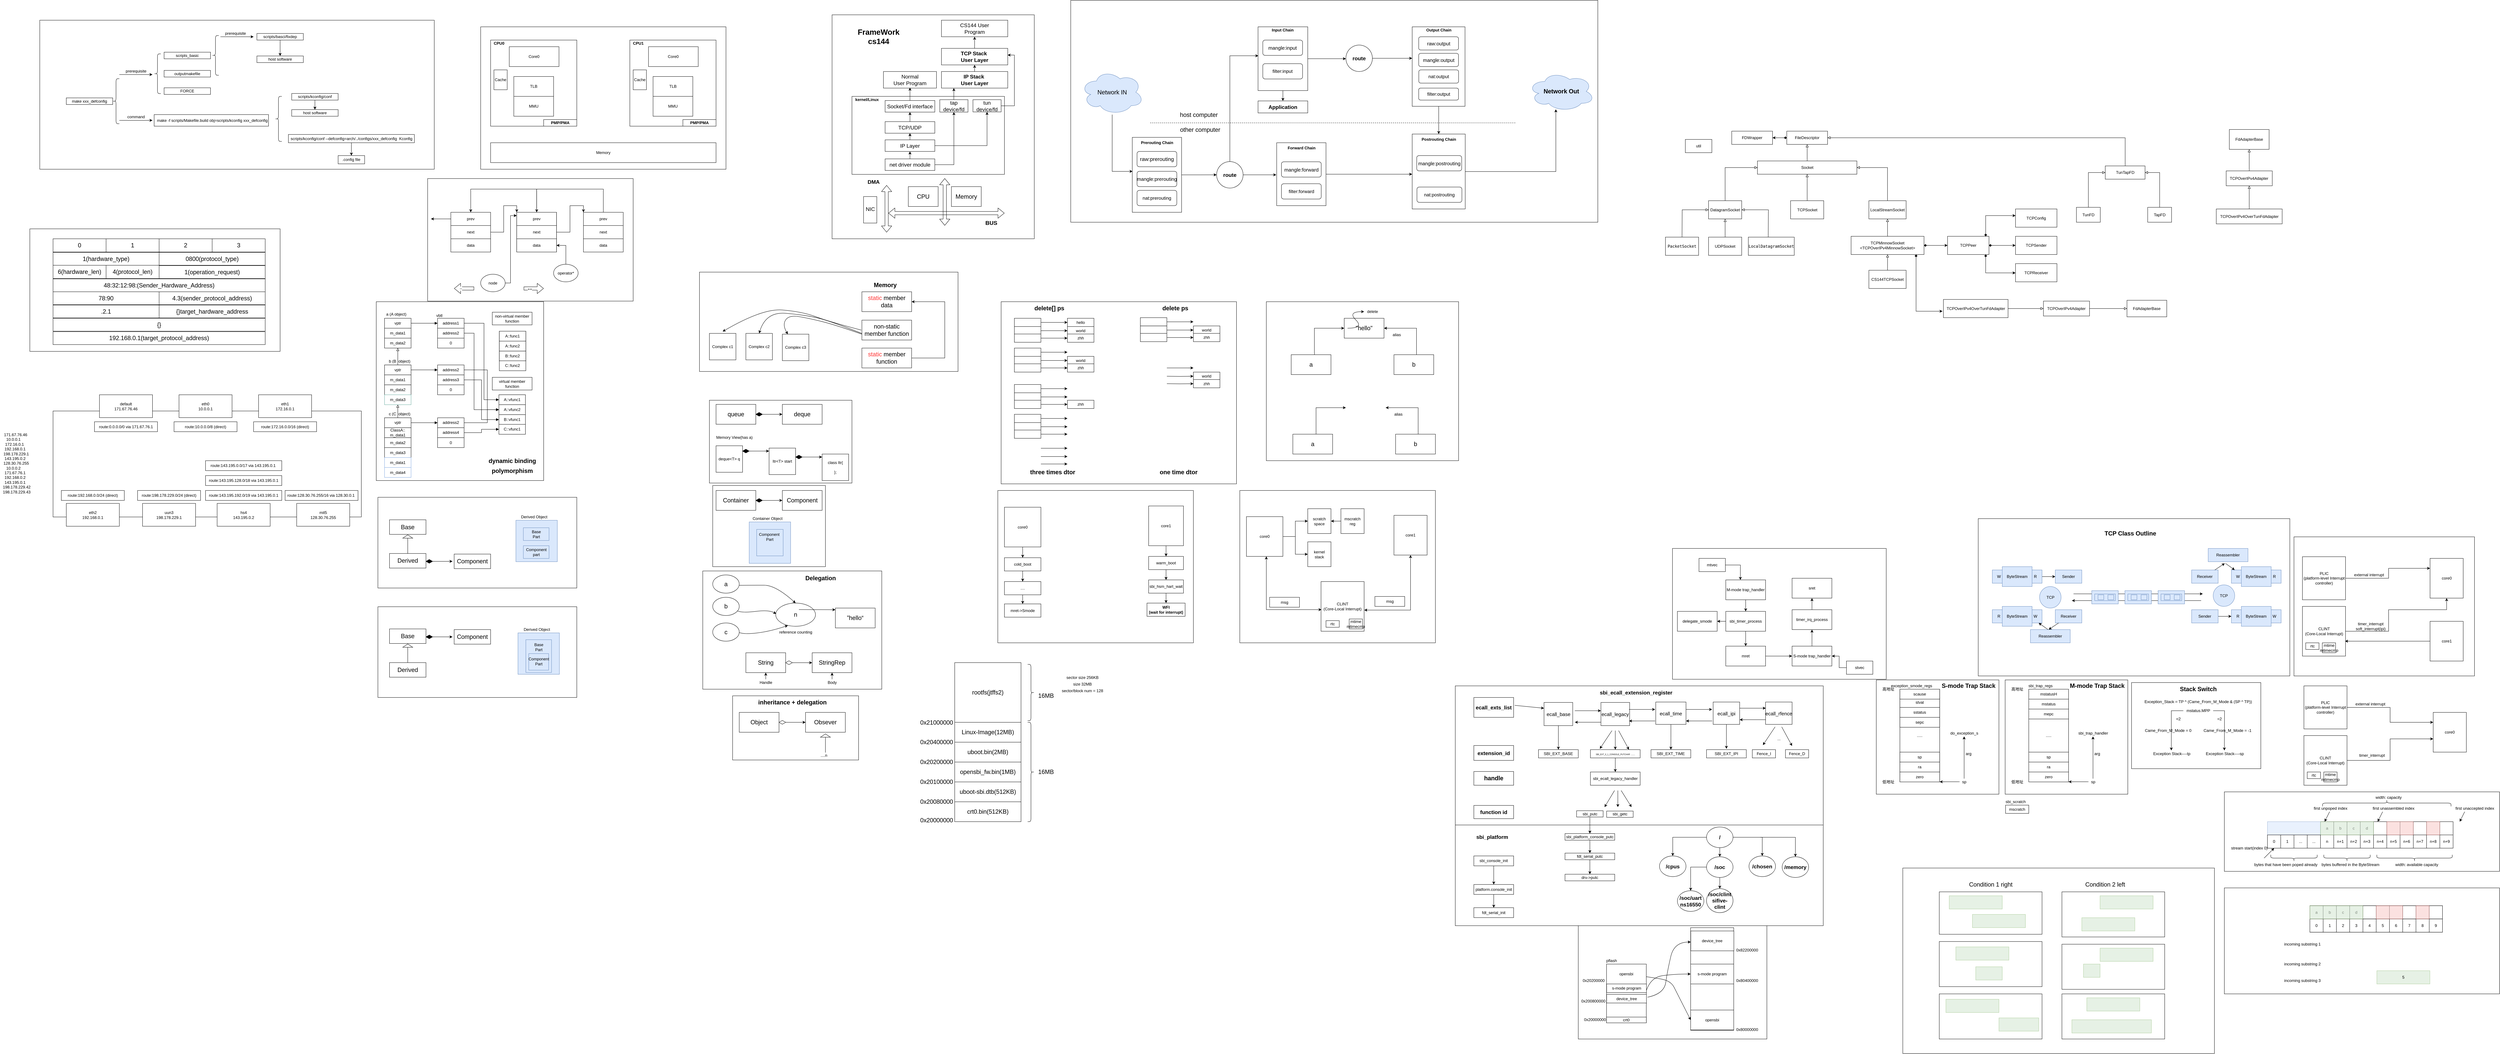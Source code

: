 <mxfile version="13.0.3" type="device"><diagram id="aZAEUIOySz5n1Q4_hi2n" name="Page-1"><mxGraphModel dx="7195" dy="2427" grid="1" gridSize="10" guides="1" tooltips="1" connect="1" arrows="1" fold="1" page="1" pageScale="1" pageWidth="850" pageHeight="1100" math="0" shadow="0"><root><mxCell id="0"/><mxCell id="1" parent="0"/><mxCell id="p7qBvKtUQmHK2m2i32ab-23" value="" style="whiteSpace=wrap;html=1;strokeColor=#000000;" parent="1" vertex="1"><mxGeometry x="-5625" y="-1170" width="505" height="540" as="geometry"/></mxCell><mxCell id="8gCUXQ2ph7dIutKA359C-19" value="" style="whiteSpace=wrap;html=1;" parent="1" vertex="1"><mxGeometry x="-6670" y="-1390" width="755" height="370" as="geometry"/></mxCell><mxCell id="57jz-1gwoPUH0wZC2U6Z-40" value="" style="whiteSpace=wrap;html=1;" parent="1" vertex="1"><mxGeometry x="-6640" y="-2020" width="1190" height="450" as="geometry"/></mxCell><mxCell id="57jz-1gwoPUH0wZC2U6Z-37" value="" style="edgeStyle=orthogonalEdgeStyle;rounded=0;orthogonalLoop=1;jettySize=auto;html=1;" parent="1" source="57jz-1gwoPUH0wZC2U6Z-33" target="57jz-1gwoPUH0wZC2U6Z-36" edge="1"><mxGeometry relative="1" as="geometry"/></mxCell><mxCell id="57jz-1gwoPUH0wZC2U6Z-33" value="" style="rounded=0;whiteSpace=wrap;html=1;" parent="1" vertex="1"><mxGeometry x="-5890" y="-1675" width="380" height="25" as="geometry"/></mxCell><mxCell id="57jz-1gwoPUH0wZC2U6Z-36" value=".config file" style="rounded=0;whiteSpace=wrap;html=1;" parent="1" vertex="1"><mxGeometry x="-5740" y="-1611.25" width="80" height="25" as="geometry"/></mxCell><mxCell id="57jz-1gwoPUH0wZC2U6Z-28" value="" style="rounded=0;whiteSpace=wrap;html=1;" parent="1" vertex="1"><mxGeometry x="-6295" y="-1735" width="345" height="35" as="geometry"/></mxCell><mxCell id="agv1_S5CPZXl4DPUvPW--120" value="" style="whiteSpace=wrap;html=1;" parent="1" vertex="1"><mxGeometry x="-3530" y="-2080" width="1590" height="670" as="geometry"/></mxCell><mxCell id="agv1_S5CPZXl4DPUvPW--42" value="" style="whiteSpace=wrap;html=1;" parent="1" vertex="1"><mxGeometry x="-4250" y="-2036.25" width="610" height="676.25" as="geometry"/></mxCell><mxCell id="6P0UEuE_zc1xTMfyH1XW-31" value="" style="whiteSpace=wrap;html=1;" parent="1" vertex="1"><mxGeometry x="-5470" y="-1541.84" width="620" height="370" as="geometry"/></mxCell><mxCell id="lRo2mCZm7kw9le2by7Sv-16" value="" style="whiteSpace=wrap;html=1;" parent="1" vertex="1"><mxGeometry x="-5310" y="-2000" width="740" height="430" as="geometry"/></mxCell><mxCell id="F8IfzUXjiACNBvXsB3l2-106" value="" style="whiteSpace=wrap;html=1;fillColor=#FFFFFF;" parent="1" vertex="1"><mxGeometry x="-4550" y="20" width="380" height="193.75" as="geometry"/></mxCell><mxCell id="F8IfzUXjiACNBvXsB3l2-49" value="" style="whiteSpace=wrap;html=1;fillColor=#FFFFFF;" parent="1" vertex="1"><mxGeometry x="-4640" y="-357" width="540" height="357" as="geometry"/></mxCell><mxCell id="F8IfzUXjiACNBvXsB3l2-26" value="" style="whiteSpace=wrap;html=1;fillColor=#FFFFFF;" parent="1" vertex="1"><mxGeometry x="-4620" y="-872.5" width="430" height="250" as="geometry"/></mxCell><mxCell id="F8IfzUXjiACNBvXsB3l2-25" value="" style="whiteSpace=wrap;html=1;fillColor=#FFFFFF;" parent="1" vertex="1"><mxGeometry x="-4610" y="-615" width="340" height="245" as="geometry"/></mxCell><mxCell id="JUyuHnZWioqBA9-_wh-U-12" value="" style="whiteSpace=wrap;html=1;" parent="1" vertex="1"><mxGeometry x="-4650" y="-1259.34" width="780" height="300" as="geometry"/></mxCell><mxCell id="X4JGttU86AOoWsZ-EBRB-96" value="" style="whiteSpace=wrap;html=1;" parent="1" vertex="1"><mxGeometry x="-3740" y="-1170" width="710" height="550" as="geometry"/></mxCell><mxCell id="X4JGttU86AOoWsZ-EBRB-15" value="" style="whiteSpace=wrap;html=1;" parent="1" vertex="1"><mxGeometry x="-2940" y="-1170" width="580" height="480" as="geometry"/></mxCell><mxCell id="4P3AZQPGVrrjB3r3QeO5-71" value="" style="whiteSpace=wrap;html=1;" parent="1" vertex="1"><mxGeometry x="-1714.81" y="-425" width="644.81" height="395" as="geometry"/></mxCell><mxCell id="4P3AZQPGVrrjB3r3QeO5-51" value="" style="whiteSpace=wrap;html=1;" parent="1" vertex="1"><mxGeometry x="160" y="-460" width="544.5" height="420" as="geometry"/></mxCell><mxCell id="4P3AZQPGVrrjB3r3QeO5-50" value="" style="whiteSpace=wrap;html=1;" parent="1" vertex="1"><mxGeometry x="-1999" y="706.25" width="569" height="350" as="geometry"/></mxCell><mxCell id="degHYZaUZPrLLaQ7YTsM-110" value="" style="whiteSpace=wrap;html=1;" parent="1" vertex="1"><mxGeometry x="-2370" y="400" width="1110" height="314.07" as="geometry"/></mxCell><mxCell id="degHYZaUZPrLLaQ7YTsM-109" value="" style="whiteSpace=wrap;html=1;" parent="1" vertex="1"><mxGeometry x="-2370" y="-10" width="1110" height="420" as="geometry"/></mxCell><mxCell id="degHYZaUZPrLLaQ7YTsM-106" value="&lt;b style=&quot;font-size: 18px&quot;&gt;handle&lt;/b&gt;" style="rounded=0;whiteSpace=wrap;html=1;" parent="1" vertex="1"><mxGeometry x="-2314" y="248.5" width="120" height="41.5" as="geometry"/></mxCell><mxCell id="degHYZaUZPrLLaQ7YTsM-77" value="" style="rounded=0;whiteSpace=wrap;html=1;" parent="1" vertex="1"><mxGeometry x="-2004" y="366.94" width="80" height="19" as="geometry"/></mxCell><mxCell id="degHYZaUZPrLLaQ7YTsM-54" value="SBI_EXT_BASE" style="rounded=0;whiteSpace=wrap;html=1;" parent="1" vertex="1"><mxGeometry x="-2119" y="182.5" width="120" height="25" as="geometry"/></mxCell><mxCell id="degHYZaUZPrLLaQ7YTsM-35" value="" style="whiteSpace=wrap;html=1;" parent="1" vertex="1"><mxGeometry x="-711.25" y="-28" width="370" height="345" as="geometry"/></mxCell><mxCell id="degHYZaUZPrLLaQ7YTsM-18" value="" style="whiteSpace=wrap;html=1;" parent="1" vertex="1"><mxGeometry x="-330" y="-20" width="390" height="260" as="geometry"/></mxCell><mxCell id="y_Tmw9LWgd_3kWxieMWa-54" value="" style="whiteSpace=wrap;html=1;" parent="1" vertex="1"><mxGeometry x="-792.5" y="-515" width="940" height="475" as="geometry"/></mxCell><mxCell id="jSSx2Dsncqm9vPXBItsv-100" value="" style="whiteSpace=wrap;html=1;" parent="1" vertex="1"><mxGeometry x="-1020" y="540" width="940" height="560" as="geometry"/></mxCell><mxCell id="jSSx2Dsncqm9vPXBItsv-110" value="" style="rounded=0;whiteSpace=wrap;html=1;" parent="1" vertex="1"><mxGeometry x="-540" y="611.88" width="310" height="136.25" as="geometry"/></mxCell><mxCell id="jSSx2Dsncqm9vPXBItsv-109" value="" style="rounded=0;whiteSpace=wrap;html=1;" parent="1" vertex="1"><mxGeometry x="-910" y="920" width="310" height="136.25" as="geometry"/></mxCell><mxCell id="jSSx2Dsncqm9vPXBItsv-108" value="" style="rounded=0;whiteSpace=wrap;html=1;" parent="1" vertex="1"><mxGeometry x="-910" y="761.88" width="310" height="136.25" as="geometry"/></mxCell><mxCell id="jSSx2Dsncqm9vPXBItsv-107" value="" style="rounded=0;whiteSpace=wrap;html=1;" parent="1" vertex="1"><mxGeometry x="-910" y="611.88" width="310" height="128.12" as="geometry"/></mxCell><mxCell id="jSSx2Dsncqm9vPXBItsv-64" value="" style="whiteSpace=wrap;html=1;" parent="1" vertex="1"><mxGeometry x="-50" y="310" width="830" height="240" as="geometry"/></mxCell><mxCell id="jSSx2Dsncqm9vPXBItsv-6" style="edgeStyle=orthogonalEdgeStyle;rounded=0;orthogonalLoop=1;jettySize=auto;html=1;" parent="1" source="jSSx2Dsncqm9vPXBItsv-1" target="jSSx2Dsncqm9vPXBItsv-7" edge="1"><mxGeometry relative="1" as="geometry"><mxPoint x="430" y="215" as="targetPoint"/><Array as="points"><mxPoint x="450" y="215"/><mxPoint x="450" y="150"/></Array></mxGeometry></mxCell><mxCell id="jSSx2Dsncqm9vPXBItsv-1" value="CLINT&lt;br&gt;(Core-Local Interrupt)" style="whiteSpace=wrap;html=1;" parent="1" vertex="1"><mxGeometry x="190" y="140" width="130" height="150" as="geometry"/></mxCell><mxCell id="jSSx2Dsncqm9vPXBItsv-4" value="mtime&lt;br&gt;mtimecmp" style="rounded=0;whiteSpace=wrap;html=1;" parent="1" vertex="1"><mxGeometry x="250" y="250" width="40" height="30" as="geometry"/></mxCell><mxCell id="jSSx2Dsncqm9vPXBItsv-5" value="rtc" style="rounded=0;whiteSpace=wrap;html=1;" parent="1" vertex="1"><mxGeometry x="200" y="250" width="40" height="20" as="geometry"/></mxCell><mxCell id="jSSx2Dsncqm9vPXBItsv-7" value="core0" style="whiteSpace=wrap;html=1;" parent="1" vertex="1"><mxGeometry x="580" y="70" width="100" height="120" as="geometry"/></mxCell><mxCell id="jSSx2Dsncqm9vPXBItsv-8" value="timer_interrupt" style="text;html=1;align=center;verticalAlign=middle;resizable=0;points=[];autosize=1;" parent="1" vertex="1"><mxGeometry x="350" y="190" width="90" height="20" as="geometry"/></mxCell><mxCell id="jSSx2Dsncqm9vPXBItsv-10" style="edgeStyle=orthogonalEdgeStyle;rounded=0;orthogonalLoop=1;jettySize=auto;html=1;entryX=0;entryY=0.25;entryDx=0;entryDy=0;" parent="1" source="jSSx2Dsncqm9vPXBItsv-9" target="jSSx2Dsncqm9vPXBItsv-7" edge="1"><mxGeometry relative="1" as="geometry"><Array as="points"><mxPoint x="450" y="55"/><mxPoint x="450" y="100"/></Array></mxGeometry></mxCell><mxCell id="jSSx2Dsncqm9vPXBItsv-9" value="PLIC&lt;br&gt;(platform-level Interrupt controller)" style="whiteSpace=wrap;html=1;aspect=fixed;" parent="1" vertex="1"><mxGeometry x="190" y="-10" width="130" height="130" as="geometry"/></mxCell><mxCell id="jSSx2Dsncqm9vPXBItsv-11" value="external interrupt" style="text;html=1;align=center;verticalAlign=middle;resizable=0;points=[];autosize=1;" parent="1" vertex="1"><mxGeometry x="335" y="35" width="110" height="20" as="geometry"/></mxCell><mxCell id="jSSx2Dsncqm9vPXBItsv-12" value="" style="rounded=0;whiteSpace=wrap;html=1;" parent="1" vertex="1"><mxGeometry x="240" y="400" width="400" height="40" as="geometry"/></mxCell><mxCell id="jSSx2Dsncqm9vPXBItsv-13" value="a" style="rounded=0;whiteSpace=wrap;html=1;" parent="1" vertex="1"><mxGeometry x="240" y="400" width="40" height="40" as="geometry"/></mxCell><mxCell id="jSSx2Dsncqm9vPXBItsv-14" value="b" style="rounded=0;whiteSpace=wrap;html=1;" parent="1" vertex="1"><mxGeometry x="280" y="400" width="40" height="40" as="geometry"/></mxCell><mxCell id="jSSx2Dsncqm9vPXBItsv-15" value="c" style="rounded=0;whiteSpace=wrap;html=1;" parent="1" vertex="1"><mxGeometry x="320" y="400" width="40" height="40" as="geometry"/></mxCell><mxCell id="jSSx2Dsncqm9vPXBItsv-16" value="d" style="rounded=0;whiteSpace=wrap;html=1;" parent="1" vertex="1"><mxGeometry x="360" y="400" width="40" height="40" as="geometry"/></mxCell><mxCell id="jSSx2Dsncqm9vPXBItsv-17" value="" style="rounded=0;whiteSpace=wrap;html=1;" parent="1" vertex="1"><mxGeometry x="400" y="400" width="40" height="40" as="geometry"/></mxCell><mxCell id="jSSx2Dsncqm9vPXBItsv-18" value="" style="rounded=0;whiteSpace=wrap;html=1;" parent="1" vertex="1"><mxGeometry x="440" y="400" width="40" height="40" as="geometry"/></mxCell><mxCell id="jSSx2Dsncqm9vPXBItsv-19" value="" style="rounded=0;whiteSpace=wrap;html=1;" parent="1" vertex="1"><mxGeometry x="480" y="400" width="40" height="40" as="geometry"/></mxCell><mxCell id="jSSx2Dsncqm9vPXBItsv-20" value="" style="rounded=0;whiteSpace=wrap;html=1;" parent="1" vertex="1"><mxGeometry x="520" y="400" width="40" height="40" as="geometry"/></mxCell><mxCell id="jSSx2Dsncqm9vPXBItsv-21" value="" style="rounded=0;whiteSpace=wrap;html=1;" parent="1" vertex="1"><mxGeometry x="560" y="400" width="40" height="40" as="geometry"/></mxCell><mxCell id="jSSx2Dsncqm9vPXBItsv-22" value="" style="rounded=0;whiteSpace=wrap;html=1;" parent="1" vertex="1"><mxGeometry x="600" y="400" width="40" height="40" as="geometry"/></mxCell><mxCell id="jSSx2Dsncqm9vPXBItsv-24" value="" style="rounded=0;whiteSpace=wrap;html=1;" parent="1" vertex="1"><mxGeometry x="240" y="440" width="400" height="40" as="geometry"/></mxCell><mxCell id="jSSx2Dsncqm9vPXBItsv-25" value="n" style="rounded=0;whiteSpace=wrap;html=1;" parent="1" vertex="1"><mxGeometry x="240" y="440" width="40" height="40" as="geometry"/></mxCell><mxCell id="jSSx2Dsncqm9vPXBItsv-26" value="n+1" style="rounded=0;whiteSpace=wrap;html=1;" parent="1" vertex="1"><mxGeometry x="280" y="440" width="40" height="40" as="geometry"/></mxCell><mxCell id="jSSx2Dsncqm9vPXBItsv-27" value="n+2" style="rounded=0;whiteSpace=wrap;html=1;" parent="1" vertex="1"><mxGeometry x="320" y="440" width="40" height="40" as="geometry"/></mxCell><mxCell id="jSSx2Dsncqm9vPXBItsv-28" value="n+3" style="rounded=0;whiteSpace=wrap;html=1;" parent="1" vertex="1"><mxGeometry x="360" y="440" width="40" height="40" as="geometry"/></mxCell><mxCell id="jSSx2Dsncqm9vPXBItsv-29" value="n+4" style="rounded=0;whiteSpace=wrap;html=1;" parent="1" vertex="1"><mxGeometry x="400" y="440" width="40" height="40" as="geometry"/></mxCell><mxCell id="jSSx2Dsncqm9vPXBItsv-30" value="n+5" style="rounded=0;whiteSpace=wrap;html=1;" parent="1" vertex="1"><mxGeometry x="440" y="440" width="40" height="40" as="geometry"/></mxCell><mxCell id="jSSx2Dsncqm9vPXBItsv-31" value="n+6" style="rounded=0;whiteSpace=wrap;html=1;" parent="1" vertex="1"><mxGeometry x="480" y="440" width="40" height="40" as="geometry"/></mxCell><mxCell id="jSSx2Dsncqm9vPXBItsv-32" value="n+7" style="rounded=0;whiteSpace=wrap;html=1;" parent="1" vertex="1"><mxGeometry x="520" y="440" width="40" height="40" as="geometry"/></mxCell><mxCell id="jSSx2Dsncqm9vPXBItsv-33" value="n+8" style="rounded=0;whiteSpace=wrap;html=1;" parent="1" vertex="1"><mxGeometry x="560" y="440" width="40" height="40" as="geometry"/></mxCell><mxCell id="jSSx2Dsncqm9vPXBItsv-34" value="n+9" style="rounded=0;whiteSpace=wrap;html=1;" parent="1" vertex="1"><mxGeometry x="600" y="440" width="40" height="40" as="geometry"/></mxCell><mxCell id="jSSx2Dsncqm9vPXBItsv-37" value="" style="shape=curlyBracket;whiteSpace=wrap;html=1;rounded=1;rotation=-90;" parent="1" vertex="1"><mxGeometry x="150" y="440" width="20" height="140" as="geometry"/></mxCell><mxCell id="jSSx2Dsncqm9vPXBItsv-40" value="" style="rounded=0;whiteSpace=wrap;html=1;fillColor=#dae8fc;strokeColor=#6c8ebf;opacity=60;" parent="1" vertex="1"><mxGeometry x="80" y="400" width="160" height="40" as="geometry"/></mxCell><mxCell id="jSSx2Dsncqm9vPXBItsv-41" value="" style="rounded=0;whiteSpace=wrap;html=1;fillColor=#d5e8d4;strokeColor=#82b366;opacity=60;" parent="1" vertex="1"><mxGeometry x="240" y="400" width="160" height="40" as="geometry"/></mxCell><mxCell id="jSSx2Dsncqm9vPXBItsv-43" value="0" style="rounded=0;whiteSpace=wrap;html=1;" parent="1" vertex="1"><mxGeometry x="80" y="440" width="40" height="40" as="geometry"/></mxCell><mxCell id="jSSx2Dsncqm9vPXBItsv-44" value="1" style="rounded=0;whiteSpace=wrap;html=1;" parent="1" vertex="1"><mxGeometry x="120" y="440" width="40" height="40" as="geometry"/></mxCell><mxCell id="jSSx2Dsncqm9vPXBItsv-45" value="..." style="rounded=0;whiteSpace=wrap;html=1;" parent="1" vertex="1"><mxGeometry x="160" y="440" width="40" height="40" as="geometry"/></mxCell><mxCell id="jSSx2Dsncqm9vPXBItsv-46" value="..." style="rounded=0;whiteSpace=wrap;html=1;" parent="1" vertex="1"><mxGeometry x="200" y="440" width="40" height="40" as="geometry"/></mxCell><mxCell id="jSSx2Dsncqm9vPXBItsv-47" value="" style="endArrow=classic;html=1;" parent="1" edge="1"><mxGeometry width="50" height="50" relative="1" as="geometry"><mxPoint x="70" y="510" as="sourcePoint"/><mxPoint x="100" y="480" as="targetPoint"/></mxGeometry></mxCell><mxCell id="jSSx2Dsncqm9vPXBItsv-48" value="stream start(index 0)" style="text;html=1;align=center;verticalAlign=middle;resizable=0;points=[];autosize=1;" parent="1" vertex="1"><mxGeometry x="-40" y="470" width="130" height="20" as="geometry"/></mxCell><mxCell id="jSSx2Dsncqm9vPXBItsv-49" value="bytes that have been poped already" style="text;html=1;align=center;verticalAlign=middle;resizable=0;points=[];autosize=1;" parent="1" vertex="1"><mxGeometry x="30" y="520" width="210" height="20" as="geometry"/></mxCell><mxCell id="jSSx2Dsncqm9vPXBItsv-50" value="" style="endArrow=classic;html=1;" parent="1" edge="1"><mxGeometry width="50" height="50" relative="1" as="geometry"><mxPoint x="267.5" y="370" as="sourcePoint"/><mxPoint x="252.5" y="400" as="targetPoint"/></mxGeometry></mxCell><mxCell id="jSSx2Dsncqm9vPXBItsv-51" value="first unpoped index" style="text;html=1;align=center;verticalAlign=middle;resizable=0;points=[];autosize=1;" parent="1" vertex="1"><mxGeometry x="210" y="350" width="120" height="20" as="geometry"/></mxCell><mxCell id="jSSx2Dsncqm9vPXBItsv-52" value="" style="shape=curlyBracket;whiteSpace=wrap;html=1;rounded=1;rotation=-90;" parent="1" vertex="1"><mxGeometry x="310" y="440" width="20" height="140" as="geometry"/></mxCell><mxCell id="jSSx2Dsncqm9vPXBItsv-53" value="bytes buffered in the ByteStream" style="text;html=1;align=center;verticalAlign=middle;resizable=0;points=[];autosize=1;" parent="1" vertex="1"><mxGeometry x="235" y="520" width="190" height="20" as="geometry"/></mxCell><mxCell id="jSSx2Dsncqm9vPXBItsv-54" value="" style="rounded=0;whiteSpace=wrap;html=1;fillColor=#f8cecc;strokeColor=#b85450;opacity=60;" parent="1" vertex="1"><mxGeometry x="440" y="400" width="80" height="40" as="geometry"/></mxCell><mxCell id="jSSx2Dsncqm9vPXBItsv-55" value="" style="rounded=0;whiteSpace=wrap;html=1;fillColor=#f8cecc;strokeColor=#b85450;opacity=60;" parent="1" vertex="1"><mxGeometry x="560" y="400" width="40" height="40" as="geometry"/></mxCell><mxCell id="jSSx2Dsncqm9vPXBItsv-56" value="first unassembled index" style="text;html=1;align=center;verticalAlign=middle;resizable=0;points=[];autosize=1;" parent="1" vertex="1"><mxGeometry x="390" y="350" width="140" height="20" as="geometry"/></mxCell><mxCell id="jSSx2Dsncqm9vPXBItsv-57" value="" style="endArrow=classic;html=1;" parent="1" edge="1"><mxGeometry width="50" height="50" relative="1" as="geometry"><mxPoint x="427.5" y="370" as="sourcePoint"/><mxPoint x="412.5" y="400" as="targetPoint"/></mxGeometry></mxCell><mxCell id="jSSx2Dsncqm9vPXBItsv-58" value="" style="shape=curlyBracket;whiteSpace=wrap;html=1;rounded=1;rotation=-90;" parent="1" vertex="1"><mxGeometry x="513.75" y="396.25" width="20" height="227.5" as="geometry"/></mxCell><mxCell id="jSSx2Dsncqm9vPXBItsv-59" value="width: available capacity" style="text;html=1;align=center;verticalAlign=middle;resizable=0;points=[];autosize=1;" parent="1" vertex="1"><mxGeometry x="460" y="520" width="140" height="20" as="geometry"/></mxCell><mxCell id="jSSx2Dsncqm9vPXBItsv-60" value="" style="shape=curlyBracket;whiteSpace=wrap;html=1;rounded=1;rotation=90;" parent="1" vertex="1"><mxGeometry x="430" y="150" width="20" height="387.5" as="geometry"/></mxCell><mxCell id="jSSx2Dsncqm9vPXBItsv-61" value="width: capacity" style="text;html=1;align=center;verticalAlign=middle;resizable=0;points=[];autosize=1;" parent="1" vertex="1"><mxGeometry x="400" y="317" width="90" height="20" as="geometry"/></mxCell><mxCell id="jSSx2Dsncqm9vPXBItsv-62" value="first unaccepted index" style="text;html=1;align=center;verticalAlign=middle;resizable=0;points=[];autosize=1;" parent="1" vertex="1"><mxGeometry x="640" y="350" width="130" height="20" as="geometry"/></mxCell><mxCell id="jSSx2Dsncqm9vPXBItsv-63" value="" style="endArrow=classic;html=1;" parent="1" edge="1"><mxGeometry width="50" height="50" relative="1" as="geometry"><mxPoint x="675.0" y="370" as="sourcePoint"/><mxPoint x="660" y="400" as="targetPoint"/></mxGeometry></mxCell><mxCell id="jSSx2Dsncqm9vPXBItsv-65" value="" style="whiteSpace=wrap;html=1;" parent="1" vertex="1"><mxGeometry x="-50" y="600" width="830" height="320" as="geometry"/></mxCell><mxCell id="jSSx2Dsncqm9vPXBItsv-66" value="" style="rounded=0;whiteSpace=wrap;html=1;" parent="1" vertex="1"><mxGeometry x="208" y="653.75" width="400" height="40" as="geometry"/></mxCell><mxCell id="jSSx2Dsncqm9vPXBItsv-67" value="a" style="rounded=0;whiteSpace=wrap;html=1;" parent="1" vertex="1"><mxGeometry x="208" y="653.75" width="40" height="40" as="geometry"/></mxCell><mxCell id="jSSx2Dsncqm9vPXBItsv-68" value="b" style="rounded=0;whiteSpace=wrap;html=1;" parent="1" vertex="1"><mxGeometry x="248" y="653.75" width="40" height="40" as="geometry"/></mxCell><mxCell id="jSSx2Dsncqm9vPXBItsv-69" value="c" style="rounded=0;whiteSpace=wrap;html=1;" parent="1" vertex="1"><mxGeometry x="288" y="653.75" width="40" height="40" as="geometry"/></mxCell><mxCell id="jSSx2Dsncqm9vPXBItsv-70" value="d" style="rounded=0;whiteSpace=wrap;html=1;" parent="1" vertex="1"><mxGeometry x="328" y="653.75" width="40" height="40" as="geometry"/></mxCell><mxCell id="jSSx2Dsncqm9vPXBItsv-71" value="" style="rounded=0;whiteSpace=wrap;html=1;" parent="1" vertex="1"><mxGeometry x="368" y="653.75" width="40" height="40" as="geometry"/></mxCell><mxCell id="jSSx2Dsncqm9vPXBItsv-72" value="" style="rounded=0;whiteSpace=wrap;html=1;" parent="1" vertex="1"><mxGeometry x="408" y="653.75" width="40" height="40" as="geometry"/></mxCell><mxCell id="jSSx2Dsncqm9vPXBItsv-73" value="" style="rounded=0;whiteSpace=wrap;html=1;" parent="1" vertex="1"><mxGeometry x="448" y="653.75" width="40" height="40" as="geometry"/></mxCell><mxCell id="jSSx2Dsncqm9vPXBItsv-74" value="" style="rounded=0;whiteSpace=wrap;html=1;" parent="1" vertex="1"><mxGeometry x="488" y="653.75" width="40" height="40" as="geometry"/></mxCell><mxCell id="jSSx2Dsncqm9vPXBItsv-75" value="" style="rounded=0;whiteSpace=wrap;html=1;" parent="1" vertex="1"><mxGeometry x="528" y="653.75" width="40" height="40" as="geometry"/></mxCell><mxCell id="jSSx2Dsncqm9vPXBItsv-76" value="" style="rounded=0;whiteSpace=wrap;html=1;" parent="1" vertex="1"><mxGeometry x="568" y="653.75" width="40" height="40" as="geometry"/></mxCell><mxCell id="jSSx2Dsncqm9vPXBItsv-77" value="" style="rounded=0;whiteSpace=wrap;html=1;" parent="1" vertex="1"><mxGeometry x="208" y="693.75" width="400" height="40" as="geometry"/></mxCell><mxCell id="jSSx2Dsncqm9vPXBItsv-78" value="0" style="rounded=0;whiteSpace=wrap;html=1;" parent="1" vertex="1"><mxGeometry x="208" y="693.75" width="40" height="40" as="geometry"/></mxCell><mxCell id="jSSx2Dsncqm9vPXBItsv-79" value="1" style="rounded=0;whiteSpace=wrap;html=1;" parent="1" vertex="1"><mxGeometry x="248" y="693.75" width="40" height="40" as="geometry"/></mxCell><mxCell id="jSSx2Dsncqm9vPXBItsv-80" value="2" style="rounded=0;whiteSpace=wrap;html=1;" parent="1" vertex="1"><mxGeometry x="288" y="693.75" width="40" height="40" as="geometry"/></mxCell><mxCell id="jSSx2Dsncqm9vPXBItsv-81" value="3" style="rounded=0;whiteSpace=wrap;html=1;" parent="1" vertex="1"><mxGeometry x="328" y="693.75" width="40" height="40" as="geometry"/></mxCell><mxCell id="jSSx2Dsncqm9vPXBItsv-82" value="4" style="rounded=0;whiteSpace=wrap;html=1;" parent="1" vertex="1"><mxGeometry x="368" y="693.75" width="40" height="40" as="geometry"/></mxCell><mxCell id="jSSx2Dsncqm9vPXBItsv-83" value="5" style="rounded=0;whiteSpace=wrap;html=1;" parent="1" vertex="1"><mxGeometry x="408" y="693.75" width="40" height="40" as="geometry"/></mxCell><mxCell id="jSSx2Dsncqm9vPXBItsv-84" value="6" style="rounded=0;whiteSpace=wrap;html=1;" parent="1" vertex="1"><mxGeometry x="448" y="693.75" width="40" height="40" as="geometry"/></mxCell><mxCell id="jSSx2Dsncqm9vPXBItsv-85" value="7" style="rounded=0;whiteSpace=wrap;html=1;" parent="1" vertex="1"><mxGeometry x="488" y="693.75" width="40" height="40" as="geometry"/></mxCell><mxCell id="jSSx2Dsncqm9vPXBItsv-86" value="8" style="rounded=0;whiteSpace=wrap;html=1;" parent="1" vertex="1"><mxGeometry x="528" y="693.75" width="40" height="40" as="geometry"/></mxCell><mxCell id="jSSx2Dsncqm9vPXBItsv-87" value="9" style="rounded=0;whiteSpace=wrap;html=1;" parent="1" vertex="1"><mxGeometry x="568" y="693.75" width="40" height="40" as="geometry"/></mxCell><mxCell id="jSSx2Dsncqm9vPXBItsv-88" value="" style="rounded=0;whiteSpace=wrap;html=1;fillColor=#d5e8d4;strokeColor=#82b366;opacity=60;" parent="1" vertex="1"><mxGeometry x="208" y="653.75" width="160" height="40" as="geometry"/></mxCell><mxCell id="jSSx2Dsncqm9vPXBItsv-90" value="" style="rounded=0;whiteSpace=wrap;html=1;fillColor=#f8cecc;strokeColor=#b85450;opacity=60;" parent="1" vertex="1"><mxGeometry x="408" y="653.75" width="80" height="40" as="geometry"/></mxCell><mxCell id="jSSx2Dsncqm9vPXBItsv-91" value="" style="rounded=0;whiteSpace=wrap;html=1;fillColor=#f8cecc;strokeColor=#b85450;opacity=60;" parent="1" vertex="1"><mxGeometry x="528" y="653.75" width="40" height="40" as="geometry"/></mxCell><mxCell id="jSSx2Dsncqm9vPXBItsv-94" value="" style="rounded=0;whiteSpace=wrap;html=1;fillColor=#d5e8d4;strokeColor=#82b366;opacity=60;" parent="1" vertex="1"><mxGeometry x="-880" y="623.75" width="160" height="40" as="geometry"/></mxCell><mxCell id="jSSx2Dsncqm9vPXBItsv-95" value="" style="rounded=0;whiteSpace=wrap;html=1;fillColor=#d5e8d4;strokeColor=#82b366;opacity=60;" parent="1" vertex="1"><mxGeometry x="-810" y="680" width="160" height="40" as="geometry"/></mxCell><mxCell id="jSSx2Dsncqm9vPXBItsv-96" value="incoming substring 1" style="text;html=1;align=center;verticalAlign=middle;resizable=0;points=[];autosize=1;" parent="1" vertex="1"><mxGeometry x="120" y="760" width="130" height="20" as="geometry"/></mxCell><mxCell id="jSSx2Dsncqm9vPXBItsv-97" value="incoming substring 2" style="text;html=1;align=center;verticalAlign=middle;resizable=0;points=[];autosize=1;" parent="1" vertex="1"><mxGeometry x="120" y="820" width="130" height="20" as="geometry"/></mxCell><mxCell id="jSSx2Dsncqm9vPXBItsv-98" value="5" style="rounded=0;whiteSpace=wrap;html=1;fillColor=#d5e8d4;strokeColor=#82b366;opacity=60;" parent="1" vertex="1"><mxGeometry x="410" y="850" width="160" height="40" as="geometry"/></mxCell><mxCell id="jSSx2Dsncqm9vPXBItsv-99" value="incoming substring 3" style="text;html=1;align=center;verticalAlign=middle;resizable=0;points=[];autosize=1;" parent="1" vertex="1"><mxGeometry x="120" y="870" width="130" height="20" as="geometry"/></mxCell><mxCell id="jSSx2Dsncqm9vPXBItsv-101" value="" style="rounded=0;whiteSpace=wrap;html=1;fillColor=#d5e8d4;strokeColor=#82b366;opacity=60;" parent="1" vertex="1"><mxGeometry x="-425" y="623.75" width="160" height="40" as="geometry"/></mxCell><mxCell id="jSSx2Dsncqm9vPXBItsv-102" value="" style="rounded=0;whiteSpace=wrap;html=1;fillColor=#d5e8d4;strokeColor=#82b366;opacity=60;" parent="1" vertex="1"><mxGeometry x="-480" y="690" width="160" height="40" as="geometry"/></mxCell><mxCell id="jSSx2Dsncqm9vPXBItsv-103" value="" style="rounded=0;whiteSpace=wrap;html=1;fillColor=#d5e8d4;strokeColor=#82b366;opacity=60;" parent="1" vertex="1"><mxGeometry x="-860" y="778.13" width="160" height="40" as="geometry"/></mxCell><mxCell id="jSSx2Dsncqm9vPXBItsv-104" value="" style="rounded=0;whiteSpace=wrap;html=1;fillColor=#d5e8d4;strokeColor=#82b366;opacity=60;" parent="1" vertex="1"><mxGeometry x="-800" y="838.13" width="80" height="40" as="geometry"/></mxCell><mxCell id="jSSx2Dsncqm9vPXBItsv-105" value="" style="rounded=0;whiteSpace=wrap;html=1;fillColor=#d5e8d4;strokeColor=#82b366;opacity=60;" parent="1" vertex="1"><mxGeometry x="-890" y="936.25" width="160" height="40" as="geometry"/></mxCell><mxCell id="jSSx2Dsncqm9vPXBItsv-106" value="" style="rounded=0;whiteSpace=wrap;html=1;fillColor=#d5e8d4;strokeColor=#82b366;opacity=60;" parent="1" vertex="1"><mxGeometry x="-730" y="992.5" width="120" height="40" as="geometry"/></mxCell><mxCell id="jSSx2Dsncqm9vPXBItsv-111" value="" style="rounded=0;whiteSpace=wrap;html=1;" parent="1" vertex="1"><mxGeometry x="-540" y="770" width="310" height="136.25" as="geometry"/></mxCell><mxCell id="jSSx2Dsncqm9vPXBItsv-112" value="" style="rounded=0;whiteSpace=wrap;html=1;fillColor=#d5e8d4;strokeColor=#82b366;opacity=60;" parent="1" vertex="1"><mxGeometry x="-425" y="781.87" width="160" height="40" as="geometry"/></mxCell><mxCell id="jSSx2Dsncqm9vPXBItsv-113" value="" style="rounded=0;whiteSpace=wrap;html=1;fillColor=#d5e8d4;strokeColor=#82b366;opacity=60;" parent="1" vertex="1"><mxGeometry x="-475" y="830" width="50" height="40" as="geometry"/></mxCell><mxCell id="jSSx2Dsncqm9vPXBItsv-114" value="" style="rounded=0;whiteSpace=wrap;html=1;" parent="1" vertex="1"><mxGeometry x="-540" y="920" width="310" height="136.25" as="geometry"/></mxCell><mxCell id="jSSx2Dsncqm9vPXBItsv-115" value="" style="rounded=0;whiteSpace=wrap;html=1;fillColor=#d5e8d4;strokeColor=#82b366;opacity=60;" parent="1" vertex="1"><mxGeometry x="-465" y="931.87" width="160" height="40" as="geometry"/></mxCell><mxCell id="jSSx2Dsncqm9vPXBItsv-116" value="" style="rounded=0;whiteSpace=wrap;html=1;fillColor=#d5e8d4;strokeColor=#82b366;opacity=60;" parent="1" vertex="1"><mxGeometry x="-510" y="998.12" width="240" height="40" as="geometry"/></mxCell><mxCell id="jSSx2Dsncqm9vPXBItsv-117" value="&lt;font style=&quot;font-size: 18px&quot;&gt;Condition 1 right&lt;/font&gt;" style="text;html=1;align=center;verticalAlign=middle;resizable=0;points=[];autosize=1;" parent="1" vertex="1"><mxGeometry x="-830" y="580" width="150" height="20" as="geometry"/></mxCell><mxCell id="jSSx2Dsncqm9vPXBItsv-118" value="&lt;font style=&quot;font-size: 18px&quot;&gt;Condition 2 left&lt;/font&gt;" style="text;html=1;align=center;verticalAlign=middle;resizable=0;points=[];autosize=1;" parent="1" vertex="1"><mxGeometry x="-480" y="580" width="140" height="20" as="geometry"/></mxCell><mxCell id="ZbXEHAIi9ZOQT4qmmN70-14" style="edgeStyle=orthogonalEdgeStyle;rounded=0;orthogonalLoop=1;jettySize=auto;html=1;" parent="1" source="ZbXEHAIi9ZOQT4qmmN70-1" edge="1"><mxGeometry relative="1" as="geometry"><mxPoint x="314" y="-145" as="targetPoint"/><Array as="points"><mxPoint x="314" y="-145"/></Array></mxGeometry></mxCell><mxCell id="ZbXEHAIi9ZOQT4qmmN70-1" value="core1" style="whiteSpace=wrap;html=1;" parent="1" vertex="1"><mxGeometry x="570.5" y="-205" width="100" height="120" as="geometry"/></mxCell><mxCell id="ZbXEHAIi9ZOQT4qmmN70-2" style="edgeStyle=orthogonalEdgeStyle;rounded=0;orthogonalLoop=1;jettySize=auto;html=1;" parent="1" source="ZbXEHAIi9ZOQT4qmmN70-3" target="ZbXEHAIi9ZOQT4qmmN70-6" edge="1"><mxGeometry relative="1" as="geometry"><mxPoint x="425.5" y="-175" as="targetPoint"/><Array as="points"><mxPoint x="445.5" y="-175"/><mxPoint x="445.5" y="-240"/></Array></mxGeometry></mxCell><mxCell id="ZbXEHAIi9ZOQT4qmmN70-3" value="CLINT&lt;br&gt;(Core-Local Interrupt)" style="whiteSpace=wrap;html=1;" parent="1" vertex="1"><mxGeometry x="185.5" y="-250" width="130" height="150" as="geometry"/></mxCell><mxCell id="ZbXEHAIi9ZOQT4qmmN70-4" value="mtime&lt;br&gt;mtimecmp" style="rounded=0;whiteSpace=wrap;html=1;" parent="1" vertex="1"><mxGeometry x="245.5" y="-140" width="40" height="30" as="geometry"/></mxCell><mxCell id="ZbXEHAIi9ZOQT4qmmN70-5" value="rtc" style="rounded=0;whiteSpace=wrap;html=1;" parent="1" vertex="1"><mxGeometry x="195.5" y="-140" width="40" height="20" as="geometry"/></mxCell><mxCell id="ZbXEHAIi9ZOQT4qmmN70-6" value="core0" style="whiteSpace=wrap;html=1;" parent="1" vertex="1"><mxGeometry x="570.5" y="-395" width="100" height="120" as="geometry"/></mxCell><mxCell id="ZbXEHAIi9ZOQT4qmmN70-7" value="timer_interrupt&lt;br&gt;soft_interrupt(ipi)" style="text;html=1;align=center;verticalAlign=middle;resizable=0;points=[];autosize=1;" parent="1" vertex="1"><mxGeometry x="335.5" y="-205" width="110" height="30" as="geometry"/></mxCell><mxCell id="ZbXEHAIi9ZOQT4qmmN70-8" style="edgeStyle=orthogonalEdgeStyle;rounded=0;orthogonalLoop=1;jettySize=auto;html=1;entryX=0;entryY=0.25;entryDx=0;entryDy=0;" parent="1" source="ZbXEHAIi9ZOQT4qmmN70-9" target="ZbXEHAIi9ZOQT4qmmN70-6" edge="1"><mxGeometry relative="1" as="geometry"><Array as="points"><mxPoint x="445.5" y="-335"/><mxPoint x="445.5" y="-365"/></Array></mxGeometry></mxCell><mxCell id="ZbXEHAIi9ZOQT4qmmN70-9" value="PLIC&lt;br&gt;(platform-level Interrupt controller)" style="whiteSpace=wrap;html=1;aspect=fixed;" parent="1" vertex="1"><mxGeometry x="185.5" y="-400" width="130" height="130" as="geometry"/></mxCell><mxCell id="ZbXEHAIi9ZOQT4qmmN70-10" value="external interrupt" style="text;html=1;align=center;verticalAlign=middle;resizable=0;points=[];autosize=1;" parent="1" vertex="1"><mxGeometry x="330.5" y="-355" width="110" height="20" as="geometry"/></mxCell><mxCell id="y_Tmw9LWgd_3kWxieMWa-1" value="W" style="whiteSpace=wrap;html=1;fillColor=#dae8fc;strokeColor=#6c8ebf;" parent="1" vertex="1"><mxGeometry x="-750" y="-360" width="40" height="40" as="geometry"/></mxCell><mxCell id="y_Tmw9LWgd_3kWxieMWa-14" value="" style="edgeStyle=orthogonalEdgeStyle;rounded=0;orthogonalLoop=1;jettySize=auto;html=1;" parent="1" source="y_Tmw9LWgd_3kWxieMWa-2" target="y_Tmw9LWgd_3kWxieMWa-8" edge="1"><mxGeometry relative="1" as="geometry"/></mxCell><mxCell id="y_Tmw9LWgd_3kWxieMWa-2" value="R" style="whiteSpace=wrap;html=1;fillColor=#dae8fc;strokeColor=#6c8ebf;" parent="1" vertex="1"><mxGeometry x="-640" y="-360" width="40" height="40" as="geometry"/></mxCell><mxCell id="y_Tmw9LWgd_3kWxieMWa-3" value="ByteStream" style="rounded=0;whiteSpace=wrap;html=1;fillColor=#dae8fc;strokeColor=#6c8ebf;" parent="1" vertex="1"><mxGeometry x="-720" y="-370" width="90" height="60" as="geometry"/></mxCell><mxCell id="y_Tmw9LWgd_3kWxieMWa-4" value="R" style="whiteSpace=wrap;html=1;fillColor=#dae8fc;strokeColor=#6c8ebf;" parent="1" vertex="1"><mxGeometry x="-750" y="-240" width="40" height="40" as="geometry"/></mxCell><mxCell id="y_Tmw9LWgd_3kWxieMWa-5" value="W" style="whiteSpace=wrap;html=1;fillColor=#dae8fc;strokeColor=#6c8ebf;" parent="1" vertex="1"><mxGeometry x="-640" y="-240" width="40" height="40" as="geometry"/></mxCell><mxCell id="y_Tmw9LWgd_3kWxieMWa-6" value="ByteStream" style="rounded=0;whiteSpace=wrap;html=1;fillColor=#dae8fc;strokeColor=#6c8ebf;" parent="1" vertex="1"><mxGeometry x="-720" y="-250" width="90" height="60" as="geometry"/></mxCell><mxCell id="y_Tmw9LWgd_3kWxieMWa-7" value="Receiver" style="rounded=0;whiteSpace=wrap;html=1;fillColor=#dae8fc;strokeColor=#6c8ebf;" parent="1" vertex="1"><mxGeometry x="-560" y="-240" width="80" height="40" as="geometry"/></mxCell><mxCell id="y_Tmw9LWgd_3kWxieMWa-8" value="Sender" style="rounded=0;whiteSpace=wrap;html=1;fillColor=#dae8fc;strokeColor=#6c8ebf;" parent="1" vertex="1"><mxGeometry x="-560" y="-360" width="80" height="40" as="geometry"/></mxCell><mxCell id="y_Tmw9LWgd_3kWxieMWa-9" value="TCP" style="ellipse;whiteSpace=wrap;html=1;aspect=fixed;fillColor=#dae8fc;strokeColor=#6c8ebf;" parent="1" vertex="1"><mxGeometry x="-607.5" y="-310" width="65" height="65" as="geometry"/></mxCell><mxCell id="y_Tmw9LWgd_3kWxieMWa-10" value="Reassembler" style="rounded=0;whiteSpace=wrap;html=1;fillColor=#dae8fc;strokeColor=#6c8ebf;" parent="1" vertex="1"><mxGeometry x="-635" y="-180" width="120" height="40" as="geometry"/></mxCell><mxCell id="y_Tmw9LWgd_3kWxieMWa-11" value="" style="endArrow=classic;html=1;" parent="1" edge="1"><mxGeometry width="50" height="50" relative="1" as="geometry"><mxPoint x="-550" y="-200" as="sourcePoint"/><mxPoint x="-580" y="-180" as="targetPoint"/><Array as="points"/></mxGeometry></mxCell><mxCell id="y_Tmw9LWgd_3kWxieMWa-12" value="" style="endArrow=classic;html=1;entryX=0.75;entryY=1;entryDx=0;entryDy=0;" parent="1" target="y_Tmw9LWgd_3kWxieMWa-5" edge="1"><mxGeometry width="50" height="50" relative="1" as="geometry"><mxPoint x="-582" y="-180" as="sourcePoint"/><mxPoint x="-635" y="-210" as="targetPoint"/></mxGeometry></mxCell><mxCell id="y_Tmw9LWgd_3kWxieMWa-15" value="W" style="whiteSpace=wrap;html=1;fillColor=#dae8fc;strokeColor=#6c8ebf;" parent="1" vertex="1"><mxGeometry x="-28.75" y="-360" width="40" height="40" as="geometry"/></mxCell><mxCell id="y_Tmw9LWgd_3kWxieMWa-16" value="R" style="whiteSpace=wrap;html=1;fillColor=#dae8fc;strokeColor=#6c8ebf;" parent="1" vertex="1"><mxGeometry x="81.25" y="-360" width="40" height="40" as="geometry"/></mxCell><mxCell id="y_Tmw9LWgd_3kWxieMWa-17" value="ByteStream" style="rounded=0;whiteSpace=wrap;html=1;fillColor=#dae8fc;strokeColor=#6c8ebf;" parent="1" vertex="1"><mxGeometry x="1.25" y="-370" width="90" height="60" as="geometry"/></mxCell><mxCell id="y_Tmw9LWgd_3kWxieMWa-18" value="Receiver" style="rounded=0;whiteSpace=wrap;html=1;fillColor=#dae8fc;strokeColor=#6c8ebf;" parent="1" vertex="1"><mxGeometry x="-148.75" y="-360" width="80" height="40" as="geometry"/></mxCell><mxCell id="y_Tmw9LWgd_3kWxieMWa-19" value="Reassembler" style="rounded=0;whiteSpace=wrap;html=1;fillColor=#dae8fc;strokeColor=#6c8ebf;" parent="1" vertex="1"><mxGeometry x="-98.75" y="-425" width="120" height="40" as="geometry"/></mxCell><mxCell id="y_Tmw9LWgd_3kWxieMWa-20" value="" style="endArrow=none;html=1;endFill=0;startArrow=classic;startFill=1;" parent="1" edge="1"><mxGeometry width="50" height="50" relative="1" as="geometry"><mxPoint x="-48.75" y="-380" as="sourcePoint"/><mxPoint x="-78.75" y="-360" as="targetPoint"/><Array as="points"/></mxGeometry></mxCell><mxCell id="y_Tmw9LWgd_3kWxieMWa-21" value="" style="endArrow=none;html=1;entryX=0.75;entryY=1;entryDx=0;entryDy=0;endFill=0;startArrow=classic;startFill=1;" parent="1" edge="1"><mxGeometry width="50" height="50" relative="1" as="geometry"><mxPoint x="-18.75" y="-360" as="sourcePoint"/><mxPoint x="-46.75" y="-380" as="targetPoint"/></mxGeometry></mxCell><mxCell id="y_Tmw9LWgd_3kWxieMWa-27" value="" style="edgeStyle=orthogonalEdgeStyle;rounded=0;orthogonalLoop=1;jettySize=auto;html=1;startArrow=classic;startFill=1;endArrow=none;endFill=0;" parent="1" source="y_Tmw9LWgd_3kWxieMWa-22" target="y_Tmw9LWgd_3kWxieMWa-26" edge="1"><mxGeometry relative="1" as="geometry"/></mxCell><mxCell id="y_Tmw9LWgd_3kWxieMWa-22" value="R" style="whiteSpace=wrap;html=1;fillColor=#dae8fc;strokeColor=#6c8ebf;" parent="1" vertex="1"><mxGeometry x="-28.75" y="-240" width="40" height="40" as="geometry"/></mxCell><mxCell id="y_Tmw9LWgd_3kWxieMWa-24" value="W" style="whiteSpace=wrap;html=1;fillColor=#dae8fc;strokeColor=#6c8ebf;" parent="1" vertex="1"><mxGeometry x="81.25" y="-240" width="40" height="40" as="geometry"/></mxCell><mxCell id="y_Tmw9LWgd_3kWxieMWa-25" value="ByteStream" style="rounded=0;whiteSpace=wrap;html=1;fillColor=#dae8fc;strokeColor=#6c8ebf;" parent="1" vertex="1"><mxGeometry x="1.25" y="-250" width="90" height="60" as="geometry"/></mxCell><mxCell id="y_Tmw9LWgd_3kWxieMWa-26" value="Sender" style="rounded=0;whiteSpace=wrap;html=1;fillColor=#dae8fc;strokeColor=#6c8ebf;" parent="1" vertex="1"><mxGeometry x="-148.75" y="-240" width="80" height="40" as="geometry"/></mxCell><mxCell id="y_Tmw9LWgd_3kWxieMWa-29" value="TCP" style="ellipse;whiteSpace=wrap;html=1;aspect=fixed;fillColor=#dae8fc;strokeColor=#6c8ebf;" parent="1" vertex="1"><mxGeometry x="-83.75" y="-315" width="65" height="65" as="geometry"/></mxCell><mxCell id="y_Tmw9LWgd_3kWxieMWa-43" value="" style="endArrow=classic;html=1;" parent="1" edge="1"><mxGeometry width="50" height="50" relative="1" as="geometry"><mxPoint x="-505" y="-287.9" as="sourcePoint"/><mxPoint x="-115" y="-287.9" as="targetPoint"/></mxGeometry></mxCell><mxCell id="y_Tmw9LWgd_3kWxieMWa-44" value="" style="endArrow=none;html=1;startArrow=classic;startFill=1;endFill=0;" parent="1" edge="1"><mxGeometry width="50" height="50" relative="1" as="geometry"><mxPoint x="-510" y="-267.5" as="sourcePoint"/><mxPoint x="-120" y="-267.5" as="targetPoint"/></mxGeometry></mxCell><mxCell id="y_Tmw9LWgd_3kWxieMWa-30" value="" style="rounded=0;whiteSpace=wrap;html=1;fillColor=#dae8fc;strokeColor=#6c8ebf;" parent="1" vertex="1"><mxGeometry x="-450" y="-297.5" width="80" height="40" as="geometry"/></mxCell><mxCell id="y_Tmw9LWgd_3kWxieMWa-35" value="" style="rounded=0;whiteSpace=wrap;html=1;fillColor=#dae8fc;strokeColor=#6c8ebf;" parent="1" vertex="1"><mxGeometry x="-350" y="-297.5" width="80" height="40" as="geometry"/></mxCell><mxCell id="y_Tmw9LWgd_3kWxieMWa-46" value="" style="rounded=0;whiteSpace=wrap;html=1;fillColor=#dae8fc;strokeColor=#6c8ebf;" parent="1" vertex="1"><mxGeometry x="-250" y="-297.5" width="80" height="40" as="geometry"/></mxCell><mxCell id="y_Tmw9LWgd_3kWxieMWa-31" value="" style="rounded=0;whiteSpace=wrap;html=1;fillColor=#dae8fc;strokeColor=#6c8ebf;" parent="1" vertex="1"><mxGeometry x="-441.25" y="-287.5" width="62.5" height="20" as="geometry"/></mxCell><mxCell id="y_Tmw9LWgd_3kWxieMWa-34" value="" style="rounded=0;whiteSpace=wrap;html=1;fillColor=#dae8fc;strokeColor=#6c8ebf;" parent="1" vertex="1"><mxGeometry x="-401.25" y="-285" width="17.5" height="15" as="geometry"/></mxCell><mxCell id="y_Tmw9LWgd_3kWxieMWa-32" value="" style="rounded=0;whiteSpace=wrap;html=1;fillColor=#dae8fc;strokeColor=#6c8ebf;" parent="1" vertex="1"><mxGeometry x="-431.25" y="-285" width="17.5" height="15" as="geometry"/></mxCell><mxCell id="y_Tmw9LWgd_3kWxieMWa-36" value="" style="rounded=0;whiteSpace=wrap;html=1;fillColor=#dae8fc;strokeColor=#6c8ebf;" parent="1" vertex="1"><mxGeometry x="-341.25" y="-287.5" width="62.5" height="20" as="geometry"/></mxCell><mxCell id="y_Tmw9LWgd_3kWxieMWa-37" value="" style="rounded=0;whiteSpace=wrap;html=1;fillColor=#dae8fc;strokeColor=#6c8ebf;" parent="1" vertex="1"><mxGeometry x="-331.25" y="-285" width="17.5" height="15" as="geometry"/></mxCell><mxCell id="y_Tmw9LWgd_3kWxieMWa-38" value="" style="rounded=0;whiteSpace=wrap;html=1;fillColor=#dae8fc;strokeColor=#6c8ebf;" parent="1" vertex="1"><mxGeometry x="-301.25" y="-285" width="17.5" height="15" as="geometry"/></mxCell><mxCell id="y_Tmw9LWgd_3kWxieMWa-47" value="" style="rounded=0;whiteSpace=wrap;html=1;fillColor=#dae8fc;strokeColor=#6c8ebf;" parent="1" vertex="1"><mxGeometry x="-241.25" y="-287.5" width="62.5" height="20" as="geometry"/></mxCell><mxCell id="y_Tmw9LWgd_3kWxieMWa-48" value="" style="rounded=0;whiteSpace=wrap;html=1;fillColor=#dae8fc;strokeColor=#6c8ebf;" parent="1" vertex="1"><mxGeometry x="-231.25" y="-285" width="17.5" height="15" as="geometry"/></mxCell><mxCell id="y_Tmw9LWgd_3kWxieMWa-49" value="" style="rounded=0;whiteSpace=wrap;html=1;fillColor=#dae8fc;strokeColor=#6c8ebf;" parent="1" vertex="1"><mxGeometry x="-201.25" y="-285" width="17.5" height="15" as="geometry"/></mxCell><mxCell id="y_Tmw9LWgd_3kWxieMWa-55" value="&lt;font style=&quot;font-size: 18px&quot;&gt;&lt;b&gt;TCP Class Outline&lt;/b&gt;&lt;/font&gt;" style="text;html=1;align=center;verticalAlign=middle;resizable=0;points=[];autosize=1;" parent="1" vertex="1"><mxGeometry x="-418.75" y="-480" width="170" height="20" as="geometry"/></mxCell><mxCell id="degHYZaUZPrLLaQ7YTsM-3" value="....." style="whiteSpace=wrap;html=1;" parent="1" vertex="1"><mxGeometry x="-640" width="120" height="280" as="geometry"/></mxCell><mxCell id="degHYZaUZPrLLaQ7YTsM-9" style="edgeStyle=orthogonalEdgeStyle;rounded=0;orthogonalLoop=1;jettySize=auto;html=1;" parent="1" source="degHYZaUZPrLLaQ7YTsM-8" edge="1"><mxGeometry relative="1" as="geometry"><mxPoint x="-210" y="185" as="targetPoint"/><Array as="points"><mxPoint x="-210" y="65"/></Array></mxGeometry></mxCell><mxCell id="degHYZaUZPrLLaQ7YTsM-10" style="edgeStyle=orthogonalEdgeStyle;rounded=0;orthogonalLoop=1;jettySize=auto;html=1;" parent="1" source="degHYZaUZPrLLaQ7YTsM-8" edge="1"><mxGeometry relative="1" as="geometry"><mxPoint x="-50" y="185" as="targetPoint"/></mxGeometry></mxCell><mxCell id="degHYZaUZPrLLaQ7YTsM-8" value="mstatus.MPP" style="text;html=1;align=center;verticalAlign=middle;resizable=0;points=[];autosize=1;" parent="1" vertex="1"><mxGeometry x="-173.75" y="55" width="90" height="20" as="geometry"/></mxCell><mxCell id="degHYZaUZPrLLaQ7YTsM-11" value="&amp;lt;2" style="text;html=1;align=center;verticalAlign=middle;resizable=0;points=[];autosize=1;" parent="1" vertex="1"><mxGeometry x="-203.75" y="80" width="30" height="20" as="geometry"/></mxCell><mxCell id="degHYZaUZPrLLaQ7YTsM-12" value="=2" style="text;html=1;align=center;verticalAlign=middle;resizable=0;points=[];autosize=1;" parent="1" vertex="1"><mxGeometry x="-80" y="80" width="30" height="20" as="geometry"/></mxCell><mxCell id="degHYZaUZPrLLaQ7YTsM-13" value="Exception Stack----tp" style="text;html=1;align=center;verticalAlign=middle;resizable=0;points=[];autosize=1;" parent="1" vertex="1"><mxGeometry x="-273.75" y="185" width="130" height="20" as="geometry"/></mxCell><mxCell id="degHYZaUZPrLLaQ7YTsM-14" value="Exception Stack----sp" style="text;html=1;align=center;verticalAlign=middle;resizable=0;points=[];autosize=1;" parent="1" vertex="1"><mxGeometry x="-113.75" y="185" width="130" height="20" as="geometry"/></mxCell><mxCell id="degHYZaUZPrLLaQ7YTsM-15" value="&lt;div&gt;&amp;nbsp;Exception_Stack = TP ^ (Came_From_M_Mode &amp;amp; (SP ^ TP))&lt;/div&gt;&lt;div&gt;&lt;br&gt;&lt;/div&gt;" style="text;html=1;align=center;verticalAlign=middle;resizable=0;points=[];autosize=1;" parent="1" vertex="1"><mxGeometry x="-301.25" y="30" width="340" height="30" as="geometry"/></mxCell><mxCell id="degHYZaUZPrLLaQ7YTsM-16" value="Came_From_M_Mode = -1" style="text;html=1;align=center;verticalAlign=middle;resizable=0;points=[];autosize=1;" parent="1" vertex="1"><mxGeometry x="-121.25" y="115" width="160" height="20" as="geometry"/></mxCell><mxCell id="degHYZaUZPrLLaQ7YTsM-17" value="Came_From_M_Mode = 0" style="text;html=1;align=center;verticalAlign=middle;resizable=0;points=[];autosize=1;" parent="1" vertex="1"><mxGeometry x="-300" y="115" width="160" height="20" as="geometry"/></mxCell><mxCell id="degHYZaUZPrLLaQ7YTsM-19" value="&lt;b&gt;&lt;font style=&quot;font-size: 18px&quot;&gt;Stack Switch&lt;/font&gt;&lt;/b&gt;" style="text;html=1;align=center;verticalAlign=middle;resizable=0;points=[];autosize=1;" parent="1" vertex="1"><mxGeometry x="-193.75" y="-10" width="130" height="20" as="geometry"/></mxCell><mxCell id="degHYZaUZPrLLaQ7YTsM-20" value="" style="endArrow=none;html=1;startArrow=classic;startFill=1;endFill=0;" parent="1" edge="1"><mxGeometry width="50" height="50" relative="1" as="geometry"><mxPoint x="-520" y="279.52" as="sourcePoint"/><mxPoint x="-460" y="279.52" as="targetPoint"/></mxGeometry></mxCell><mxCell id="degHYZaUZPrLLaQ7YTsM-37" style="edgeStyle=orthogonalEdgeStyle;rounded=0;orthogonalLoop=1;jettySize=auto;html=1;startArrow=none;startFill=0;endArrow=classic;endFill=1;" parent="1" source="degHYZaUZPrLLaQ7YTsM-21" target="degHYZaUZPrLLaQ7YTsM-36" edge="1"><mxGeometry relative="1" as="geometry"/></mxCell><mxCell id="degHYZaUZPrLLaQ7YTsM-21" value="sp" style="text;html=1;align=center;verticalAlign=middle;resizable=0;points=[];autosize=1;" parent="1" vertex="1"><mxGeometry x="-461.25" y="270" width="30" height="20" as="geometry"/></mxCell><mxCell id="degHYZaUZPrLLaQ7YTsM-22" value="高地址" style="text;html=1;align=center;verticalAlign=middle;resizable=0;points=[];autosize=1;" parent="1" vertex="1"><mxGeometry x="-700" y="-10" width="50" height="20" as="geometry"/></mxCell><mxCell id="degHYZaUZPrLLaQ7YTsM-23" value="低地址" style="text;html=1;align=center;verticalAlign=middle;resizable=0;points=[];autosize=1;" parent="1" vertex="1"><mxGeometry x="-700" y="270" width="50" height="20" as="geometry"/></mxCell><mxCell id="degHYZaUZPrLLaQ7YTsM-24" value="sbi_trap_regs" style="text;html=1;align=center;verticalAlign=middle;resizable=0;points=[];autosize=1;" parent="1" vertex="1"><mxGeometry x="-650" y="-20" width="90" height="20" as="geometry"/></mxCell><mxCell id="degHYZaUZPrLLaQ7YTsM-25" value="zero" style="rounded=0;whiteSpace=wrap;html=1;" parent="1" vertex="1"><mxGeometry x="-640" y="250" width="120" height="30" as="geometry"/></mxCell><mxCell id="degHYZaUZPrLLaQ7YTsM-26" value="ra" style="rounded=0;whiteSpace=wrap;html=1;" parent="1" vertex="1"><mxGeometry x="-640" y="220" width="120" height="30" as="geometry"/></mxCell><mxCell id="degHYZaUZPrLLaQ7YTsM-27" value="sp" style="rounded=0;whiteSpace=wrap;html=1;" parent="1" vertex="1"><mxGeometry x="-640" y="190" width="120" height="30" as="geometry"/></mxCell><mxCell id="degHYZaUZPrLLaQ7YTsM-29" value="mstatusH" style="rounded=0;whiteSpace=wrap;html=1;" parent="1" vertex="1"><mxGeometry x="-640" width="120" height="30" as="geometry"/></mxCell><mxCell id="degHYZaUZPrLLaQ7YTsM-30" value="mstatus" style="rounded=0;whiteSpace=wrap;html=1;" parent="1" vertex="1"><mxGeometry x="-640" y="30" width="120" height="30" as="geometry"/></mxCell><mxCell id="degHYZaUZPrLLaQ7YTsM-31" value="mepc" style="rounded=0;whiteSpace=wrap;html=1;" parent="1" vertex="1"><mxGeometry x="-640" y="60" width="120" height="30" as="geometry"/></mxCell><mxCell id="degHYZaUZPrLLaQ7YTsM-32" value="sbi_scratch" style="text;html=1;align=center;verticalAlign=middle;resizable=0;points=[];autosize=1;" parent="1" vertex="1"><mxGeometry x="-720" y="330" width="80" height="20" as="geometry"/></mxCell><mxCell id="degHYZaUZPrLLaQ7YTsM-33" value="mscratch" style="rounded=0;whiteSpace=wrap;html=1;" parent="1" vertex="1"><mxGeometry x="-710" y="350" width="70" height="25" as="geometry"/></mxCell><mxCell id="degHYZaUZPrLLaQ7YTsM-36" value="sbi_trap_handler" style="text;html=1;align=center;verticalAlign=middle;resizable=0;points=[];autosize=1;" parent="1" vertex="1"><mxGeometry x="-496.25" y="122.5" width="100" height="20" as="geometry"/></mxCell><mxCell id="degHYZaUZPrLLaQ7YTsM-38" value="arg" style="text;html=1;align=center;verticalAlign=middle;resizable=0;points=[];autosize=1;" parent="1" vertex="1"><mxGeometry x="-448.75" y="185" width="30" height="20" as="geometry"/></mxCell><mxCell id="degHYZaUZPrLLaQ7YTsM-39" value="&lt;font style=&quot;font-size: 18px&quot;&gt;&lt;b&gt;M-mode Trap Stack&lt;/b&gt;&lt;/font&gt;" style="text;html=1;align=center;verticalAlign=middle;resizable=0;points=[];autosize=1;" parent="1" vertex="1"><mxGeometry x="-523.75" y="-20" width="180" height="20" as="geometry"/></mxCell><mxCell id="degHYZaUZPrLLaQ7YTsM-99" style="edgeStyle=orthogonalEdgeStyle;rounded=0;orthogonalLoop=1;jettySize=auto;html=1;startArrow=none;startFill=0;endArrow=classic;endFill=1;" parent="1" source="degHYZaUZPrLLaQ7YTsM-40" target="degHYZaUZPrLLaQ7YTsM-54" edge="1"><mxGeometry relative="1" as="geometry"/></mxCell><mxCell id="degHYZaUZPrLLaQ7YTsM-40" value="&lt;font style=&quot;font-size: 15px&quot;&gt;ecall_base&lt;/font&gt;" style="whiteSpace=wrap;html=1;" parent="1" vertex="1"><mxGeometry x="-2102.31" y="40" width="86.63" height="70" as="geometry"/></mxCell><mxCell id="degHYZaUZPrLLaQ7YTsM-41" value="" style="endArrow=classic;html=1;" parent="1" edge="1"><mxGeometry width="50" height="50" relative="1" as="geometry"><mxPoint x="-2009.38" y="65" as="sourcePoint"/><mxPoint x="-1930.63" y="65" as="targetPoint"/></mxGeometry></mxCell><mxCell id="degHYZaUZPrLLaQ7YTsM-42" value="" style="endArrow=none;html=1;startArrow=classic;startFill=1;endFill=0;" parent="1" edge="1"><mxGeometry width="50" height="50" relative="1" as="geometry"><mxPoint x="-2009.38" y="99.76" as="sourcePoint"/><mxPoint x="-1930.63" y="99.76" as="targetPoint"/></mxGeometry></mxCell><mxCell id="degHYZaUZPrLLaQ7YTsM-43" value="&lt;font style=&quot;font-size: 15px&quot;&gt;ecall_legacy&lt;/font&gt;" style="whiteSpace=wrap;html=1;" parent="1" vertex="1"><mxGeometry x="-1930.63" y="40" width="86.63" height="70" as="geometry"/></mxCell><mxCell id="degHYZaUZPrLLaQ7YTsM-94" style="edgeStyle=orthogonalEdgeStyle;rounded=0;orthogonalLoop=1;jettySize=auto;html=1;entryX=0.5;entryY=0;entryDx=0;entryDy=0;startArrow=none;startFill=0;endArrow=classic;endFill=1;" parent="1" source="degHYZaUZPrLLaQ7YTsM-44" target="degHYZaUZPrLLaQ7YTsM-93" edge="1"><mxGeometry relative="1" as="geometry"/></mxCell><mxCell id="degHYZaUZPrLLaQ7YTsM-44" value="&lt;font style=&quot;font-size: 15px&quot;&gt;ecall_time&lt;/font&gt;" style="whiteSpace=wrap;html=1;" parent="1" vertex="1"><mxGeometry x="-1765.25" y="38.75" width="91.25" height="67.5" as="geometry"/></mxCell><mxCell id="degHYZaUZPrLLaQ7YTsM-45" value="" style="endArrow=classic;html=1;" parent="1" edge="1"><mxGeometry width="50" height="50" relative="1" as="geometry"><mxPoint x="-1845.88" y="61.13" as="sourcePoint"/><mxPoint x="-1767.13" y="61.13" as="targetPoint"/></mxGeometry></mxCell><mxCell id="degHYZaUZPrLLaQ7YTsM-46" value="" style="endArrow=none;html=1;startArrow=classic;startFill=1;endFill=0;" parent="1" edge="1"><mxGeometry width="50" height="50" relative="1" as="geometry"><mxPoint x="-1845.88" y="95.89" as="sourcePoint"/><mxPoint x="-1767.13" y="95.89" as="targetPoint"/></mxGeometry></mxCell><mxCell id="degHYZaUZPrLLaQ7YTsM-47" value="" style="endArrow=classic;html=1;entryX=0;entryY=0.25;entryDx=0;entryDy=0;" parent="1" target="degHYZaUZPrLLaQ7YTsM-40" edge="1"><mxGeometry width="50" height="50" relative="1" as="geometry"><mxPoint x="-2190.63" y="48.75" as="sourcePoint"/><mxPoint x="-2140.63" y="-1.25" as="targetPoint"/></mxGeometry></mxCell><mxCell id="degHYZaUZPrLLaQ7YTsM-56" value="&lt;b&gt;&lt;font style=&quot;font-size: 16px&quot;&gt;sbi_ecall_extension_register&lt;/font&gt;&lt;/b&gt;" style="text;html=1;align=center;verticalAlign=middle;resizable=0;points=[];autosize=1;" parent="1" vertex="1"><mxGeometry x="-1940" width="230" height="20" as="geometry"/></mxCell><mxCell id="degHYZaUZPrLLaQ7YTsM-95" style="edgeStyle=orthogonalEdgeStyle;rounded=0;orthogonalLoop=1;jettySize=auto;html=1;startArrow=none;startFill=0;endArrow=classic;endFill=1;" parent="1" source="degHYZaUZPrLLaQ7YTsM-58" edge="1"><mxGeometry relative="1" as="geometry"><mxPoint x="-1552.12" y="180" as="targetPoint"/></mxGeometry></mxCell><mxCell id="degHYZaUZPrLLaQ7YTsM-58" value="&lt;font style=&quot;font-size: 15px&quot;&gt;ecall_ipi&lt;/font&gt;" style="whiteSpace=wrap;html=1;" parent="1" vertex="1"><mxGeometry x="-1592.12" y="38.75" width="80" height="67.5" as="geometry"/></mxCell><mxCell id="degHYZaUZPrLLaQ7YTsM-59" value="" style="endArrow=classic;html=1;" parent="1" edge="1"><mxGeometry width="50" height="50" relative="1" as="geometry"><mxPoint x="-1674" y="61.13" as="sourcePoint"/><mxPoint x="-1595.25" y="61.13" as="targetPoint"/></mxGeometry></mxCell><mxCell id="degHYZaUZPrLLaQ7YTsM-60" value="" style="endArrow=none;html=1;startArrow=classic;startFill=1;endFill=0;" parent="1" edge="1"><mxGeometry width="50" height="50" relative="1" as="geometry"><mxPoint x="-1674" y="95.89" as="sourcePoint"/><mxPoint x="-1595.25" y="95.89" as="targetPoint"/></mxGeometry></mxCell><mxCell id="degHYZaUZPrLLaQ7YTsM-69" value="" style="edgeStyle=orthogonalEdgeStyle;rounded=0;orthogonalLoop=1;jettySize=auto;html=1;startArrow=none;startFill=0;endArrow=classic;endFill=1;" parent="1" source="degHYZaUZPrLLaQ7YTsM-63" target="degHYZaUZPrLLaQ7YTsM-68" edge="1"><mxGeometry relative="1" as="geometry"/></mxCell><mxCell id="degHYZaUZPrLLaQ7YTsM-63" value="&lt;font style=&quot;font-size: 6px&quot;&gt;SBI_EXT_0_1_CONSOLE_PUTCHAR&amp;nbsp; .......&lt;/font&gt;" style="rounded=0;whiteSpace=wrap;html=1;" parent="1" vertex="1"><mxGeometry x="-1962.32" y="182.5" width="150" height="25" as="geometry"/></mxCell><mxCell id="degHYZaUZPrLLaQ7YTsM-68" value="sbi_ecall_legacy_handler" style="rounded=0;whiteSpace=wrap;html=1;" parent="1" vertex="1"><mxGeometry x="-1962.32" y="250" width="150" height="40" as="geometry"/></mxCell><mxCell id="degHYZaUZPrLLaQ7YTsM-64" value="" style="endArrow=classic;html=1;" parent="1" edge="1"><mxGeometry width="50" height="50" relative="1" as="geometry"><mxPoint x="-1897.32" y="125" as="sourcePoint"/><mxPoint x="-1934" y="180" as="targetPoint"/></mxGeometry></mxCell><mxCell id="degHYZaUZPrLLaQ7YTsM-65" value="" style="endArrow=classic;html=1;entryX=0.5;entryY=0;entryDx=0;entryDy=0;" parent="1" target="degHYZaUZPrLLaQ7YTsM-63" edge="1"><mxGeometry width="50" height="50" relative="1" as="geometry"><mxPoint x="-1887.32" y="125" as="sourcePoint"/><mxPoint x="-1887.32" y="175" as="targetPoint"/></mxGeometry></mxCell><mxCell id="degHYZaUZPrLLaQ7YTsM-66" value="" style="endArrow=classic;html=1;entryX=0.775;entryY=0;entryDx=0;entryDy=0;entryPerimeter=0;" parent="1" target="degHYZaUZPrLLaQ7YTsM-63" edge="1"><mxGeometry width="50" height="50" relative="1" as="geometry"><mxPoint x="-1877.32" y="125" as="sourcePoint"/><mxPoint x="-1837.32" y="165" as="targetPoint"/></mxGeometry></mxCell><mxCell id="degHYZaUZPrLLaQ7YTsM-73" value="" style="endArrow=classic;html=1;" parent="1" edge="1"><mxGeometry width="50" height="50" relative="1" as="geometry"><mxPoint x="-1889.62" y="305.94" as="sourcePoint"/><mxPoint x="-1919.62" y="355.94" as="targetPoint"/></mxGeometry></mxCell><mxCell id="degHYZaUZPrLLaQ7YTsM-74" value="" style="endArrow=classic;html=1;" parent="1" edge="1"><mxGeometry width="50" height="50" relative="1" as="geometry"><mxPoint x="-1879.62" y="305.94" as="sourcePoint"/><mxPoint x="-1879.62" y="355.94" as="targetPoint"/></mxGeometry></mxCell><mxCell id="degHYZaUZPrLLaQ7YTsM-75" value="" style="endArrow=classic;html=1;entryX=0.775;entryY=0;entryDx=0;entryDy=0;entryPerimeter=0;" parent="1" edge="1"><mxGeometry width="50" height="50" relative="1" as="geometry"><mxPoint x="-1869.62" y="305.94" as="sourcePoint"/><mxPoint x="-1838.37" y="355.94" as="targetPoint"/></mxGeometry></mxCell><mxCell id="degHYZaUZPrLLaQ7YTsM-81" value="" style="edgeStyle=orthogonalEdgeStyle;rounded=0;orthogonalLoop=1;jettySize=auto;html=1;startArrow=none;startFill=0;endArrow=classic;endFill=1;entryX=0.5;entryY=0;entryDx=0;entryDy=0;" parent="1" source="degHYZaUZPrLLaQ7YTsM-76" target="degHYZaUZPrLLaQ7YTsM-82" edge="1"><mxGeometry relative="1" as="geometry"><mxPoint x="-1320.605" y="405.94" as="targetPoint"/></mxGeometry></mxCell><mxCell id="degHYZaUZPrLLaQ7YTsM-76" value="sbi_putc" style="text;html=1;align=center;verticalAlign=middle;resizable=0;points=[];autosize=1;" parent="1" vertex="1"><mxGeometry x="-1994" y="366.94" width="60" height="20" as="geometry"/></mxCell><mxCell id="degHYZaUZPrLLaQ7YTsM-78" value="sbi_getc" style="rounded=0;whiteSpace=wrap;html=1;" parent="1" vertex="1"><mxGeometry x="-1913.38" y="367.94" width="80" height="19" as="geometry"/></mxCell><mxCell id="degHYZaUZPrLLaQ7YTsM-84" value="" style="edgeStyle=orthogonalEdgeStyle;rounded=0;orthogonalLoop=1;jettySize=auto;html=1;startArrow=none;startFill=0;endArrow=classic;endFill=1;" parent="1" source="degHYZaUZPrLLaQ7YTsM-82" target="degHYZaUZPrLLaQ7YTsM-83" edge="1"><mxGeometry relative="1" as="geometry"/></mxCell><mxCell id="degHYZaUZPrLLaQ7YTsM-82" value="sbi_platform_console_putc" style="rounded=0;whiteSpace=wrap;html=1;" parent="1" vertex="1"><mxGeometry x="-2039" y="435.94" width="150" height="20" as="geometry"/></mxCell><mxCell id="degHYZaUZPrLLaQ7YTsM-86" value="" style="edgeStyle=orthogonalEdgeStyle;rounded=0;orthogonalLoop=1;jettySize=auto;html=1;startArrow=none;startFill=0;endArrow=classic;endFill=1;" parent="1" source="degHYZaUZPrLLaQ7YTsM-83" target="degHYZaUZPrLLaQ7YTsM-85" edge="1"><mxGeometry relative="1" as="geometry"/></mxCell><mxCell id="degHYZaUZPrLLaQ7YTsM-83" value="fdt_serial_putc" style="rounded=0;whiteSpace=wrap;html=1;" parent="1" vertex="1"><mxGeometry x="-2039" y="494.94" width="150" height="20" as="geometry"/></mxCell><mxCell id="degHYZaUZPrLLaQ7YTsM-85" value="drv-&amp;gt;putc" style="rounded=0;whiteSpace=wrap;html=1;" parent="1" vertex="1"><mxGeometry x="-2039" y="558.69" width="150" height="20" as="geometry"/></mxCell><mxCell id="degHYZaUZPrLLaQ7YTsM-87" value="&lt;b&gt;&lt;font style=&quot;font-size: 16px&quot;&gt;extension_id&lt;/font&gt;&lt;/b&gt;" style="rounded=0;whiteSpace=wrap;html=1;" parent="1" vertex="1"><mxGeometry x="-2314" y="170" width="120" height="45" as="geometry"/></mxCell><mxCell id="degHYZaUZPrLLaQ7YTsM-88" value="&lt;font style=&quot;font-size: 16px&quot;&gt;&lt;b&gt;ecall_exts_list&lt;/b&gt;&lt;/font&gt;" style="rounded=0;whiteSpace=wrap;html=1;" parent="1" vertex="1"><mxGeometry x="-2314" y="25" width="120" height="60" as="geometry"/></mxCell><mxCell id="degHYZaUZPrLLaQ7YTsM-89" value="SBI_EXT_IPI" style="rounded=0;whiteSpace=wrap;html=1;" parent="1" vertex="1"><mxGeometry x="-1612.12" y="182.5" width="120" height="25" as="geometry"/></mxCell><mxCell id="degHYZaUZPrLLaQ7YTsM-93" value="SBI_EXT_TIME" style="rounded=0;whiteSpace=wrap;html=1;" parent="1" vertex="1"><mxGeometry x="-1779.62" y="182.5" width="120" height="25" as="geometry"/></mxCell><mxCell id="degHYZaUZPrLLaQ7YTsM-96" value="&lt;font style=&quot;font-size: 15px&quot;&gt;ecall_rfence&lt;/font&gt;" style="whiteSpace=wrap;html=1;" parent="1" vertex="1"><mxGeometry x="-1434" y="38.75" width="80" height="67.5" as="geometry"/></mxCell><mxCell id="degHYZaUZPrLLaQ7YTsM-97" value="" style="endArrow=classic;html=1;" parent="1" edge="1"><mxGeometry width="50" height="50" relative="1" as="geometry"><mxPoint x="-1512.12" y="57.33" as="sourcePoint"/><mxPoint x="-1433.37" y="57.33" as="targetPoint"/></mxGeometry></mxCell><mxCell id="degHYZaUZPrLLaQ7YTsM-98" value="" style="endArrow=none;html=1;startArrow=classic;startFill=1;endFill=0;" parent="1" edge="1"><mxGeometry width="50" height="50" relative="1" as="geometry"><mxPoint x="-1512.12" y="92.09" as="sourcePoint"/><mxPoint x="-1433.37" y="92.09" as="targetPoint"/></mxGeometry></mxCell><mxCell id="degHYZaUZPrLLaQ7YTsM-100" value="" style="endArrow=classic;html=1;" parent="1" edge="1"><mxGeometry width="50" height="50" relative="1" as="geometry"><mxPoint x="-1405.25" y="113.75" as="sourcePoint"/><mxPoint x="-1441.93" y="168.75" as="targetPoint"/></mxGeometry></mxCell><mxCell id="degHYZaUZPrLLaQ7YTsM-102" value="" style="endArrow=classic;html=1;entryX=0.775;entryY=0;entryDx=0;entryDy=0;entryPerimeter=0;" parent="1" edge="1"><mxGeometry width="50" height="50" relative="1" as="geometry"><mxPoint x="-1385.25" y="113.75" as="sourcePoint"/><mxPoint x="-1354" y="171.25" as="targetPoint"/></mxGeometry></mxCell><mxCell id="degHYZaUZPrLLaQ7YTsM-103" value="..." style="text;html=1;align=center;verticalAlign=middle;resizable=0;points=[];autosize=1;" parent="1" vertex="1"><mxGeometry x="-1409" y="140" width="30" height="20" as="geometry"/></mxCell><mxCell id="degHYZaUZPrLLaQ7YTsM-104" value="Fence_I" style="rounded=0;whiteSpace=wrap;html=1;" parent="1" vertex="1"><mxGeometry x="-1474" y="182.5" width="70" height="25" as="geometry"/></mxCell><mxCell id="degHYZaUZPrLLaQ7YTsM-105" value="Fence_D" style="rounded=0;whiteSpace=wrap;html=1;" parent="1" vertex="1"><mxGeometry x="-1374" y="182.5" width="70" height="25" as="geometry"/></mxCell><mxCell id="degHYZaUZPrLLaQ7YTsM-108" value="&lt;span style=&quot;font-size: 16px&quot;&gt;&lt;b&gt;function id&lt;/b&gt;&lt;/span&gt;" style="rounded=0;whiteSpace=wrap;html=1;" parent="1" vertex="1"><mxGeometry x="-2314" y="350.94" width="120" height="40" as="geometry"/></mxCell><mxCell id="degHYZaUZPrLLaQ7YTsM-111" value="&lt;font style=&quot;font-size: 16px&quot;&gt;&lt;b&gt;sbi_platform&lt;/b&gt;&lt;/font&gt;" style="text;html=1;align=center;verticalAlign=middle;resizable=0;points=[];autosize=1;" parent="1" vertex="1"><mxGeometry x="-2314" y="435.94" width="110" height="20" as="geometry"/></mxCell><mxCell id="degHYZaUZPrLLaQ7YTsM-118" value="" style="edgeStyle=orthogonalEdgeStyle;rounded=0;orthogonalLoop=1;jettySize=auto;html=1;startArrow=none;startFill=0;endArrow=classic;endFill=1;" parent="1" source="degHYZaUZPrLLaQ7YTsM-115" target="degHYZaUZPrLLaQ7YTsM-117" edge="1"><mxGeometry relative="1" as="geometry"/></mxCell><mxCell id="degHYZaUZPrLLaQ7YTsM-115" value="sbi_console_init" style="rounded=0;whiteSpace=wrap;html=1;" parent="1" vertex="1"><mxGeometry x="-2314" y="503.44" width="120" height="30" as="geometry"/></mxCell><mxCell id="degHYZaUZPrLLaQ7YTsM-120" value="" style="edgeStyle=orthogonalEdgeStyle;rounded=0;orthogonalLoop=1;jettySize=auto;html=1;startArrow=none;startFill=0;endArrow=classic;endFill=1;" parent="1" source="degHYZaUZPrLLaQ7YTsM-117" target="degHYZaUZPrLLaQ7YTsM-119" edge="1"><mxGeometry relative="1" as="geometry"/></mxCell><mxCell id="degHYZaUZPrLLaQ7YTsM-117" value="platform.console_init" style="rounded=0;whiteSpace=wrap;html=1;" parent="1" vertex="1"><mxGeometry x="-2314" y="589.69" width="120" height="30" as="geometry"/></mxCell><mxCell id="degHYZaUZPrLLaQ7YTsM-119" value="fdt_serial_init" style="rounded=0;whiteSpace=wrap;html=1;" parent="1" vertex="1"><mxGeometry x="-2314" y="659.69" width="120" height="30" as="geometry"/></mxCell><mxCell id="degHYZaUZPrLLaQ7YTsM-129" style="edgeStyle=orthogonalEdgeStyle;rounded=0;orthogonalLoop=1;jettySize=auto;html=1;startArrow=none;startFill=0;endArrow=classic;endFill=1;" parent="1" source="degHYZaUZPrLLaQ7YTsM-123" target="degHYZaUZPrLLaQ7YTsM-124" edge="1"><mxGeometry relative="1" as="geometry"/></mxCell><mxCell id="degHYZaUZPrLLaQ7YTsM-130" value="" style="edgeStyle=orthogonalEdgeStyle;rounded=0;orthogonalLoop=1;jettySize=auto;html=1;startArrow=none;startFill=0;endArrow=classic;endFill=1;" parent="1" source="degHYZaUZPrLLaQ7YTsM-123" target="degHYZaUZPrLLaQ7YTsM-125" edge="1"><mxGeometry relative="1" as="geometry"/></mxCell><mxCell id="degHYZaUZPrLLaQ7YTsM-131" style="edgeStyle=orthogonalEdgeStyle;rounded=0;orthogonalLoop=1;jettySize=auto;html=1;startArrow=none;startFill=0;endArrow=classic;endFill=1;" parent="1" source="degHYZaUZPrLLaQ7YTsM-123" target="degHYZaUZPrLLaQ7YTsM-126" edge="1"><mxGeometry relative="1" as="geometry"/></mxCell><mxCell id="degHYZaUZPrLLaQ7YTsM-123" value="&lt;font style=&quot;font-size: 16px&quot;&gt;&lt;b&gt;/&lt;/b&gt;&lt;/font&gt;" style="ellipse;whiteSpace=wrap;html=1;" parent="1" vertex="1"><mxGeometry x="-1612.12" y="415.94" width="80" height="62.5" as="geometry"/></mxCell><mxCell id="degHYZaUZPrLLaQ7YTsM-124" value="&lt;font style=&quot;font-size: 16px&quot;&gt;&lt;b&gt;/cpus&lt;/b&gt;&lt;/font&gt;" style="ellipse;whiteSpace=wrap;html=1;" parent="1" vertex="1"><mxGeometry x="-1754" y="503.44" width="80" height="62.5" as="geometry"/></mxCell><mxCell id="degHYZaUZPrLLaQ7YTsM-132" style="edgeStyle=orthogonalEdgeStyle;rounded=0;orthogonalLoop=1;jettySize=auto;html=1;startArrow=none;startFill=0;endArrow=classic;endFill=1;" parent="1" source="degHYZaUZPrLLaQ7YTsM-125" target="degHYZaUZPrLLaQ7YTsM-127" edge="1"><mxGeometry relative="1" as="geometry"/></mxCell><mxCell id="degHYZaUZPrLLaQ7YTsM-133" value="" style="edgeStyle=orthogonalEdgeStyle;rounded=0;orthogonalLoop=1;jettySize=auto;html=1;startArrow=none;startFill=0;endArrow=classic;endFill=1;" parent="1" source="degHYZaUZPrLLaQ7YTsM-125" target="degHYZaUZPrLLaQ7YTsM-128" edge="1"><mxGeometry relative="1" as="geometry"/></mxCell><mxCell id="degHYZaUZPrLLaQ7YTsM-125" value="&lt;font style=&quot;font-size: 16px&quot;&gt;&lt;b&gt;/soc&lt;/b&gt;&lt;/font&gt;" style="ellipse;whiteSpace=wrap;html=1;" parent="1" vertex="1"><mxGeometry x="-1612.12" y="505.94" width="80" height="62.5" as="geometry"/></mxCell><mxCell id="degHYZaUZPrLLaQ7YTsM-126" value="&lt;font style=&quot;font-size: 16px&quot;&gt;&lt;b&gt;/chosen&lt;/b&gt;&lt;/font&gt;" style="ellipse;whiteSpace=wrap;html=1;" parent="1" vertex="1"><mxGeometry x="-1484" y="503.44" width="80" height="62.5" as="geometry"/></mxCell><mxCell id="degHYZaUZPrLLaQ7YTsM-127" value="&lt;font style=&quot;font-size: 16px&quot;&gt;&lt;b&gt;/soc/uart&lt;br&gt;ns16550&lt;/b&gt;&lt;/font&gt;" style="ellipse;whiteSpace=wrap;html=1;" parent="1" vertex="1"><mxGeometry x="-1700" y="608.44" width="80" height="62.5" as="geometry"/></mxCell><mxCell id="degHYZaUZPrLLaQ7YTsM-128" value="&lt;font style=&quot;font-size: 16px&quot;&gt;&lt;b&gt;/soc/clint&lt;br&gt;sifive-clint&lt;/b&gt;&lt;/font&gt;" style="ellipse;whiteSpace=wrap;html=1;" parent="1" vertex="1"><mxGeometry x="-1612.12" y="602.19" width="80" height="72.5" as="geometry"/></mxCell><mxCell id="4P3AZQPGVrrjB3r3QeO5-1" value="" style="whiteSpace=wrap;html=1;" parent="1" vertex="1"><mxGeometry x="-1100" y="-28" width="370" height="345" as="geometry"/></mxCell><mxCell id="4P3AZQPGVrrjB3r3QeO5-2" value="....." style="whiteSpace=wrap;html=1;" parent="1" vertex="1"><mxGeometry x="-1028.75" width="120" height="280" as="geometry"/></mxCell><mxCell id="4P3AZQPGVrrjB3r3QeO5-3" value="" style="endArrow=none;html=1;startArrow=classic;startFill=1;endFill=0;" parent="1" edge="1"><mxGeometry width="50" height="50" relative="1" as="geometry"><mxPoint x="-908.75" y="279.52" as="sourcePoint"/><mxPoint x="-848.75" y="279.52" as="targetPoint"/></mxGeometry></mxCell><mxCell id="4P3AZQPGVrrjB3r3QeO5-4" style="edgeStyle=orthogonalEdgeStyle;rounded=0;orthogonalLoop=1;jettySize=auto;html=1;startArrow=none;startFill=0;endArrow=classic;endFill=1;" parent="1" source="4P3AZQPGVrrjB3r3QeO5-5" target="4P3AZQPGVrrjB3r3QeO5-15" edge="1"><mxGeometry relative="1" as="geometry"/></mxCell><mxCell id="4P3AZQPGVrrjB3r3QeO5-5" value="sp" style="text;html=1;align=center;verticalAlign=middle;resizable=0;points=[];autosize=1;" parent="1" vertex="1"><mxGeometry x="-850" y="270" width="30" height="20" as="geometry"/></mxCell><mxCell id="4P3AZQPGVrrjB3r3QeO5-6" value="高地址" style="text;html=1;align=center;verticalAlign=middle;resizable=0;points=[];autosize=1;" parent="1" vertex="1"><mxGeometry x="-1088.75" y="-10" width="50" height="20" as="geometry"/></mxCell><mxCell id="4P3AZQPGVrrjB3r3QeO5-7" value="低地址" style="text;html=1;align=center;verticalAlign=middle;resizable=0;points=[];autosize=1;" parent="1" vertex="1"><mxGeometry x="-1088.75" y="270" width="50" height="20" as="geometry"/></mxCell><mxCell id="4P3AZQPGVrrjB3r3QeO5-8" value="exception_smode_regs" style="text;html=1;align=center;verticalAlign=middle;resizable=0;points=[];autosize=1;" parent="1" vertex="1"><mxGeometry x="-1063.75" y="-20" width="140" height="20" as="geometry"/></mxCell><mxCell id="4P3AZQPGVrrjB3r3QeO5-9" value="zero" style="rounded=0;whiteSpace=wrap;html=1;" parent="1" vertex="1"><mxGeometry x="-1028.75" y="250" width="120" height="30" as="geometry"/></mxCell><mxCell id="4P3AZQPGVrrjB3r3QeO5-10" value="ra" style="rounded=0;whiteSpace=wrap;html=1;" parent="1" vertex="1"><mxGeometry x="-1028.75" y="220" width="120" height="30" as="geometry"/></mxCell><mxCell id="4P3AZQPGVrrjB3r3QeO5-11" value="sp" style="rounded=0;whiteSpace=wrap;html=1;" parent="1" vertex="1"><mxGeometry x="-1028.75" y="190" width="120" height="30" as="geometry"/></mxCell><mxCell id="4P3AZQPGVrrjB3r3QeO5-12" value="stval" style="rounded=0;whiteSpace=wrap;html=1;" parent="1" vertex="1"><mxGeometry x="-1028.75" y="25" width="120" height="30" as="geometry"/></mxCell><mxCell id="4P3AZQPGVrrjB3r3QeO5-13" value="sstatus" style="rounded=0;whiteSpace=wrap;html=1;" parent="1" vertex="1"><mxGeometry x="-1028.75" y="55" width="120" height="30" as="geometry"/></mxCell><mxCell id="4P3AZQPGVrrjB3r3QeO5-14" value="sepc" style="rounded=0;whiteSpace=wrap;html=1;" parent="1" vertex="1"><mxGeometry x="-1028.75" y="85" width="120" height="30" as="geometry"/></mxCell><mxCell id="4P3AZQPGVrrjB3r3QeO5-15" value="do_exception_s" style="text;html=1;align=center;verticalAlign=middle;resizable=0;points=[];autosize=1;" parent="1" vertex="1"><mxGeometry x="-885" y="122.5" width="100" height="20" as="geometry"/></mxCell><mxCell id="4P3AZQPGVrrjB3r3QeO5-16" value="arg" style="text;html=1;align=center;verticalAlign=middle;resizable=0;points=[];autosize=1;" parent="1" vertex="1"><mxGeometry x="-837.5" y="185" width="30" height="20" as="geometry"/></mxCell><mxCell id="4P3AZQPGVrrjB3r3QeO5-17" value="&lt;font style=&quot;font-size: 18px&quot;&gt;&lt;b&gt;S-mode Trap Stack&lt;/b&gt;&lt;/font&gt;" style="text;html=1;align=center;verticalAlign=middle;resizable=0;points=[];autosize=1;" parent="1" vertex="1"><mxGeometry x="-912.5" y="-20" width="180" height="20" as="geometry"/></mxCell><mxCell id="4P3AZQPGVrrjB3r3QeO5-18" value="scause" style="rounded=0;whiteSpace=wrap;html=1;" parent="1" vertex="1"><mxGeometry x="-1028.75" width="120" height="30" as="geometry"/></mxCell><mxCell id="4P3AZQPGVrrjB3r3QeO5-19" value="&lt;font style=&quot;font-size: 16px&quot;&gt;&lt;b&gt;/memory&lt;/b&gt;&lt;/font&gt;" style="ellipse;whiteSpace=wrap;html=1;" parent="1" vertex="1"><mxGeometry x="-1384" y="505.94" width="80" height="62.5" as="geometry"/></mxCell><mxCell id="4P3AZQPGVrrjB3r3QeO5-23" style="edgeStyle=orthogonalEdgeStyle;rounded=0;orthogonalLoop=1;jettySize=auto;html=1;startArrow=none;startFill=0;endArrow=classic;endFill=1;" parent="1" target="4P3AZQPGVrrjB3r3QeO5-19" edge="1"><mxGeometry relative="1" as="geometry"><mxPoint x="-1450.0" y="447.16" as="sourcePoint"/><mxPoint x="-1361.88" y="503.44" as="targetPoint"/><Array as="points"><mxPoint x="-1344" y="447"/></Array></mxGeometry></mxCell><mxCell id="4P3AZQPGVrrjB3r3QeO5-28" value="" style="whiteSpace=wrap;html=1;" parent="1" vertex="1"><mxGeometry x="-1660" y="720" width="130" height="310" as="geometry"/></mxCell><mxCell id="4P3AZQPGVrrjB3r3QeO5-29" value="" style="rounded=0;whiteSpace=wrap;html=1;" parent="1" vertex="1"><mxGeometry x="-1913.75" y="890" width="120" height="60" as="geometry"/></mxCell><mxCell id="4P3AZQPGVrrjB3r3QeO5-30" value="" style="rounded=0;whiteSpace=wrap;html=1;" parent="1" vertex="1"><mxGeometry x="-1913.75" y="947.5" width="120" height="60" as="geometry"/></mxCell><mxCell id="4P3AZQPGVrrjB3r3QeO5-31" value="opensbi" style="rounded=0;whiteSpace=wrap;html=1;" parent="1" vertex="1"><mxGeometry x="-1913.75" y="830" width="120" height="60" as="geometry"/></mxCell><mxCell id="4P3AZQPGVrrjB3r3QeO5-32" value="0x20000000" style="text;html=1;align=center;verticalAlign=middle;resizable=0;points=[];autosize=1;" parent="1" vertex="1"><mxGeometry x="-1989" y="987.5" width="80" height="20" as="geometry"/></mxCell><mxCell id="4P3AZQPGVrrjB3r3QeO5-33" value="0x20200000" style="text;html=1;align=center;verticalAlign=middle;resizable=0;points=[];autosize=1;" parent="1" vertex="1"><mxGeometry x="-1993.38" y="870" width="80" height="20" as="geometry"/></mxCell><mxCell id="4P3AZQPGVrrjB3r3QeO5-34" value="0x200800000" style="text;html=1;align=center;verticalAlign=middle;resizable=0;points=[];autosize=1;" parent="1" vertex="1"><mxGeometry x="-1999" y="931.87" width="90" height="20" as="geometry"/></mxCell><mxCell id="4P3AZQPGVrrjB3r3QeO5-35" value="pflash" style="text;html=1;align=center;verticalAlign=middle;resizable=0;points=[];autosize=1;" parent="1" vertex="1"><mxGeometry x="-1924" y="810" width="50" height="20" as="geometry"/></mxCell><mxCell id="4P3AZQPGVrrjB3r3QeO5-36" value="crt0" style="rounded=0;whiteSpace=wrap;html=1;" parent="1" vertex="1"><mxGeometry x="-1913.75" y="990" width="120" height="17.5" as="geometry"/></mxCell><mxCell id="4P3AZQPGVrrjB3r3QeO5-38" value="device_tree" style="rounded=0;whiteSpace=wrap;html=1;" parent="1" vertex="1"><mxGeometry x="-1913.38" y="921.5" width="120" height="26" as="geometry"/></mxCell><mxCell id="4P3AZQPGVrrjB3r3QeO5-39" value="s-mode program" style="rounded=0;whiteSpace=wrap;html=1;" parent="1" vertex="1"><mxGeometry x="-1913.38" y="890" width="120" height="26" as="geometry"/></mxCell><mxCell id="4P3AZQPGVrrjB3r3QeO5-40" value="opensbi" style="rounded=0;whiteSpace=wrap;html=1;" parent="1" vertex="1"><mxGeometry x="-1660" y="968.75" width="130" height="60" as="geometry"/></mxCell><mxCell id="4P3AZQPGVrrjB3r3QeO5-41" value="0x80000000" style="text;html=1;align=center;verticalAlign=middle;resizable=0;points=[];autosize=1;" parent="1" vertex="1"><mxGeometry x="-1530" y="1018.12" width="80" height="20" as="geometry"/></mxCell><mxCell id="4P3AZQPGVrrjB3r3QeO5-42" value="0x80400000" style="text;html=1;align=center;verticalAlign=middle;resizable=0;points=[];autosize=1;" parent="1" vertex="1"><mxGeometry x="-1530" y="870.0" width="80" height="20" as="geometry"/></mxCell><mxCell id="4P3AZQPGVrrjB3r3QeO5-43" value="s-mode program" style="rounded=0;whiteSpace=wrap;html=1;" parent="1" vertex="1"><mxGeometry x="-1660" y="830" width="130" height="60" as="geometry"/></mxCell><mxCell id="4P3AZQPGVrrjB3r3QeO5-44" value="device_tree" style="rounded=0;whiteSpace=wrap;html=1;" parent="1" vertex="1"><mxGeometry x="-1659.62" y="730" width="130" height="60" as="geometry"/></mxCell><mxCell id="4P3AZQPGVrrjB3r3QeO5-45" value="0x82200000" style="text;html=1;align=center;verticalAlign=middle;resizable=0;points=[];autosize=1;" parent="1" vertex="1"><mxGeometry x="-1529.62" y="778.13" width="80" height="20" as="geometry"/></mxCell><mxCell id="4P3AZQPGVrrjB3r3QeO5-46" value="" style="curved=1;endArrow=classic;html=1;exitX=1;exitY=0.75;exitDx=0;exitDy=0;" parent="1" source="4P3AZQPGVrrjB3r3QeO5-39" target="4P3AZQPGVrrjB3r3QeO5-43" edge="1"><mxGeometry width="50" height="50" relative="1" as="geometry"><mxPoint x="-1780" y="910" as="sourcePoint"/><mxPoint x="-1730" y="860" as="targetPoint"/><Array as="points"><mxPoint x="-1780" y="870"/><mxPoint x="-1710" y="860"/></Array></mxGeometry></mxCell><mxCell id="4P3AZQPGVrrjB3r3QeO5-47" value="" style="curved=1;endArrow=classic;html=1;entryX=0;entryY=0.5;entryDx=0;entryDy=0;" parent="1" source="4P3AZQPGVrrjB3r3QeO5-31" target="4P3AZQPGVrrjB3r3QeO5-40" edge="1"><mxGeometry width="50" height="50" relative="1" as="geometry"><mxPoint x="-1780" y="910" as="sourcePoint"/><mxPoint x="-1730" y="860" as="targetPoint"/><Array as="points"><mxPoint x="-1780" y="870"/><mxPoint x="-1720" y="880"/><mxPoint x="-1700" y="920"/></Array></mxGeometry></mxCell><mxCell id="4P3AZQPGVrrjB3r3QeO5-49" value="" style="curved=1;endArrow=classic;html=1;" parent="1" edge="1"><mxGeometry width="50" height="50" relative="1" as="geometry"><mxPoint x="-1790" y="930" as="sourcePoint"/><mxPoint x="-1659.62" y="763.38" as="targetPoint"/><Array as="points"><mxPoint x="-1740" y="920"/><mxPoint x="-1730" y="850"/><mxPoint x="-1709.62" y="763.38"/></Array></mxGeometry></mxCell><mxCell id="4P3AZQPGVrrjB3r3QeO5-54" value="" style="edgeStyle=orthogonalEdgeStyle;rounded=0;orthogonalLoop=1;jettySize=auto;html=1;endArrow=classic;endFill=1;" parent="1" source="4P3AZQPGVrrjB3r3QeO5-52" target="4P3AZQPGVrrjB3r3QeO5-53" edge="1"><mxGeometry relative="1" as="geometry"/></mxCell><mxCell id="4P3AZQPGVrrjB3r3QeO5-52" value="M-mode trap_handler" style="rounded=0;whiteSpace=wrap;html=1;" parent="1" vertex="1"><mxGeometry x="-1554" y="-330" width="120" height="60" as="geometry"/></mxCell><mxCell id="4P3AZQPGVrrjB3r3QeO5-56" value="" style="edgeStyle=orthogonalEdgeStyle;rounded=0;orthogonalLoop=1;jettySize=auto;html=1;endArrow=classic;endFill=1;" parent="1" source="4P3AZQPGVrrjB3r3QeO5-53" target="4P3AZQPGVrrjB3r3QeO5-55" edge="1"><mxGeometry relative="1" as="geometry"/></mxCell><mxCell id="4P3AZQPGVrrjB3r3QeO5-68" value="" style="edgeStyle=orthogonalEdgeStyle;rounded=0;orthogonalLoop=1;jettySize=auto;html=1;endArrow=classic;endFill=1;" parent="1" source="4P3AZQPGVrrjB3r3QeO5-53" target="4P3AZQPGVrrjB3r3QeO5-67" edge="1"><mxGeometry relative="1" as="geometry"/></mxCell><mxCell id="4P3AZQPGVrrjB3r3QeO5-53" value="sbi_timer_process" style="rounded=0;whiteSpace=wrap;html=1;" parent="1" vertex="1"><mxGeometry x="-1554" y="-235" width="120" height="60" as="geometry"/></mxCell><mxCell id="4P3AZQPGVrrjB3r3QeO5-67" value="delegate_smode" style="rounded=0;whiteSpace=wrap;html=1;" parent="1" vertex="1"><mxGeometry x="-1700" y="-235" width="120" height="60" as="geometry"/></mxCell><mxCell id="4P3AZQPGVrrjB3r3QeO5-59" value="" style="edgeStyle=orthogonalEdgeStyle;rounded=0;orthogonalLoop=1;jettySize=auto;html=1;endArrow=classic;endFill=1;" parent="1" source="4P3AZQPGVrrjB3r3QeO5-55" target="4P3AZQPGVrrjB3r3QeO5-58" edge="1"><mxGeometry relative="1" as="geometry"/></mxCell><mxCell id="4P3AZQPGVrrjB3r3QeO5-55" value="mret" style="rounded=0;whiteSpace=wrap;html=1;" parent="1" vertex="1"><mxGeometry x="-1554" y="-130" width="120" height="60" as="geometry"/></mxCell><mxCell id="4P3AZQPGVrrjB3r3QeO5-61" value="" style="edgeStyle=orthogonalEdgeStyle;rounded=0;orthogonalLoop=1;jettySize=auto;html=1;endArrow=classic;endFill=1;" parent="1" source="4P3AZQPGVrrjB3r3QeO5-58" target="4P3AZQPGVrrjB3r3QeO5-60" edge="1"><mxGeometry relative="1" as="geometry"/></mxCell><mxCell id="4P3AZQPGVrrjB3r3QeO5-58" value="S-mode trap_handler" style="rounded=0;whiteSpace=wrap;html=1;" parent="1" vertex="1"><mxGeometry x="-1354" y="-130" width="120" height="60" as="geometry"/></mxCell><mxCell id="4P3AZQPGVrrjB3r3QeO5-63" value="" style="edgeStyle=orthogonalEdgeStyle;rounded=0;orthogonalLoop=1;jettySize=auto;html=1;endArrow=classic;endFill=1;" parent="1" source="4P3AZQPGVrrjB3r3QeO5-60" target="4P3AZQPGVrrjB3r3QeO5-62" edge="1"><mxGeometry relative="1" as="geometry"><Array as="points"><mxPoint x="-1294" y="-260"/><mxPoint x="-1294" y="-260"/></Array></mxGeometry></mxCell><mxCell id="4P3AZQPGVrrjB3r3QeO5-60" value="timer_irq_process" style="rounded=0;whiteSpace=wrap;html=1;" parent="1" vertex="1"><mxGeometry x="-1354" y="-240" width="120" height="60" as="geometry"/></mxCell><mxCell id="4P3AZQPGVrrjB3r3QeO5-62" value="sret" style="rounded=0;whiteSpace=wrap;html=1;" parent="1" vertex="1"><mxGeometry x="-1354" y="-335" width="120" height="60" as="geometry"/></mxCell><mxCell id="4P3AZQPGVrrjB3r3QeO5-69" style="edgeStyle=orthogonalEdgeStyle;rounded=0;orthogonalLoop=1;jettySize=auto;html=1;entryX=0.367;entryY=0;entryDx=0;entryDy=0;entryPerimeter=0;endArrow=classic;endFill=1;" parent="1" source="4P3AZQPGVrrjB3r3QeO5-65" target="4P3AZQPGVrrjB3r3QeO5-52" edge="1"><mxGeometry relative="1" as="geometry"/></mxCell><mxCell id="4P3AZQPGVrrjB3r3QeO5-65" value="mtvec" style="rounded=0;whiteSpace=wrap;html=1;" parent="1" vertex="1"><mxGeometry x="-1634.81" y="-395" width="79.62" height="40" as="geometry"/></mxCell><mxCell id="4P3AZQPGVrrjB3r3QeO5-70" style="edgeStyle=orthogonalEdgeStyle;rounded=0;orthogonalLoop=1;jettySize=auto;html=1;endArrow=classic;endFill=1;" parent="1" source="4P3AZQPGVrrjB3r3QeO5-66" target="4P3AZQPGVrrjB3r3QeO5-58" edge="1"><mxGeometry relative="1" as="geometry"/></mxCell><mxCell id="4P3AZQPGVrrjB3r3QeO5-66" value="stvec" style="rounded=0;whiteSpace=wrap;html=1;" parent="1" vertex="1"><mxGeometry x="-1190" y="-85" width="79.62" height="40" as="geometry"/></mxCell><mxCell id="X4JGttU86AOoWsZ-EBRB-9" style="edgeStyle=orthogonalEdgeStyle;rounded=0;orthogonalLoop=1;jettySize=auto;html=1;entryX=0;entryY=0.5;entryDx=0;entryDy=0;" parent="1" source="X4JGttU86AOoWsZ-EBRB-10" edge="1"><mxGeometry relative="1" as="geometry"><mxPoint x="-2700" y="-850" as="targetPoint"/><Array as="points"><mxPoint x="-2790" y="-850"/></Array></mxGeometry></mxCell><mxCell id="X4JGttU86AOoWsZ-EBRB-10" value="&lt;font style=&quot;font-size: 18px&quot;&gt;a&lt;/font&gt;" style="rounded=0;whiteSpace=wrap;html=1;" parent="1" vertex="1"><mxGeometry x="-2860" y="-770" width="120" height="60" as="geometry"/></mxCell><mxCell id="X4JGttU86AOoWsZ-EBRB-13" style="edgeStyle=orthogonalEdgeStyle;rounded=0;orthogonalLoop=1;jettySize=auto;html=1;entryX=1;entryY=0.5;entryDx=0;entryDy=0;" parent="1" source="X4JGttU86AOoWsZ-EBRB-12" edge="1"><mxGeometry relative="1" as="geometry"><mxPoint x="-2580" y="-850" as="targetPoint"/><Array as="points"><mxPoint x="-2482" y="-850"/></Array></mxGeometry></mxCell><mxCell id="X4JGttU86AOoWsZ-EBRB-12" value="&lt;font style=&quot;font-size: 18px&quot;&gt;b&lt;/font&gt;" style="rounded=0;whiteSpace=wrap;html=1;" parent="1" vertex="1"><mxGeometry x="-2550" y="-770" width="120" height="60" as="geometry"/></mxCell><mxCell id="X4JGttU86AOoWsZ-EBRB-14" value="alias" style="text;html=1;align=center;verticalAlign=middle;resizable=0;points=[];autosize=1;" parent="1" vertex="1"><mxGeometry x="-2562.5" y="-840" width="40" height="20" as="geometry"/></mxCell><mxCell id="X4JGttU86AOoWsZ-EBRB-20" style="edgeStyle=orthogonalEdgeStyle;rounded=0;orthogonalLoop=1;jettySize=auto;html=1;entryX=0;entryY=0.5;entryDx=0;entryDy=0;" parent="1" source="X4JGttU86AOoWsZ-EBRB-21" target="X4JGttU86AOoWsZ-EBRB-22" edge="1"><mxGeometry relative="1" as="geometry"><mxPoint x="-2665" y="-1060" as="targetPoint"/><Array as="points"><mxPoint x="-2795" y="-1090"/></Array></mxGeometry></mxCell><mxCell id="X4JGttU86AOoWsZ-EBRB-21" value="&lt;font style=&quot;font-size: 18px&quot;&gt;a&lt;/font&gt;" style="rounded=0;whiteSpace=wrap;html=1;" parent="1" vertex="1"><mxGeometry x="-2865" y="-1010" width="120" height="60" as="geometry"/></mxCell><mxCell id="X4JGttU86AOoWsZ-EBRB-22" value="&lt;font style=&quot;font-size: 18px&quot;&gt;&quot;hello&quot;&lt;/font&gt;" style="rounded=0;whiteSpace=wrap;html=1;" parent="1" vertex="1"><mxGeometry x="-2705" y="-1120" width="120" height="60" as="geometry"/></mxCell><mxCell id="X4JGttU86AOoWsZ-EBRB-23" style="edgeStyle=orthogonalEdgeStyle;rounded=0;orthogonalLoop=1;jettySize=auto;html=1;entryX=1;entryY=0.5;entryDx=0;entryDy=0;" parent="1" source="X4JGttU86AOoWsZ-EBRB-24" target="X4JGttU86AOoWsZ-EBRB-22" edge="1"><mxGeometry relative="1" as="geometry"><Array as="points"><mxPoint x="-2487" y="-1090"/></Array></mxGeometry></mxCell><mxCell id="X4JGttU86AOoWsZ-EBRB-24" value="&lt;font style=&quot;font-size: 18px&quot;&gt;b&lt;/font&gt;" style="rounded=0;whiteSpace=wrap;html=1;" parent="1" vertex="1"><mxGeometry x="-2555" y="-1010" width="120" height="60" as="geometry"/></mxCell><mxCell id="X4JGttU86AOoWsZ-EBRB-25" value="alias" style="text;html=1;align=center;verticalAlign=middle;resizable=0;points=[];autosize=1;" parent="1" vertex="1"><mxGeometry x="-2567.5" y="-1080" width="40" height="20" as="geometry"/></mxCell><mxCell id="X4JGttU86AOoWsZ-EBRB-26" value="" style="curved=1;endArrow=classic;html=1;" parent="1" edge="1"><mxGeometry width="50" height="50" relative="1" as="geometry"><mxPoint x="-2695" y="-1090" as="sourcePoint"/><mxPoint x="-2645" y="-1140" as="targetPoint"/><Array as="points"><mxPoint x="-2645" y="-1090"/><mxPoint x="-2695" y="-1140"/></Array></mxGeometry></mxCell><mxCell id="X4JGttU86AOoWsZ-EBRB-27" value="delete" style="text;html=1;align=center;verticalAlign=middle;resizable=0;points=[];autosize=1;" parent="1" vertex="1"><mxGeometry x="-2645" y="-1150" width="50" height="20" as="geometry"/></mxCell><mxCell id="X4JGttU86AOoWsZ-EBRB-59" value="" style="edgeStyle=orthogonalEdgeStyle;rounded=0;orthogonalLoop=1;jettySize=auto;html=1;" parent="1" source="X4JGttU86AOoWsZ-EBRB-28" target="X4JGttU86AOoWsZ-EBRB-58" edge="1"><mxGeometry relative="1" as="geometry"/></mxCell><mxCell id="X4JGttU86AOoWsZ-EBRB-28" value="" style="rounded=0;whiteSpace=wrap;html=1;" parent="1" vertex="1"><mxGeometry x="-3700" y="-1120" width="80" height="25" as="geometry"/></mxCell><mxCell id="X4JGttU86AOoWsZ-EBRB-58" value="hello" style="rounded=0;whiteSpace=wrap;html=1;" parent="1" vertex="1"><mxGeometry x="-3540" y="-1120" width="80" height="25" as="geometry"/></mxCell><mxCell id="X4JGttU86AOoWsZ-EBRB-61" value="" style="edgeStyle=orthogonalEdgeStyle;rounded=0;orthogonalLoop=1;jettySize=auto;html=1;" parent="1" source="X4JGttU86AOoWsZ-EBRB-56" target="X4JGttU86AOoWsZ-EBRB-60" edge="1"><mxGeometry relative="1" as="geometry"/></mxCell><mxCell id="X4JGttU86AOoWsZ-EBRB-56" value="" style="rounded=0;whiteSpace=wrap;html=1;" parent="1" vertex="1"><mxGeometry x="-3700" y="-1095" width="80" height="25" as="geometry"/></mxCell><mxCell id="X4JGttU86AOoWsZ-EBRB-60" value="world" style="rounded=0;whiteSpace=wrap;html=1;" parent="1" vertex="1"><mxGeometry x="-3540" y="-1095" width="80" height="25" as="geometry"/></mxCell><mxCell id="X4JGttU86AOoWsZ-EBRB-63" value="" style="edgeStyle=orthogonalEdgeStyle;rounded=0;orthogonalLoop=1;jettySize=auto;html=1;" parent="1" source="X4JGttU86AOoWsZ-EBRB-57" target="X4JGttU86AOoWsZ-EBRB-62" edge="1"><mxGeometry relative="1" as="geometry"/></mxCell><mxCell id="X4JGttU86AOoWsZ-EBRB-57" value="" style="rounded=0;whiteSpace=wrap;html=1;" parent="1" vertex="1"><mxGeometry x="-3700" y="-1072.5" width="80" height="25" as="geometry"/></mxCell><mxCell id="X4JGttU86AOoWsZ-EBRB-62" value="zhh" style="rounded=0;whiteSpace=wrap;html=1;" parent="1" vertex="1"><mxGeometry x="-3540" y="-1072.5" width="80" height="25" as="geometry"/></mxCell><mxCell id="X4JGttU86AOoWsZ-EBRB-64" value="" style="edgeStyle=orthogonalEdgeStyle;rounded=0;orthogonalLoop=1;jettySize=auto;html=1;" parent="1" source="X4JGttU86AOoWsZ-EBRB-65" edge="1"><mxGeometry relative="1" as="geometry"><mxPoint x="-3540" y="-1017.5" as="targetPoint"/></mxGeometry></mxCell><mxCell id="X4JGttU86AOoWsZ-EBRB-65" value="" style="rounded=0;whiteSpace=wrap;html=1;" parent="1" vertex="1"><mxGeometry x="-3700" y="-1030" width="80" height="25" as="geometry"/></mxCell><mxCell id="X4JGttU86AOoWsZ-EBRB-67" value="" style="edgeStyle=orthogonalEdgeStyle;rounded=0;orthogonalLoop=1;jettySize=auto;html=1;" parent="1" source="X4JGttU86AOoWsZ-EBRB-68" target="X4JGttU86AOoWsZ-EBRB-69" edge="1"><mxGeometry relative="1" as="geometry"/></mxCell><mxCell id="X4JGttU86AOoWsZ-EBRB-68" value="" style="rounded=0;whiteSpace=wrap;html=1;" parent="1" vertex="1"><mxGeometry x="-3700" y="-1005" width="80" height="25" as="geometry"/></mxCell><mxCell id="X4JGttU86AOoWsZ-EBRB-69" value="world" style="rounded=0;whiteSpace=wrap;html=1;" parent="1" vertex="1"><mxGeometry x="-3540" y="-1005" width="80" height="25" as="geometry"/></mxCell><mxCell id="X4JGttU86AOoWsZ-EBRB-70" value="" style="edgeStyle=orthogonalEdgeStyle;rounded=0;orthogonalLoop=1;jettySize=auto;html=1;" parent="1" source="X4JGttU86AOoWsZ-EBRB-71" target="X4JGttU86AOoWsZ-EBRB-72" edge="1"><mxGeometry relative="1" as="geometry"/></mxCell><mxCell id="X4JGttU86AOoWsZ-EBRB-71" value="" style="rounded=0;whiteSpace=wrap;html=1;" parent="1" vertex="1"><mxGeometry x="-3700" y="-982.5" width="80" height="25" as="geometry"/></mxCell><mxCell id="X4JGttU86AOoWsZ-EBRB-72" value="zhh" style="rounded=0;whiteSpace=wrap;html=1;" parent="1" vertex="1"><mxGeometry x="-3540" y="-982.5" width="80" height="25" as="geometry"/></mxCell><mxCell id="X4JGttU86AOoWsZ-EBRB-73" value="" style="edgeStyle=orthogonalEdgeStyle;rounded=0;orthogonalLoop=1;jettySize=auto;html=1;" parent="1" source="X4JGttU86AOoWsZ-EBRB-74" edge="1"><mxGeometry relative="1" as="geometry"><mxPoint x="-3540" y="-907.5" as="targetPoint"/></mxGeometry></mxCell><mxCell id="X4JGttU86AOoWsZ-EBRB-74" value="" style="rounded=0;whiteSpace=wrap;html=1;" parent="1" vertex="1"><mxGeometry x="-3700" y="-920" width="80" height="25" as="geometry"/></mxCell><mxCell id="X4JGttU86AOoWsZ-EBRB-76" value="" style="edgeStyle=orthogonalEdgeStyle;rounded=0;orthogonalLoop=1;jettySize=auto;html=1;" parent="1" source="X4JGttU86AOoWsZ-EBRB-77" edge="1"><mxGeometry relative="1" as="geometry"><mxPoint x="-3540" y="-882.5" as="targetPoint"/></mxGeometry></mxCell><mxCell id="X4JGttU86AOoWsZ-EBRB-77" value="" style="rounded=0;whiteSpace=wrap;html=1;" parent="1" vertex="1"><mxGeometry x="-3700" y="-895" width="80" height="25" as="geometry"/></mxCell><mxCell id="X4JGttU86AOoWsZ-EBRB-79" value="" style="edgeStyle=orthogonalEdgeStyle;rounded=0;orthogonalLoop=1;jettySize=auto;html=1;" parent="1" source="X4JGttU86AOoWsZ-EBRB-80" target="X4JGttU86AOoWsZ-EBRB-81" edge="1"><mxGeometry relative="1" as="geometry"/></mxCell><mxCell id="X4JGttU86AOoWsZ-EBRB-80" value="" style="rounded=0;whiteSpace=wrap;html=1;" parent="1" vertex="1"><mxGeometry x="-3700" y="-872.5" width="80" height="25" as="geometry"/></mxCell><mxCell id="X4JGttU86AOoWsZ-EBRB-81" value="zhh" style="rounded=0;whiteSpace=wrap;html=1;" parent="1" vertex="1"><mxGeometry x="-3540" y="-872.5" width="80" height="25" as="geometry"/></mxCell><mxCell id="X4JGttU86AOoWsZ-EBRB-82" value="" style="edgeStyle=orthogonalEdgeStyle;rounded=0;orthogonalLoop=1;jettySize=auto;html=1;" parent="1" source="X4JGttU86AOoWsZ-EBRB-83" edge="1"><mxGeometry relative="1" as="geometry"><mxPoint x="-3540" y="-817.5" as="targetPoint"/></mxGeometry></mxCell><mxCell id="X4JGttU86AOoWsZ-EBRB-83" value="" style="rounded=0;whiteSpace=wrap;html=1;" parent="1" vertex="1"><mxGeometry x="-3700" y="-830" width="80" height="25" as="geometry"/></mxCell><mxCell id="X4JGttU86AOoWsZ-EBRB-84" value="" style="edgeStyle=orthogonalEdgeStyle;rounded=0;orthogonalLoop=1;jettySize=auto;html=1;" parent="1" source="X4JGttU86AOoWsZ-EBRB-85" edge="1"><mxGeometry relative="1" as="geometry"><mxPoint x="-3540" y="-792.5" as="targetPoint"/></mxGeometry></mxCell><mxCell id="X4JGttU86AOoWsZ-EBRB-85" value="" style="rounded=0;whiteSpace=wrap;html=1;" parent="1" vertex="1"><mxGeometry x="-3700" y="-805" width="80" height="25" as="geometry"/></mxCell><mxCell id="X4JGttU86AOoWsZ-EBRB-86" value="" style="edgeStyle=orthogonalEdgeStyle;rounded=0;orthogonalLoop=1;jettySize=auto;html=1;" parent="1" source="X4JGttU86AOoWsZ-EBRB-87" edge="1"><mxGeometry relative="1" as="geometry"><mxPoint x="-3540" y="-770" as="targetPoint"/></mxGeometry></mxCell><mxCell id="X4JGttU86AOoWsZ-EBRB-87" value="" style="rounded=0;whiteSpace=wrap;html=1;" parent="1" vertex="1"><mxGeometry x="-3700" y="-782.5" width="80" height="25" as="geometry"/></mxCell><mxCell id="X4JGttU86AOoWsZ-EBRB-89" value="" style="edgeStyle=orthogonalEdgeStyle;rounded=0;orthogonalLoop=1;jettySize=auto;html=1;" parent="1" edge="1"><mxGeometry relative="1" as="geometry"><mxPoint x="-3540" y="-727.5" as="targetPoint"/><mxPoint x="-3620" y="-727.5" as="sourcePoint"/></mxGeometry></mxCell><mxCell id="X4JGttU86AOoWsZ-EBRB-91" value="" style="edgeStyle=orthogonalEdgeStyle;rounded=0;orthogonalLoop=1;jettySize=auto;html=1;" parent="1" edge="1"><mxGeometry relative="1" as="geometry"><mxPoint x="-3540" y="-702.5" as="targetPoint"/><mxPoint x="-3620" y="-702.5" as="sourcePoint"/></mxGeometry></mxCell><mxCell id="X4JGttU86AOoWsZ-EBRB-93" value="" style="edgeStyle=orthogonalEdgeStyle;rounded=0;orthogonalLoop=1;jettySize=auto;html=1;" parent="1" edge="1"><mxGeometry relative="1" as="geometry"><mxPoint x="-3540" y="-680" as="targetPoint"/><mxPoint x="-3620" y="-680" as="sourcePoint"/></mxGeometry></mxCell><mxCell id="X4JGttU86AOoWsZ-EBRB-130" value="" style="edgeStyle=orthogonalEdgeStyle;rounded=0;orthogonalLoop=1;jettySize=auto;html=1;" parent="1" source="X4JGttU86AOoWsZ-EBRB-131" edge="1"><mxGeometry relative="1" as="geometry"><mxPoint x="-3160" y="-1109.34" as="targetPoint"/></mxGeometry></mxCell><mxCell id="X4JGttU86AOoWsZ-EBRB-131" value="" style="rounded=0;whiteSpace=wrap;html=1;" parent="1" vertex="1"><mxGeometry x="-3320" y="-1121.84" width="80" height="25" as="geometry"/></mxCell><mxCell id="X4JGttU86AOoWsZ-EBRB-133" value="" style="edgeStyle=orthogonalEdgeStyle;rounded=0;orthogonalLoop=1;jettySize=auto;html=1;" parent="1" source="X4JGttU86AOoWsZ-EBRB-134" target="X4JGttU86AOoWsZ-EBRB-135" edge="1"><mxGeometry relative="1" as="geometry"/></mxCell><mxCell id="X4JGttU86AOoWsZ-EBRB-134" value="" style="rounded=0;whiteSpace=wrap;html=1;" parent="1" vertex="1"><mxGeometry x="-3320" y="-1096.84" width="80" height="25" as="geometry"/></mxCell><mxCell id="X4JGttU86AOoWsZ-EBRB-135" value="world" style="rounded=0;whiteSpace=wrap;html=1;" parent="1" vertex="1"><mxGeometry x="-3160" y="-1096.84" width="80" height="25" as="geometry"/></mxCell><mxCell id="X4JGttU86AOoWsZ-EBRB-136" value="" style="edgeStyle=orthogonalEdgeStyle;rounded=0;orthogonalLoop=1;jettySize=auto;html=1;" parent="1" source="X4JGttU86AOoWsZ-EBRB-137" target="X4JGttU86AOoWsZ-EBRB-138" edge="1"><mxGeometry relative="1" as="geometry"/></mxCell><mxCell id="X4JGttU86AOoWsZ-EBRB-137" value="" style="rounded=0;whiteSpace=wrap;html=1;" parent="1" vertex="1"><mxGeometry x="-3320" y="-1074.34" width="80" height="25" as="geometry"/></mxCell><mxCell id="X4JGttU86AOoWsZ-EBRB-138" value="zhh" style="rounded=0;whiteSpace=wrap;html=1;" parent="1" vertex="1"><mxGeometry x="-3160" y="-1074.34" width="80" height="25" as="geometry"/></mxCell><mxCell id="X4JGttU86AOoWsZ-EBRB-140" value="" style="edgeStyle=orthogonalEdgeStyle;rounded=0;orthogonalLoop=1;jettySize=auto;html=1;" parent="1" edge="1"><mxGeometry relative="1" as="geometry"><mxPoint x="-3160" y="-970.0" as="targetPoint"/><mxPoint x="-3240" y="-970" as="sourcePoint"/></mxGeometry></mxCell><mxCell id="X4JGttU86AOoWsZ-EBRB-142" value="" style="edgeStyle=orthogonalEdgeStyle;rounded=0;orthogonalLoop=1;jettySize=auto;html=1;" parent="1" target="X4JGttU86AOoWsZ-EBRB-144" edge="1"><mxGeometry relative="1" as="geometry"><mxPoint x="-3240" y="-945" as="sourcePoint"/></mxGeometry></mxCell><mxCell id="X4JGttU86AOoWsZ-EBRB-144" value="world" style="rounded=0;whiteSpace=wrap;html=1;" parent="1" vertex="1"><mxGeometry x="-3160" y="-957.5" width="80" height="25" as="geometry"/></mxCell><mxCell id="X4JGttU86AOoWsZ-EBRB-145" value="" style="edgeStyle=orthogonalEdgeStyle;rounded=0;orthogonalLoop=1;jettySize=auto;html=1;" parent="1" target="X4JGttU86AOoWsZ-EBRB-147" edge="1"><mxGeometry relative="1" as="geometry"><mxPoint x="-3240" y="-922.5" as="sourcePoint"/></mxGeometry></mxCell><mxCell id="X4JGttU86AOoWsZ-EBRB-147" value="zhh" style="rounded=0;whiteSpace=wrap;html=1;" parent="1" vertex="1"><mxGeometry x="-3160" y="-935.0" width="80" height="25" as="geometry"/></mxCell><mxCell id="X4JGttU86AOoWsZ-EBRB-148" value="&lt;font style=&quot;font-size: 18px&quot;&gt;&lt;b&gt;delete[] ps&lt;/b&gt;&lt;/font&gt;" style="text;html=1;align=center;verticalAlign=middle;resizable=0;points=[];autosize=1;" parent="1" vertex="1"><mxGeometry x="-3650" y="-1160" width="110" height="20" as="geometry"/></mxCell><mxCell id="X4JGttU86AOoWsZ-EBRB-149" value="&lt;font style=&quot;font-size: 18px&quot;&gt;&lt;b&gt;delete ps&lt;/b&gt;&lt;/font&gt;" style="text;html=1;align=center;verticalAlign=middle;resizable=0;points=[];autosize=1;" parent="1" vertex="1"><mxGeometry x="-3260" y="-1160" width="90" height="20" as="geometry"/></mxCell><mxCell id="X4JGttU86AOoWsZ-EBRB-151" value="&lt;font style=&quot;font-size: 18px&quot;&gt;&lt;b&gt;three times dtor&lt;/b&gt;&lt;/font&gt;" style="text;html=1;align=center;verticalAlign=middle;resizable=0;points=[];autosize=1;" parent="1" vertex="1"><mxGeometry x="-3660" y="-665" width="150" height="20" as="geometry"/></mxCell><mxCell id="X4JGttU86AOoWsZ-EBRB-152" value="&lt;font style=&quot;font-size: 18px&quot;&gt;&lt;b&gt;one time dtor&lt;/b&gt;&lt;/font&gt;" style="text;html=1;align=center;verticalAlign=middle;resizable=0;points=[];autosize=1;" parent="1" vertex="1"><mxGeometry x="-3270" y="-665" width="130" height="20" as="geometry"/></mxCell><mxCell id="JUyuHnZWioqBA9-_wh-U-1" value="&lt;font style=&quot;font-size: 18px&quot;&gt;&lt;font color=&quot;#ff3333&quot;&gt;static&lt;/font&gt; member data&lt;/font&gt;" style="rounded=0;whiteSpace=wrap;html=1;" parent="1" vertex="1"><mxGeometry x="-4160" y="-1200" width="150" height="60" as="geometry"/></mxCell><mxCell id="JUyuHnZWioqBA9-_wh-U-2" value="&lt;font style=&quot;font-size: 18px&quot;&gt;non-static member function&lt;/font&gt;" style="rounded=0;whiteSpace=wrap;html=1;" parent="1" vertex="1"><mxGeometry x="-4160" y="-1114.34" width="150" height="60" as="geometry"/></mxCell><mxCell id="JUyuHnZWioqBA9-_wh-U-11" style="edgeStyle=orthogonalEdgeStyle;rounded=0;orthogonalLoop=1;jettySize=auto;html=1;entryX=1;entryY=0.5;entryDx=0;entryDy=0;" parent="1" source="JUyuHnZWioqBA9-_wh-U-3" target="JUyuHnZWioqBA9-_wh-U-1" edge="1"><mxGeometry relative="1" as="geometry"><mxPoint x="-3920" y="-1170" as="targetPoint"/><Array as="points"><mxPoint x="-3910" y="-1000"/><mxPoint x="-3910" y="-1170"/></Array></mxGeometry></mxCell><mxCell id="JUyuHnZWioqBA9-_wh-U-3" value="&lt;font style=&quot;font-size: 18px&quot;&gt;&lt;font color=&quot;#ff3333&quot;&gt;static&lt;/font&gt; member function&lt;/font&gt;" style="rounded=0;whiteSpace=wrap;html=1;" parent="1" vertex="1"><mxGeometry x="-4160" y="-1030" width="150" height="60" as="geometry"/></mxCell><mxCell id="JUyuHnZWioqBA9-_wh-U-4" value="&lt;b&gt;&lt;font style=&quot;font-size: 18px&quot;&gt;Memory&lt;/font&gt;&lt;/b&gt;" style="text;html=1;align=center;verticalAlign=middle;resizable=0;points=[];autosize=1;" parent="1" vertex="1"><mxGeometry x="-4130" y="-1230" width="80" height="20" as="geometry"/></mxCell><mxCell id="JUyuHnZWioqBA9-_wh-U-5" value="Complex c1" style="whiteSpace=wrap;html=1;aspect=fixed;" parent="1" vertex="1"><mxGeometry x="-4620" y="-1074.34" width="80" height="80" as="geometry"/></mxCell><mxCell id="JUyuHnZWioqBA9-_wh-U-6" value="Complex c2" style="whiteSpace=wrap;html=1;aspect=fixed;" parent="1" vertex="1"><mxGeometry x="-4510" y="-1074.34" width="80" height="80" as="geometry"/></mxCell><mxCell id="JUyuHnZWioqBA9-_wh-U-7" value="Complex c3" style="whiteSpace=wrap;html=1;aspect=fixed;" parent="1" vertex="1"><mxGeometry x="-4400" y="-1072" width="80" height="80" as="geometry"/></mxCell><mxCell id="JUyuHnZWioqBA9-_wh-U-8" value="" style="curved=1;endArrow=classic;html=1;" parent="1" edge="1"><mxGeometry width="50" height="50" relative="1" as="geometry"><mxPoint x="-4162" y="-1084.34" as="sourcePoint"/><mxPoint x="-4580" y="-1080" as="targetPoint"/><Array as="points"><mxPoint x="-4260" y="-1110"/><mxPoint x="-4340" y="-1140"/><mxPoint x="-4460" y="-1150"/></Array></mxGeometry></mxCell><mxCell id="JUyuHnZWioqBA9-_wh-U-9" value="" style="curved=1;endArrow=classic;html=1;entryX=0.5;entryY=0;entryDx=0;entryDy=0;" parent="1" target="JUyuHnZWioqBA9-_wh-U-6" edge="1"><mxGeometry width="50" height="50" relative="1" as="geometry"><mxPoint x="-4160" y="-1074" as="sourcePoint"/><mxPoint x="-4570" y="-1070" as="targetPoint"/><Array as="points"><mxPoint x="-4250" y="-1110"/><mxPoint x="-4330" y="-1130"/><mxPoint x="-4450" y="-1140"/></Array></mxGeometry></mxCell><mxCell id="JUyuHnZWioqBA9-_wh-U-10" value="" style="curved=1;endArrow=classic;html=1;" parent="1" target="JUyuHnZWioqBA9-_wh-U-7" edge="1"><mxGeometry width="50" height="50" relative="1" as="geometry"><mxPoint x="-4160" y="-1072" as="sourcePoint"/><mxPoint x="-4460" y="-1064.34" as="targetPoint"/><Array as="points"><mxPoint x="-4240" y="-1100"/><mxPoint x="-4320" y="-1120"/><mxPoint x="-4380" y="-1130"/><mxPoint x="-4400" y="-1100"/></Array></mxGeometry></mxCell><mxCell id="F8IfzUXjiACNBvXsB3l2-4" value="" style="edgeStyle=orthogonalEdgeStyle;rounded=0;orthogonalLoop=1;jettySize=auto;html=1;" parent="1" source="F8IfzUXjiACNBvXsB3l2-5" target="F8IfzUXjiACNBvXsB3l2-3" edge="1"><mxGeometry relative="1" as="geometry"/></mxCell><mxCell id="F8IfzUXjiACNBvXsB3l2-1" value="&lt;font style=&quot;font-size: 18px&quot;&gt;queue&lt;/font&gt;" style="rounded=0;whiteSpace=wrap;html=1;" parent="1" vertex="1"><mxGeometry x="-4600" y="-860" width="120" height="60" as="geometry"/></mxCell><mxCell id="F8IfzUXjiACNBvXsB3l2-3" value="&lt;font style=&quot;font-size: 18px&quot;&gt;deque&lt;/font&gt;" style="rounded=0;whiteSpace=wrap;html=1;" parent="1" vertex="1"><mxGeometry x="-4400" y="-860" width="120" height="60" as="geometry"/></mxCell><mxCell id="F8IfzUXjiACNBvXsB3l2-5" value="" style="html=1;whiteSpace=wrap;shape=isoRectangle;fillColor=#000000;" parent="1" vertex="1"><mxGeometry x="-4480" y="-839" width="20" height="18" as="geometry"/></mxCell><mxCell id="F8IfzUXjiACNBvXsB3l2-8" value="deque&amp;lt;T&amp;gt; q" style="whiteSpace=wrap;html=1;aspect=fixed;fillColor=#FFFFFF;" parent="1" vertex="1"><mxGeometry x="-4600" y="-735" width="80" height="80" as="geometry"/></mxCell><mxCell id="F8IfzUXjiACNBvXsB3l2-10" value="" style="edgeStyle=orthogonalEdgeStyle;rounded=0;orthogonalLoop=1;jettySize=auto;html=1;" parent="1" source="F8IfzUXjiACNBvXsB3l2-11" edge="1"><mxGeometry relative="1" as="geometry"><mxPoint x="-4440" y="-719" as="targetPoint"/></mxGeometry></mxCell><mxCell id="F8IfzUXjiACNBvXsB3l2-11" value="" style="html=1;whiteSpace=wrap;shape=isoRectangle;fillColor=#000000;" parent="1" vertex="1"><mxGeometry x="-4520" y="-728" width="20" height="18" as="geometry"/></mxCell><mxCell id="F8IfzUXjiACNBvXsB3l2-12" value="" style="edgeStyle=orthogonalEdgeStyle;rounded=0;orthogonalLoop=1;jettySize=auto;html=1;" parent="1" source="F8IfzUXjiACNBvXsB3l2-13" edge="1"><mxGeometry relative="1" as="geometry"><mxPoint x="-4280" y="-701" as="targetPoint"/></mxGeometry></mxCell><mxCell id="F8IfzUXjiACNBvXsB3l2-13" value="" style="html=1;whiteSpace=wrap;shape=isoRectangle;fillColor=#000000;" parent="1" vertex="1"><mxGeometry x="-4360" y="-710" width="20" height="18" as="geometry"/></mxCell><mxCell id="F8IfzUXjiACNBvXsB3l2-14" value="Itr&amp;lt;T&amp;gt; start" style="whiteSpace=wrap;html=1;aspect=fixed;fillColor=#FFFFFF;" parent="1" vertex="1"><mxGeometry x="-4440" y="-728" width="80" height="80" as="geometry"/></mxCell><mxCell id="F8IfzUXjiACNBvXsB3l2-15" value="class Itr{&lt;br&gt;&lt;br&gt;};" style="whiteSpace=wrap;html=1;aspect=fixed;fillColor=#FFFFFF;" parent="1" vertex="1"><mxGeometry x="-4280" y="-710" width="80" height="80" as="geometry"/></mxCell><mxCell id="F8IfzUXjiACNBvXsB3l2-16" value="Memory View(has a)" style="text;html=1;align=center;verticalAlign=middle;resizable=0;points=[];autosize=1;" parent="1" vertex="1"><mxGeometry x="-4610" y="-770" width="130" height="20" as="geometry"/></mxCell><mxCell id="F8IfzUXjiACNBvXsB3l2-17" value="" style="edgeStyle=orthogonalEdgeStyle;rounded=0;orthogonalLoop=1;jettySize=auto;html=1;" parent="1" source="F8IfzUXjiACNBvXsB3l2-20" target="F8IfzUXjiACNBvXsB3l2-19" edge="1"><mxGeometry relative="1" as="geometry"/></mxCell><mxCell id="F8IfzUXjiACNBvXsB3l2-18" value="&lt;font style=&quot;font-size: 18px&quot;&gt;Container&lt;/font&gt;" style="rounded=0;whiteSpace=wrap;html=1;" parent="1" vertex="1"><mxGeometry x="-4600" y="-600" width="120" height="60" as="geometry"/></mxCell><mxCell id="F8IfzUXjiACNBvXsB3l2-19" value="&lt;font style=&quot;font-size: 18px&quot;&gt;Component&lt;/font&gt;" style="rounded=0;whiteSpace=wrap;html=1;" parent="1" vertex="1"><mxGeometry x="-4400" y="-600" width="120" height="60" as="geometry"/></mxCell><mxCell id="F8IfzUXjiACNBvXsB3l2-20" value="" style="html=1;whiteSpace=wrap;shape=isoRectangle;fillColor=#000000;" parent="1" vertex="1"><mxGeometry x="-4480" y="-579" width="20" height="18" as="geometry"/></mxCell><mxCell id="F8IfzUXjiACNBvXsB3l2-21" value="" style="whiteSpace=wrap;html=1;aspect=fixed;fillColor=#dae8fc;strokeColor=#6c8ebf;" parent="1" vertex="1"><mxGeometry x="-4500" y="-505" width="125" height="125" as="geometry"/></mxCell><mxCell id="F8IfzUXjiACNBvXsB3l2-22" value="" style="whiteSpace=wrap;html=1;aspect=fixed;fillColor=#dae8fc;strokeColor=#6c8ebf;" parent="1" vertex="1"><mxGeometry x="-4477.5" y="-482.5" width="80" height="80" as="geometry"/></mxCell><mxCell id="F8IfzUXjiACNBvXsB3l2-23" value="Container Object" style="text;html=1;align=center;verticalAlign=middle;resizable=0;points=[];autosize=1;" parent="1" vertex="1"><mxGeometry x="-4500" y="-525" width="110" height="20" as="geometry"/></mxCell><mxCell id="F8IfzUXjiACNBvXsB3l2-24" value="Component&lt;br&gt;&amp;nbsp;Part" style="text;html=1;align=center;verticalAlign=middle;resizable=0;points=[];autosize=1;" parent="1" vertex="1"><mxGeometry x="-4480" y="-475" width="80" height="30" as="geometry"/></mxCell><mxCell id="F8IfzUXjiACNBvXsB3l2-27" value="&lt;font style=&quot;font-size: 18px&quot;&gt;a&lt;/font&gt;" style="ellipse;whiteSpace=wrap;html=1;fillColor=#FFFFFF;" parent="1" vertex="1"><mxGeometry x="-4610" y="-345" width="80" height="55" as="geometry"/></mxCell><mxCell id="F8IfzUXjiACNBvXsB3l2-30" value="&lt;font style=&quot;font-size: 18px&quot;&gt;b&lt;/font&gt;" style="ellipse;whiteSpace=wrap;html=1;fillColor=#FFFFFF;" parent="1" vertex="1"><mxGeometry x="-4610" y="-277.5" width="80" height="55" as="geometry"/></mxCell><mxCell id="F8IfzUXjiACNBvXsB3l2-31" value="&lt;span style=&quot;font-weight: normal&quot;&gt;&lt;font style=&quot;font-size: 18px&quot;&gt;c&lt;/font&gt;&lt;/span&gt;" style="ellipse;whiteSpace=wrap;html=1;fillColor=#FFFFFF;fontStyle=1" parent="1" vertex="1"><mxGeometry x="-4610" y="-200" width="80" height="55" as="geometry"/></mxCell><mxCell id="F8IfzUXjiACNBvXsB3l2-32" value="" style="curved=1;endArrow=classic;html=1;exitX=0.998;exitY=0.571;exitDx=0;exitDy=0;exitPerimeter=0;" parent="1" source="F8IfzUXjiACNBvXsB3l2-27" edge="1"><mxGeometry width="50" height="50" relative="1" as="geometry"><mxPoint x="-4530" y="-290" as="sourcePoint"/><mxPoint x="-4360" y="-260" as="targetPoint"/><Array as="points"><mxPoint x="-4490" y="-314"/><mxPoint x="-4420" y="-314"/></Array></mxGeometry></mxCell><mxCell id="F8IfzUXjiACNBvXsB3l2-33" value="&lt;font style=&quot;font-size: 18px&quot;&gt;n&lt;/font&gt;" style="ellipse;whiteSpace=wrap;html=1;fillColor=#FFFFFF;" parent="1" vertex="1"><mxGeometry x="-4420" y="-260" width="120" height="70" as="geometry"/></mxCell><mxCell id="F8IfzUXjiACNBvXsB3l2-35" value="" style="curved=1;endArrow=classic;html=1;entryX=0.012;entryY=0.463;entryDx=0;entryDy=0;entryPerimeter=0;" parent="1" source="F8IfzUXjiACNBvXsB3l2-30" target="F8IfzUXjiACNBvXsB3l2-33" edge="1"><mxGeometry width="50" height="50" relative="1" as="geometry"><mxPoint x="-4530" y="-260" as="sourcePoint"/><mxPoint x="-4430" y="-220" as="targetPoint"/><Array as="points"><mxPoint x="-4520" y="-230"/><mxPoint x="-4440" y="-240"/></Array></mxGeometry></mxCell><mxCell id="F8IfzUXjiACNBvXsB3l2-36" value="" style="curved=1;endArrow=classic;html=1;entryX=0.305;entryY=0.966;entryDx=0;entryDy=0;entryPerimeter=0;" parent="1" target="F8IfzUXjiACNBvXsB3l2-33" edge="1"><mxGeometry width="50" height="50" relative="1" as="geometry"><mxPoint x="-4529.996" y="-171.17" as="sourcePoint"/><mxPoint x="-4413.13" y="-162.59" as="targetPoint"/><Array as="points"><mxPoint x="-4514.57" y="-165"/><mxPoint x="-4434.57" y="-175"/></Array></mxGeometry></mxCell><mxCell id="F8IfzUXjiACNBvXsB3l2-38" value="" style="endArrow=classic;html=1;" parent="1" edge="1"><mxGeometry width="50" height="50" relative="1" as="geometry"><mxPoint x="-4350" y="-240.4" as="sourcePoint"/><mxPoint x="-4240" y="-240" as="targetPoint"/></mxGeometry></mxCell><mxCell id="F8IfzUXjiACNBvXsB3l2-39" value="&lt;font style=&quot;font-size: 18px&quot;&gt;”hello“&lt;/font&gt;" style="rounded=0;whiteSpace=wrap;html=1;fillColor=#FFFFFF;" parent="1" vertex="1"><mxGeometry x="-4240" y="-245" width="120" height="60" as="geometry"/></mxCell><mxCell id="F8IfzUXjiACNBvXsB3l2-40" value="reference counting" style="text;html=1;align=center;verticalAlign=middle;resizable=0;points=[];autosize=1;" parent="1" vertex="1"><mxGeometry x="-4415" y="-182.5" width="110" height="20" as="geometry"/></mxCell><mxCell id="F8IfzUXjiACNBvXsB3l2-41" value="" style="edgeStyle=orthogonalEdgeStyle;rounded=0;orthogonalLoop=1;jettySize=auto;html=1;" parent="1" source="F8IfzUXjiACNBvXsB3l2-44" target="F8IfzUXjiACNBvXsB3l2-43" edge="1"><mxGeometry relative="1" as="geometry"/></mxCell><mxCell id="F8IfzUXjiACNBvXsB3l2-42" value="&lt;font style=&quot;font-size: 18px&quot;&gt;String&lt;/font&gt;" style="rounded=0;whiteSpace=wrap;html=1;" parent="1" vertex="1"><mxGeometry x="-4510" y="-110" width="120" height="60" as="geometry"/></mxCell><mxCell id="F8IfzUXjiACNBvXsB3l2-43" value="&lt;font style=&quot;font-size: 18px&quot;&gt;StringRep&lt;/font&gt;" style="rounded=0;whiteSpace=wrap;html=1;" parent="1" vertex="1"><mxGeometry x="-4310" y="-110" width="120" height="60" as="geometry"/></mxCell><mxCell id="F8IfzUXjiACNBvXsB3l2-44" value="" style="html=1;whiteSpace=wrap;shape=isoRectangle;fillColor=#FFFFFF;" parent="1" vertex="1"><mxGeometry x="-4390" y="-89" width="20" height="18" as="geometry"/></mxCell><mxCell id="F8IfzUXjiACNBvXsB3l2-48" value="" style="edgeStyle=orthogonalEdgeStyle;rounded=0;orthogonalLoop=1;jettySize=auto;html=1;" parent="1" source="F8IfzUXjiACNBvXsB3l2-45" target="F8IfzUXjiACNBvXsB3l2-42" edge="1"><mxGeometry relative="1" as="geometry"/></mxCell><mxCell id="F8IfzUXjiACNBvXsB3l2-45" value="Handle" style="text;html=1;align=center;verticalAlign=middle;resizable=0;points=[];autosize=1;" parent="1" vertex="1"><mxGeometry x="-4475" y="-30" width="50" height="20" as="geometry"/></mxCell><mxCell id="F8IfzUXjiACNBvXsB3l2-47" value="" style="edgeStyle=orthogonalEdgeStyle;rounded=0;orthogonalLoop=1;jettySize=auto;html=1;" parent="1" source="F8IfzUXjiACNBvXsB3l2-46" target="F8IfzUXjiACNBvXsB3l2-43" edge="1"><mxGeometry relative="1" as="geometry"/></mxCell><mxCell id="F8IfzUXjiACNBvXsB3l2-46" value="Body" style="text;html=1;align=center;verticalAlign=middle;resizable=0;points=[];autosize=1;" parent="1" vertex="1"><mxGeometry x="-4270" y="-30" width="40" height="20" as="geometry"/></mxCell><mxCell id="F8IfzUXjiACNBvXsB3l2-50" value="&lt;font style=&quot;font-size: 18px&quot;&gt;&lt;b&gt;Delegation&lt;/b&gt;&lt;/font&gt;" style="text;html=1;align=center;verticalAlign=middle;resizable=0;points=[];autosize=1;" parent="1" vertex="1"><mxGeometry x="-4340" y="-345" width="110" height="20" as="geometry"/></mxCell><mxCell id="F8IfzUXjiACNBvXsB3l2-66" value="" style="whiteSpace=wrap;html=1;fillColor=#FFFFFF;" parent="1" vertex="1"><mxGeometry x="-5620" y="-579.5" width="600" height="274" as="geometry"/></mxCell><mxCell id="F8IfzUXjiACNBvXsB3l2-68" value="&lt;font style=&quot;font-size: 18px&quot;&gt;Derived&lt;/font&gt;" style="rounded=0;whiteSpace=wrap;html=1;" parent="1" vertex="1"><mxGeometry x="-5585" y="-409.75" width="110" height="44" as="geometry"/></mxCell><mxCell id="F8IfzUXjiACNBvXsB3l2-69" value="" style="edgeStyle=orthogonalEdgeStyle;rounded=0;orthogonalLoop=1;jettySize=auto;html=1;endArrow=none;endFill=0;" parent="1" source="F8IfzUXjiACNBvXsB3l2-70" target="F8IfzUXjiACNBvXsB3l2-68" edge="1"><mxGeometry relative="1" as="geometry"><Array as="points"><mxPoint x="-5530" y="-420"/><mxPoint x="-5530" y="-420"/></Array></mxGeometry></mxCell><mxCell id="F8IfzUXjiACNBvXsB3l2-70" value="" style="verticalLabelPosition=bottom;verticalAlign=top;html=1;shape=mxgraph.basic.acute_triangle;dx=0.5;fillColor=#FFFFFF;" parent="1" vertex="1"><mxGeometry x="-5545" y="-466" width="30" height="10" as="geometry"/></mxCell><mxCell id="F8IfzUXjiACNBvXsB3l2-71" value="" style="whiteSpace=wrap;html=1;aspect=fixed;fillColor=#dae8fc;strokeColor=#6c8ebf;" parent="1" vertex="1"><mxGeometry x="-5203.75" y="-510" width="125" height="125" as="geometry"/></mxCell><mxCell id="F8IfzUXjiACNBvXsB3l2-72" value="Base&lt;br&gt;Part" style="whiteSpace=wrap;html=1;fillColor=#dae8fc;strokeColor=#6c8ebf;" parent="1" vertex="1"><mxGeometry x="-5181.25" y="-487.5" width="77.5" height="38.5" as="geometry"/></mxCell><mxCell id="F8IfzUXjiACNBvXsB3l2-73" value="Derived Object" style="text;html=1;align=center;verticalAlign=middle;resizable=0;points=[];autosize=1;" parent="1" vertex="1"><mxGeometry x="-5193.75" y="-530" width="90" height="20" as="geometry"/></mxCell><mxCell id="F8IfzUXjiACNBvXsB3l2-75" value="Component&lt;br&gt;part" style="whiteSpace=wrap;html=1;fillColor=#dae8fc;strokeColor=#6c8ebf;" parent="1" vertex="1"><mxGeometry x="-5181.25" y="-433.25" width="77.5" height="38.5" as="geometry"/></mxCell><mxCell id="F8IfzUXjiACNBvXsB3l2-76" value="" style="edgeStyle=orthogonalEdgeStyle;rounded=0;orthogonalLoop=1;jettySize=auto;html=1;" parent="1" source="F8IfzUXjiACNBvXsB3l2-77" edge="1"><mxGeometry relative="1" as="geometry"><mxPoint x="-5395" y="-386" as="targetPoint"/></mxGeometry></mxCell><mxCell id="F8IfzUXjiACNBvXsB3l2-77" value="" style="html=1;whiteSpace=wrap;shape=isoRectangle;fillColor=#000000;" parent="1" vertex="1"><mxGeometry x="-5475" y="-395" width="20" height="18" as="geometry"/></mxCell><mxCell id="F8IfzUXjiACNBvXsB3l2-78" value="&lt;font style=&quot;font-size: 18px&quot;&gt;Base&lt;/font&gt;" style="rounded=0;whiteSpace=wrap;html=1;" parent="1" vertex="1"><mxGeometry x="-5585" y="-511.5" width="110" height="44" as="geometry"/></mxCell><mxCell id="F8IfzUXjiACNBvXsB3l2-79" value="&lt;font style=&quot;font-size: 18px&quot;&gt;Component&lt;/font&gt;" style="rounded=0;whiteSpace=wrap;html=1;" parent="1" vertex="1"><mxGeometry x="-5390" y="-408" width="110" height="44" as="geometry"/></mxCell><mxCell id="F8IfzUXjiACNBvXsB3l2-80" value="" style="whiteSpace=wrap;html=1;fillColor=#FFFFFF;" parent="1" vertex="1"><mxGeometry x="-5620" y="-249" width="600" height="274" as="geometry"/></mxCell><mxCell id="F8IfzUXjiACNBvXsB3l2-81" value="&lt;font style=&quot;font-size: 18px&quot;&gt;Derived&lt;/font&gt;" style="rounded=0;whiteSpace=wrap;html=1;" parent="1" vertex="1"><mxGeometry x="-5585" y="-80.25" width="110" height="44" as="geometry"/></mxCell><mxCell id="F8IfzUXjiACNBvXsB3l2-82" value="" style="edgeStyle=orthogonalEdgeStyle;rounded=0;orthogonalLoop=1;jettySize=auto;html=1;endArrow=none;endFill=0;" parent="1" source="F8IfzUXjiACNBvXsB3l2-83" target="F8IfzUXjiACNBvXsB3l2-81" edge="1"><mxGeometry relative="1" as="geometry"><Array as="points"><mxPoint x="-5530" y="-90.5"/><mxPoint x="-5530" y="-90.5"/></Array></mxGeometry></mxCell><mxCell id="F8IfzUXjiACNBvXsB3l2-83" value="" style="verticalLabelPosition=bottom;verticalAlign=top;html=1;shape=mxgraph.basic.acute_triangle;dx=0.5;fillColor=#FFFFFF;" parent="1" vertex="1"><mxGeometry x="-5545" y="-136.5" width="30" height="10" as="geometry"/></mxCell><mxCell id="F8IfzUXjiACNBvXsB3l2-84" value="" style="whiteSpace=wrap;html=1;aspect=fixed;fillColor=#dae8fc;strokeColor=#6c8ebf;" parent="1" vertex="1"><mxGeometry x="-5197.5" y="-170" width="125" height="125" as="geometry"/></mxCell><mxCell id="F8IfzUXjiACNBvXsB3l2-85" value="" style="whiteSpace=wrap;html=1;fillColor=#dae8fc;strokeColor=#6c8ebf;" parent="1" vertex="1"><mxGeometry x="-5173.75" y="-149.5" width="77.5" height="99" as="geometry"/></mxCell><mxCell id="F8IfzUXjiACNBvXsB3l2-86" value="Derived Object" style="text;html=1;align=center;verticalAlign=middle;resizable=0;points=[];autosize=1;" parent="1" vertex="1"><mxGeometry x="-5186.25" y="-190" width="90" height="20" as="geometry"/></mxCell><mxCell id="F8IfzUXjiACNBvXsB3l2-88" value="" style="edgeStyle=orthogonalEdgeStyle;rounded=0;orthogonalLoop=1;jettySize=auto;html=1;" parent="1" source="F8IfzUXjiACNBvXsB3l2-89" edge="1"><mxGeometry relative="1" as="geometry"><mxPoint x="-5395" y="-158" as="targetPoint"/></mxGeometry></mxCell><mxCell id="F8IfzUXjiACNBvXsB3l2-89" value="" style="html=1;whiteSpace=wrap;shape=isoRectangle;fillColor=#000000;" parent="1" vertex="1"><mxGeometry x="-5475" y="-167" width="20" height="18" as="geometry"/></mxCell><mxCell id="F8IfzUXjiACNBvXsB3l2-90" value="&lt;font style=&quot;font-size: 18px&quot;&gt;Base&lt;/font&gt;" style="rounded=0;whiteSpace=wrap;html=1;" parent="1" vertex="1"><mxGeometry x="-5585" y="-182" width="110" height="44" as="geometry"/></mxCell><mxCell id="F8IfzUXjiACNBvXsB3l2-91" value="&lt;font style=&quot;font-size: 18px&quot;&gt;Component&lt;/font&gt;" style="rounded=0;whiteSpace=wrap;html=1;" parent="1" vertex="1"><mxGeometry x="-5390" y="-180" width="110" height="44" as="geometry"/></mxCell><mxCell id="F8IfzUXjiACNBvXsB3l2-92" value="&lt;span&gt;Base&lt;/span&gt;&lt;br&gt;&lt;span&gt;Part&lt;/span&gt;" style="text;html=1;align=center;verticalAlign=middle;resizable=0;points=[];autosize=1;" parent="1" vertex="1"><mxGeometry x="-5155" y="-142" width="40" height="30" as="geometry"/></mxCell><mxCell id="F8IfzUXjiACNBvXsB3l2-94" value="" style="rounded=0;whiteSpace=wrap;html=1;fillColor=#dae8fc;strokeColor=#6c8ebf;" parent="1" vertex="1"><mxGeometry x="-5165" y="-107.5" width="60" height="50" as="geometry"/></mxCell><mxCell id="F8IfzUXjiACNBvXsB3l2-93" value="Component&lt;br&gt;Part" style="text;html=1;align=center;verticalAlign=middle;resizable=0;points=[];autosize=1;" parent="1" vertex="1"><mxGeometry x="-5175" y="-99.5" width="80" height="30" as="geometry"/></mxCell><mxCell id="F8IfzUXjiACNBvXsB3l2-95" value="" style="edgeStyle=orthogonalEdgeStyle;rounded=0;orthogonalLoop=1;jettySize=auto;html=1;" parent="1" source="F8IfzUXjiACNBvXsB3l2-98" target="F8IfzUXjiACNBvXsB3l2-97" edge="1"><mxGeometry relative="1" as="geometry"/></mxCell><mxCell id="F8IfzUXjiACNBvXsB3l2-96" value="&lt;font style=&quot;font-size: 18px&quot;&gt;Object&lt;/font&gt;" style="rounded=0;whiteSpace=wrap;html=1;" parent="1" vertex="1"><mxGeometry x="-4530" y="70" width="120" height="60" as="geometry"/></mxCell><mxCell id="F8IfzUXjiACNBvXsB3l2-97" value="&lt;font style=&quot;font-size: 18px&quot;&gt;Obsever&lt;/font&gt;" style="rounded=0;whiteSpace=wrap;html=1;" parent="1" vertex="1"><mxGeometry x="-4330" y="70" width="120" height="60" as="geometry"/></mxCell><mxCell id="F8IfzUXjiACNBvXsB3l2-98" value="" style="html=1;whiteSpace=wrap;shape=isoRectangle;fillColor=#FFFFFF;" parent="1" vertex="1"><mxGeometry x="-4410" y="91" width="20" height="18" as="geometry"/></mxCell><mxCell id="F8IfzUXjiACNBvXsB3l2-103" value="" style="edgeStyle=orthogonalEdgeStyle;rounded=0;orthogonalLoop=1;jettySize=auto;html=1;endArrow=none;endFill=0;" parent="1" source="F8IfzUXjiACNBvXsB3l2-104" edge="1"><mxGeometry relative="1" as="geometry"><mxPoint x="-4270" y="191.25" as="targetPoint"/><Array as="points"><mxPoint x="-4270" y="181"/><mxPoint x="-4270" y="181"/></Array></mxGeometry></mxCell><mxCell id="F8IfzUXjiACNBvXsB3l2-104" value="" style="verticalLabelPosition=bottom;verticalAlign=top;html=1;shape=mxgraph.basic.acute_triangle;dx=0.5;fillColor=#FFFFFF;" parent="1" vertex="1"><mxGeometry x="-4285" y="135" width="30" height="10" as="geometry"/></mxCell><mxCell id="F8IfzUXjiACNBvXsB3l2-105" value="....n" style="text;html=1;align=center;verticalAlign=middle;resizable=0;points=[];autosize=1;" parent="1" vertex="1"><mxGeometry x="-4295" y="190" width="40" height="20" as="geometry"/></mxCell><mxCell id="F8IfzUXjiACNBvXsB3l2-107" value="&lt;font style=&quot;font-size: 18px&quot;&gt;&lt;b&gt;inheritance + delegation&lt;/b&gt;&lt;/font&gt;" style="text;html=1;align=center;verticalAlign=middle;resizable=0;points=[];autosize=1;" parent="1" vertex="1"><mxGeometry x="-4480" y="30" width="220" height="20" as="geometry"/></mxCell><mxCell id="PO1T3BXmSF8dWooMbqie-1" value="" style="edgeStyle=orthogonalEdgeStyle;rounded=0;orthogonalLoop=1;jettySize=auto;html=1;startArrow=diamond;startFill=1;endArrow=classic;endFill=1;" parent="1" source="PO1T3BXmSF8dWooMbqie-4" target="PO1T3BXmSF8dWooMbqie-9" edge="1"><mxGeometry relative="1" as="geometry"/></mxCell><mxCell id="PO1T3BXmSF8dWooMbqie-2" value="" style="edgeStyle=orthogonalEdgeStyle;rounded=0;orthogonalLoop=1;jettySize=auto;html=1;startArrow=block;startFill=0;endArrow=none;endFill=0;" parent="1" source="PO1T3BXmSF8dWooMbqie-4" target="PO1T3BXmSF8dWooMbqie-8" edge="1"><mxGeometry relative="1" as="geometry"/></mxCell><mxCell id="PO1T3BXmSF8dWooMbqie-3" style="edgeStyle=orthogonalEdgeStyle;rounded=0;orthogonalLoop=1;jettySize=auto;html=1;endArrow=none;endFill=0;startArrow=block;startFill=0;" parent="1" source="PO1T3BXmSF8dWooMbqie-4" target="PO1T3BXmSF8dWooMbqie-26" edge="1"><mxGeometry relative="1" as="geometry"/></mxCell><mxCell id="PO1T3BXmSF8dWooMbqie-4" value="FileDescriptor" style="whiteSpace=wrap;html=1;" parent="1" vertex="1"><mxGeometry x="-1370" y="-1685" width="123" height="40" as="geometry"/></mxCell><mxCell id="PO1T3BXmSF8dWooMbqie-5" style="edgeStyle=orthogonalEdgeStyle;rounded=0;orthogonalLoop=1;jettySize=auto;html=1;endArrow=none;endFill=0;startArrow=block;startFill=0;" parent="1" source="PO1T3BXmSF8dWooMbqie-8" target="PO1T3BXmSF8dWooMbqie-14" edge="1"><mxGeometry relative="1" as="geometry"><mxPoint x="-1526" y="-1445" as="targetPoint"/><Array as="points"><mxPoint x="-1556" y="-1575"/></Array></mxGeometry></mxCell><mxCell id="PO1T3BXmSF8dWooMbqie-6" style="edgeStyle=orthogonalEdgeStyle;rounded=0;orthogonalLoop=1;jettySize=auto;html=1;entryX=0.5;entryY=0;entryDx=0;entryDy=0;endArrow=none;endFill=0;startArrow=block;startFill=0;" parent="1" source="PO1T3BXmSF8dWooMbqie-8" target="PO1T3BXmSF8dWooMbqie-16" edge="1"><mxGeometry relative="1" as="geometry"/></mxCell><mxCell id="PO1T3BXmSF8dWooMbqie-7" style="edgeStyle=orthogonalEdgeStyle;rounded=0;orthogonalLoop=1;jettySize=auto;html=1;entryX=0.5;entryY=0;entryDx=0;entryDy=0;startArrow=block;startFill=0;endArrow=none;endFill=0;" parent="1" source="PO1T3BXmSF8dWooMbqie-8" target="PO1T3BXmSF8dWooMbqie-20" edge="1"><mxGeometry relative="1" as="geometry"/></mxCell><mxCell id="PO1T3BXmSF8dWooMbqie-8" value="Socket" style="whiteSpace=wrap;html=1;" parent="1" vertex="1"><mxGeometry x="-1458.5" y="-1595" width="300" height="40" as="geometry"/></mxCell><mxCell id="PO1T3BXmSF8dWooMbqie-9" value="FDWrapper" style="whiteSpace=wrap;html=1;" parent="1" vertex="1"><mxGeometry x="-1536" y="-1685" width="123" height="40" as="geometry"/></mxCell><mxCell id="PO1T3BXmSF8dWooMbqie-10" value="util" style="rounded=0;whiteSpace=wrap;html=1;" parent="1" vertex="1"><mxGeometry x="-1676" y="-1660" width="80" height="40" as="geometry"/></mxCell><mxCell id="PO1T3BXmSF8dWooMbqie-11" value="" style="edgeStyle=orthogonalEdgeStyle;rounded=0;orthogonalLoop=1;jettySize=auto;html=1;endArrow=none;endFill=0;startArrow=block;startFill=0;" parent="1" source="PO1T3BXmSF8dWooMbqie-14" target="PO1T3BXmSF8dWooMbqie-15" edge="1"><mxGeometry relative="1" as="geometry"/></mxCell><mxCell id="PO1T3BXmSF8dWooMbqie-12" style="edgeStyle=orthogonalEdgeStyle;rounded=0;orthogonalLoop=1;jettySize=auto;html=1;endArrow=none;endFill=0;startArrow=block;startFill=0;" parent="1" source="PO1T3BXmSF8dWooMbqie-14" edge="1"><mxGeometry relative="1" as="geometry"><mxPoint x="-1686" y="-1365" as="targetPoint"/></mxGeometry></mxCell><mxCell id="PO1T3BXmSF8dWooMbqie-13" style="edgeStyle=orthogonalEdgeStyle;rounded=0;orthogonalLoop=1;jettySize=auto;html=1;startArrow=block;startFill=0;endArrow=none;endFill=0;" parent="1" source="PO1T3BXmSF8dWooMbqie-14" edge="1"><mxGeometry relative="1" as="geometry"><mxPoint x="-1426" y="-1365" as="targetPoint"/></mxGeometry></mxCell><mxCell id="PO1T3BXmSF8dWooMbqie-14" value="DatagramSocket" style="rounded=0;whiteSpace=wrap;html=1;" parent="1" vertex="1"><mxGeometry x="-1606" y="-1475" width="100" height="55" as="geometry"/></mxCell><mxCell id="PO1T3BXmSF8dWooMbqie-15" value="UDPSocket" style="rounded=0;whiteSpace=wrap;html=1;" parent="1" vertex="1"><mxGeometry x="-1606" y="-1365" width="100" height="55" as="geometry"/></mxCell><mxCell id="PO1T3BXmSF8dWooMbqie-16" value="TCPSocket" style="rounded=0;whiteSpace=wrap;html=1;" parent="1" vertex="1"><mxGeometry x="-1358.5" y="-1475" width="100" height="55" as="geometry"/></mxCell><mxCell id="PO1T3BXmSF8dWooMbqie-17" value="&lt;font face=&quot;monospace&quot;&gt;PacketSocket&lt;/font&gt;" style="rounded=0;whiteSpace=wrap;html=1;" parent="1" vertex="1"><mxGeometry x="-1736" y="-1365" width="100" height="55" as="geometry"/></mxCell><mxCell id="PO1T3BXmSF8dWooMbqie-18" value="&lt;font face=&quot;monospace&quot;&gt;LocalDatagramSocket&lt;/font&gt;" style="rounded=0;whiteSpace=wrap;html=1;" parent="1" vertex="1"><mxGeometry x="-1486" y="-1365" width="138.5" height="55" as="geometry"/></mxCell><mxCell id="PO1T3BXmSF8dWooMbqie-19" value="" style="edgeStyle=orthogonalEdgeStyle;rounded=0;orthogonalLoop=1;jettySize=auto;html=1;startArrow=block;startFill=0;endArrow=none;endFill=0;" parent="1" source="PO1T3BXmSF8dWooMbqie-20" target="PO1T3BXmSF8dWooMbqie-22" edge="1"><mxGeometry relative="1" as="geometry"/></mxCell><mxCell id="PO1T3BXmSF8dWooMbqie-20" value="LocalStreamSocket" style="rounded=0;whiteSpace=wrap;html=1;" parent="1" vertex="1"><mxGeometry x="-1122.32" y="-1475" width="112.32" height="55" as="geometry"/></mxCell><mxCell id="PO1T3BXmSF8dWooMbqie-21" value="" style="edgeStyle=orthogonalEdgeStyle;rounded=0;orthogonalLoop=1;jettySize=auto;html=1;startArrow=block;startFill=0;endArrow=none;endFill=0;" parent="1" source="PO1T3BXmSF8dWooMbqie-22" target="PO1T3BXmSF8dWooMbqie-23" edge="1"><mxGeometry relative="1" as="geometry"/></mxCell><mxCell id="PO1T3BXmSF8dWooMbqie-40" value="" style="edgeStyle=orthogonalEdgeStyle;rounded=0;orthogonalLoop=1;jettySize=auto;html=1;startArrow=diamond;startFill=1;endArrow=classic;endFill=1;" parent="1" source="PO1T3BXmSF8dWooMbqie-22" target="PO1T3BXmSF8dWooMbqie-39" edge="1"><mxGeometry relative="1" as="geometry"/></mxCell><mxCell id="PO1T3BXmSF8dWooMbqie-47" style="edgeStyle=orthogonalEdgeStyle;rounded=0;orthogonalLoop=1;jettySize=auto;html=1;startArrow=diamond;startFill=1;endArrow=classic;endFill=1;entryX=-0.014;entryY=0.648;entryDx=0;entryDy=0;entryPerimeter=0;" parent="1" source="PO1T3BXmSF8dWooMbqie-22" target="PO1T3BXmSF8dWooMbqie-48" edge="1"><mxGeometry relative="1" as="geometry"><mxPoint x="-850" y="-1180" as="targetPoint"/><Array as="points"><mxPoint x="-980" y="-1141"/></Array></mxGeometry></mxCell><mxCell id="PO1T3BXmSF8dWooMbqie-22" value="TCPMinnowSocket&lt;br&gt;&amp;lt;TCPOverIPv4MinnowSocket&amp;gt;" style="rounded=0;whiteSpace=wrap;html=1;" parent="1" vertex="1"><mxGeometry x="-1176" y="-1367.5" width="220" height="55" as="geometry"/></mxCell><mxCell id="PO1T3BXmSF8dWooMbqie-42" value="" style="edgeStyle=orthogonalEdgeStyle;rounded=0;orthogonalLoop=1;jettySize=auto;html=1;startArrow=diamond;startFill=1;endArrow=classic;endFill=1;" parent="1" source="PO1T3BXmSF8dWooMbqie-39" target="PO1T3BXmSF8dWooMbqie-41" edge="1"><mxGeometry relative="1" as="geometry"/></mxCell><mxCell id="PO1T3BXmSF8dWooMbqie-44" value="" style="edgeStyle=orthogonalEdgeStyle;rounded=0;orthogonalLoop=1;jettySize=auto;html=1;startArrow=diamond;startFill=1;endArrow=classic;endFill=1;" parent="1" source="PO1T3BXmSF8dWooMbqie-39" target="PO1T3BXmSF8dWooMbqie-43" edge="1"><mxGeometry relative="1" as="geometry"><Array as="points"><mxPoint x="-770" y="-1257"/></Array></mxGeometry></mxCell><mxCell id="PO1T3BXmSF8dWooMbqie-46" value="" style="edgeStyle=orthogonalEdgeStyle;rounded=0;orthogonalLoop=1;jettySize=auto;html=1;startArrow=diamond;startFill=1;endArrow=classic;endFill=1;" parent="1" source="PO1T3BXmSF8dWooMbqie-39" target="PO1T3BXmSF8dWooMbqie-45" edge="1"><mxGeometry relative="1" as="geometry"><Array as="points"><mxPoint x="-770" y="-1430"/></Array></mxGeometry></mxCell><mxCell id="PO1T3BXmSF8dWooMbqie-39" value="TCPPeer" style="rounded=0;whiteSpace=wrap;html=1;" parent="1" vertex="1"><mxGeometry x="-885" y="-1367.5" width="125" height="55" as="geometry"/></mxCell><mxCell id="PO1T3BXmSF8dWooMbqie-45" value="TCPConfig" style="rounded=0;whiteSpace=wrap;html=1;" parent="1" vertex="1"><mxGeometry x="-680" y="-1450" width="125" height="55" as="geometry"/></mxCell><mxCell id="PO1T3BXmSF8dWooMbqie-43" value="TCPReceiver" style="rounded=0;whiteSpace=wrap;html=1;" parent="1" vertex="1"><mxGeometry x="-680" y="-1285" width="125" height="55" as="geometry"/></mxCell><mxCell id="PO1T3BXmSF8dWooMbqie-41" value="TCPSender" style="rounded=0;whiteSpace=wrap;html=1;" parent="1" vertex="1"><mxGeometry x="-680" y="-1367.5" width="125" height="55" as="geometry"/></mxCell><mxCell id="PO1T3BXmSF8dWooMbqie-23" value="CS144TCPSocket" style="rounded=0;whiteSpace=wrap;html=1;" parent="1" vertex="1"><mxGeometry x="-1122.32" y="-1265" width="112.32" height="55" as="geometry"/></mxCell><mxCell id="PO1T3BXmSF8dWooMbqie-24" style="edgeStyle=orthogonalEdgeStyle;rounded=0;orthogonalLoop=1;jettySize=auto;html=1;entryX=0.5;entryY=0;entryDx=0;entryDy=0;startArrow=block;startFill=0;endArrow=none;endFill=0;" parent="1" source="PO1T3BXmSF8dWooMbqie-26" target="PO1T3BXmSF8dWooMbqie-27" edge="1"><mxGeometry relative="1" as="geometry"/></mxCell><mxCell id="PO1T3BXmSF8dWooMbqie-25" style="edgeStyle=orthogonalEdgeStyle;rounded=0;orthogonalLoop=1;jettySize=auto;html=1;startArrow=block;startFill=0;endArrow=none;endFill=0;" parent="1" source="PO1T3BXmSF8dWooMbqie-26" target="PO1T3BXmSF8dWooMbqie-28" edge="1"><mxGeometry relative="1" as="geometry"/></mxCell><mxCell id="PO1T3BXmSF8dWooMbqie-26" value="TunTapFD" style="rounded=0;whiteSpace=wrap;html=1;" parent="1" vertex="1"><mxGeometry x="-409.25" y="-1580" width="120" height="40" as="geometry"/></mxCell><mxCell id="PO1T3BXmSF8dWooMbqie-27" value="TunFD" style="rounded=0;whiteSpace=wrap;html=1;" parent="1" vertex="1"><mxGeometry x="-496.25" y="-1455" width="72" height="45" as="geometry"/></mxCell><mxCell id="PO1T3BXmSF8dWooMbqie-28" value="TapFD" style="rounded=0;whiteSpace=wrap;html=1;" parent="1" vertex="1"><mxGeometry x="-281.25" y="-1455" width="72" height="45" as="geometry"/></mxCell><mxCell id="PO1T3BXmSF8dWooMbqie-29" value="&lt;span style=&quot;font-family: monospace ; font-size: 0px&quot;&gt;%3CmxGraphModel%3E%3Croot%3E%3CmxCell%20id%3D%220%22%2F%3E%3CmxCell%20id%3D%221%22%20parent%3D%220%22%2F%3E%3CmxCell%20id%3D%222%22%20value%3D%22%22%20style%3D%22edgeStyle%3DorthogonalEdgeStyle%3Brounded%3D0%3BorthogonalLoop%3D1%3BjettySize%3Dauto%3Bhtml%3D1%3B%22%20edge%3D%221%22%20source%3D%225%22%20target%3D%2210%22%20parent%3D%221%22%3E%3CmxGeometry%20relative%3D%221%22%20as%3D%22geometry%22%2F%3E%3C%2FmxCell%3E%3CmxCell%20id%3D%223%22%20value%3D%22%22%20style%3D%22edgeStyle%3DorthogonalEdgeStyle%3Brounded%3D0%3BorthogonalLoop%3D1%3BjettySize%3Dauto%3Bhtml%3D1%3B%22%20edge%3D%221%22%20source%3D%225%22%20target%3D%229%22%20parent%3D%221%22%3E%3CmxGeometry%20relative%3D%221%22%20as%3D%22geometry%22%2F%3E%3C%2FmxCell%3E%3CmxCell%20id%3D%224%22%20style%3D%22edgeStyle%3DorthogonalEdgeStyle%3Brounded%3D0%3BorthogonalLoop%3D1%3BjettySize%3Dauto%3Bhtml%3D1%3B%22%20edge%3D%221%22%20source%3D%225%22%20target%3D%2227%22%20parent%3D%221%22%3E%3CmxGeometry%20relative%3D%221%22%20as%3D%22geometry%22%2F%3E%3C%2FmxCell%3E%3CmxCell%20id%3D%225%22%20value%3D%22FileDescriptor%22%20style%3D%22whiteSpace%3Dwrap%3Bhtml%3D1%3B%22%20vertex%3D%221%22%20parent%3D%221%22%3E%3CmxGeometry%20x%3D%22-2524%22%20y%3D%22-655%22%20width%3D%22123%22%20height%3D%2240%22%20as%3D%22geometry%22%2F%3E%3C%2FmxCell%3E%3CmxCell%20id%3D%226%22%20style%3D%22edgeStyle%3DorthogonalEdgeStyle%3Brounded%3D0%3BorthogonalLoop%3D1%3BjettySize%3Dauto%3Bhtml%3D1%3B%22%20edge%3D%221%22%20source%3D%229%22%20target%3D%2215%22%20parent%3D%221%22%3E%3CmxGeometry%20relative%3D%221%22%20as%3D%22geometry%22%3E%3CmxPoint%20x%3D%22-2680%22%20y%3D%22-415%22%20as%3D%22targetPoint%22%2F%3E%3CArray%20as%3D%22points%22%3E%3CmxPoint%20x%3D%22-2710%22%20y%3D%22-545%22%2F%3E%3C%2FArray%3E%3C%2FmxGeometry%3E%3C%2FmxCell%3E%3CmxCell%20id%3D%227%22%20style%3D%22edgeStyle%3DorthogonalEdgeStyle%3Brounded%3D0%3BorthogonalLoop%3D1%3BjettySize%3Dauto%3Bhtml%3D1%3BentryX%3D0.5%3BentryY%3D0%3BentryDx%3D0%3BentryDy%3D0%3B%22%20edge%3D%221%22%20source%3D%229%22%20target%3D%2217%22%20parent%3D%221%22%3E%3CmxGeometry%20relative%3D%221%22%20as%3D%22geometry%22%2F%3E%3C%2FmxCell%3E%3CmxCell%20id%3D%228%22%20style%3D%22edgeStyle%3DorthogonalEdgeStyle%3Brounded%3D0%3BorthogonalLoop%3D1%3BjettySize%3Dauto%3Bhtml%3D1%3BentryX%3D0.5%3BentryY%3D0%3BentryDx%3D0%3BentryDy%3D0%3B%22%20edge%3D%221%22%20source%3D%229%22%20target%3D%2221%22%20parent%3D%221%22%3E%3CmxGeometry%20relative%3D%221%22%20as%3D%22geometry%22%2F%3E%3C%2FmxCell%3E%3CmxCell%20id%3D%229%22%20value%3D%22Socket%22%20style%3D%22whiteSpace%3Dwrap%3Bhtml%3D1%3B%22%20vertex%3D%221%22%20parent%3D%221%22%3E%3CmxGeometry%20x%3D%22-2612.5%22%20y%3D%22-565%22%20width%3D%22300%22%20height%3D%2240%22%20as%3D%22geometry%22%2F%3E%3C%2FmxCell%3E%3CmxCell%20id%3D%2210%22%20value%3D%22FDWrapper%22%20style%3D%22whiteSpace%3Dwrap%3Bhtml%3D1%3B%22%20vertex%3D%221%22%20parent%3D%221%22%3E%3CmxGeometry%20x%3D%22-2690%22%20y%3D%22-655%22%20width%3D%22123%22%20height%3D%2240%22%20as%3D%22geometry%22%2F%3E%3C%2FmxCell%3E%3CmxCell%20id%3D%2211%22%20value%3D%22util%22%20style%3D%22rounded%3D0%3BwhiteSpace%3Dwrap%3Bhtml%3D1%3B%22%20vertex%3D%221%22%20parent%3D%221%22%3E%3CmxGeometry%20x%3D%22-2830%22%20y%3D%22-630%22%20width%3D%2280%22%20height%3D%2240%22%20as%3D%22geometry%22%2F%3E%3C%2FmxCell%3E%3CmxCell%20id%3D%2212%22%20value%3D%22%22%20style%3D%22edgeStyle%3DorthogonalEdgeStyle%3Brounded%3D0%3BorthogonalLoop%3D1%3BjettySize%3Dauto%3Bhtml%3D1%3B%22%20edge%3D%221%22%20source%3D%2215%22%20target%3D%2216%22%20parent%3D%221%22%3E%3CmxGeometry%20relative%3D%221%22%20as%3D%22geometry%22%2F%3E%3C%2FmxCell%3E%3CmxCell%20id%3D%2213%22%20style%3D%22edgeStyle%3DorthogonalEdgeStyle%3Brounded%3D0%3BorthogonalLoop%3D1%3BjettySize%3Dauto%3Bhtml%3D1%3B%22%20edge%3D%221%22%20source%3D%2215%22%20parent%3D%221%22%3E%3CmxGeometry%20relative%3D%221%22%20as%3D%22geometry%22%3E%3CmxPoint%20x%3D%22-2840%22%20y%3D%22-335%22%20as%3D%22targetPoint%22%2F%3E%3C%2FmxGeometry%3E%3C%2FmxCell%3E%3CmxCell%20id%3D%2214%22%20style%3D%22edgeStyle%3DorthogonalEdgeStyle%3Brounded%3D0%3BorthogonalLoop%3D1%3BjettySize%3Dauto%3Bhtml%3D1%3B%22%20edge%3D%221%22%20source%3D%2215%22%20parent%3D%221%22%3E%3CmxGeometry%20relative%3D%221%22%20as%3D%22geometry%22%3E%3CmxPoint%20x%3D%22-2580%22%20y%3D%22-335%22%20as%3D%22targetPoint%22%2F%3E%3C%2FmxGeometry%3E%3C%2FmxCell%3E%3CmxCell%20id%3D%2215%22%20value%3D%22DatagramSocket%22%20style%3D%22rounded%3D0%3BwhiteSpace%3Dwrap%3Bhtml%3D1%3B%22%20vertex%3D%221%22%20parent%3D%221%22%3E%3CmxGeometry%20x%3D%22-2760%22%20y%3D%22-445%22%20width%3D%22100%22%20height%3D%2255%22%20as%3D%22geometry%22%2F%3E%3C%2FmxCell%3E%3CmxCell%20id%3D%2216%22%20value%3D%22UDPSocket%22%20style%3D%22rounded%3D0%3BwhiteSpace%3Dwrap%3Bhtml%3D1%3B%22%20vertex%3D%221%22%20parent%3D%221%22%3E%3CmxGeometry%20x%3D%22-2760%22%20y%3D%22-335%22%20width%3D%22100%22%20height%3D%2255%22%20as%3D%22geometry%22%2F%3E%3C%2FmxCell%3E%3CmxCell%20id%3D%2217%22%20value%3D%22TCPSocket%22%20style%3D%22rounded%3D0%3BwhiteSpace%3Dwrap%3Bhtml%3D1%3B%22%20vertex%3D%221%22%20parent%3D%221%22%3E%3CmxGeometry%20x%3D%22-2512.5%22%20y%3D%22-445%22%20width%3D%22100%22%20height%3D%2255%22%20as%3D%22geometry%22%2F%3E%3C%2FmxCell%3E%3CmxCell%20id%3D%2218%22%20value%3D%22%26lt%3Bfont%20face%3D%26quot%3Bmonospace%26quot%3B%26gt%3BPacketSocket%26lt%3B%2Ffont%26gt%3B%22%20style%3D%22rounded%3D0%3BwhiteSpace%3Dwrap%3Bhtml%3D1%3B%22%20vertex%3D%221%22%20parent%3D%221%22%3E%3CmxGeometry%20x%3D%22-2890%22%20y%3D%22-335%22%20width%3D%22100%22%20height%3D%2255%22%20as%3D%22geometry%22%2F%3E%3C%2FmxCell%3E%3CmxCell%20id%3D%2219%22%20value%3D%22%26lt%3Bfont%20face%3D%26quot%3Bmonospace%26quot%3B%26gt%3BLocalDatagramSocket%26lt%3B%2Ffont%26gt%3B%22%20style%3D%22rounded%3D0%3BwhiteSpace%3Dwrap%3Bhtml%3D1%3B%22%20vertex%3D%221%22%20parent%3D%221%22%3E%3CmxGeometry%20x%3D%22-2640%22%20y%3D%22-335%22%20width%3D%22138.5%22%20height%3D%2255%22%20as%3D%22geometry%22%2F%3E%3C%2FmxCell%3E%3CmxCell%20id%3D%2220%22%20value%3D%22%22%20style%3D%22edgeStyle%3DorthogonalEdgeStyle%3Brounded%3D0%3BorthogonalLoop%3D1%3BjettySize%3Dauto%3Bhtml%3D1%3B%22%20edge%3D%221%22%20source%3D%2221%22%20target%3D%2223%22%20parent%3D%221%22%3E%3CmxGeometry%20relative%3D%221%22%20as%3D%22geometry%22%2F%3E%3C%2FmxCell%3E%3CmxCell%20id%3D%2221%22%20value%3D%22LocalStreamSocket%22%20style%3D%22rounded%3D0%3BwhiteSpace%3Dwrap%3Bhtml%3D1%3B%22%20vertex%3D%221%22%20parent%3D%221%22%3E%3CmxGeometry%20x%3D%22-2276.32%22%20y%3D%22-445%22%20width%3D%22112.32%22%20height%3D%2255%22%20as%3D%22geometry%22%2F%3E%3C%2FmxCell%3E%3CmxCell%20id%3D%2222%22%20value%3D%22%22%20style%3D%22edgeStyle%3DorthogonalEdgeStyle%3Brounded%3D0%3BorthogonalLoop%3D1%3BjettySize%3Dauto%3Bhtml%3D1%3B%22%20edge%3D%221%22%20source%3D%2223%22%20target%3D%2224%22%20parent%3D%221%22%3E%3CmxGeometry%20relative%3D%221%22%20as%3D%22geometry%22%2F%3E%3C%2FmxCell%3E%3CmxCell%20id%3D%2223%22%20value%3D%22TCPMinnowSocket%26lt%3Bbr%26gt%3B%26amp%3Blt%3BTCPOverIPv4MinnowSocket%26amp%3Bgt%3B%22%20style%3D%22rounded%3D0%3BwhiteSpace%3Dwrap%3Bhtml%3D1%3B%22%20vertex%3D%221%22%20parent%3D%221%22%3E%3CmxGeometry%20x%3D%22-2330%22%20y%3D%22-337.5%22%20width%3D%22220%22%20height%3D%2255%22%20as%3D%22geometry%22%2F%3E%3C%2FmxCell%3E%3CmxCell%20id%3D%2224%22%20value%3D%22CS144TCPSocket%22%20style%3D%22rounded%3D0%3BwhiteSpace%3Dwrap%3Bhtml%3D1%3B%22%20vertex%3D%221%22%20parent%3D%221%22%3E%3CmxGeometry%20x%3D%22-2276.32%22%20y%3D%22-235%22%20width%3D%22112.32%22%20height%3D%2255%22%20as%3D%22geometry%22%2F%3E%3C%2FmxCell%3E%3CmxCell%20id%3D%2225%22%20style%3D%22edgeStyle%3DorthogonalEdgeStyle%3Brounded%3D0%3BorthogonalLoop%3D1%3BjettySize%3Dauto%3Bhtml%3D1%3BentryX%3D0.5%3BentryY%3D0%3BentryDx%3D0%3BentryDy%3D0%3B%22%20edge%3D%221%22%20source%3D%2227%22%20target%3D%2228%22%20parent%3D%221%22%3E%3CmxGeometry%20relative%3D%221%22%20as%3D%22geometry%22%2F%3E%3C%2FmxCell%3E%3CmxCell%20id%3D%2226%22%20style%3D%22edgeStyle%3DorthogonalEdgeStyle%3Brounded%3D0%3BorthogonalLoop%3D1%3BjettySize%3Dauto%3Bhtml%3D1%3B%22%20edge%3D%221%22%20source%3D%2227%22%20target%3D%2229%22%20parent%3D%221%22%3E%3CmxGeometry%20relative%3D%221%22%20as%3D%22geometry%22%2F%3E%3C%2FmxCell%3E%3CmxCell%20id%3D%2227%22%20value%3D%22TunTapFD%22%20style%3D%22rounded%3D0%3BwhiteSpace%3Dwrap%3Bhtml%3D1%3B%22%20vertex%3D%221%22%20parent%3D%221%22%3E%3CmxGeometry%20x%3D%22-1989%22%20y%3D%22-565%22%20width%3D%22120%22%20height%3D%2240%22%20as%3D%22geometry%22%2F%3E%3C%2FmxCell%3E%3CmxCell%20id%3D%2228%22%20value%3D%22TunFD%22%20style%3D%22rounded%3D0%3BwhiteSpace%3Dwrap%3Bhtml%3D1%3B%22%20vertex%3D%221%22%20parent%3D%221%22%3E%3CmxGeometry%20x%3D%22-2076%22%20y%3D%22-440%22%20width%3D%2272%22%20height%3D%2245%22%20as%3D%22geometry%22%2F%3E%3C%2FmxCell%3E%3CmxCell%20id%3D%2229%22%20value%3D%22TapFD%22%20style%3D%22rounded%3D0%3BwhiteSpace%3Dwrap%3Bhtml%3D1%3B%22%20vertex%3D%221%22%20parent%3D%221%22%3E%3CmxGeometry%20x%3D%22-1861%22%20y%3D%22-440%22%20width%3D%2272%22%20height%3D%2245%22%20as%3D%22geometry%22%2F%3E%3C%2FmxCell%3E%3C%2Froot%3E%3C%2FmxGraphModel%3E&lt;/span&gt;" style="text;html=1;align=center;verticalAlign=middle;resizable=0;points=[];autosize=1;" parent="1" vertex="1"><mxGeometry x="-61.26" y="-1662" width="20" height="20" as="geometry"/></mxCell><mxCell id="PO1T3BXmSF8dWooMbqie-34" value="" style="edgeStyle=orthogonalEdgeStyle;rounded=0;orthogonalLoop=1;jettySize=auto;html=1;endArrow=none;endFill=0;startArrow=block;startFill=0;" parent="1" source="PO1T3BXmSF8dWooMbqie-31" target="PO1T3BXmSF8dWooMbqie-33" edge="1"><mxGeometry relative="1" as="geometry"/></mxCell><mxCell id="PO1T3BXmSF8dWooMbqie-31" value="FdAdapterBase" style="rounded=0;whiteSpace=wrap;html=1;" parent="1" vertex="1"><mxGeometry x="-35.01" y="-1690" width="120" height="60" as="geometry"/></mxCell><mxCell id="PO1T3BXmSF8dWooMbqie-33" value="TCPOverIPv4Adapter" style="rounded=0;whiteSpace=wrap;html=1;" parent="1" vertex="1"><mxGeometry x="-44.51" y="-1565" width="139" height="45" as="geometry"/></mxCell><mxCell id="PO1T3BXmSF8dWooMbqie-38" value="" style="edgeStyle=orthogonalEdgeStyle;rounded=0;orthogonalLoop=1;jettySize=auto;html=1;startArrow=none;startFill=0;endArrow=block;endFill=0;" parent="1" source="PO1T3BXmSF8dWooMbqie-36" target="PO1T3BXmSF8dWooMbqie-33" edge="1"><mxGeometry relative="1" as="geometry"/></mxCell><mxCell id="PO1T3BXmSF8dWooMbqie-36" value="&lt;span&gt;TCPOverIPv4OverTunFdAdapter&lt;/span&gt;" style="rounded=0;whiteSpace=wrap;html=1;" parent="1" vertex="1"><mxGeometry x="-74.38" y="-1450" width="198.75" height="45" as="geometry"/></mxCell><mxCell id="PO1T3BXmSF8dWooMbqie-55" style="edgeStyle=orthogonalEdgeStyle;rounded=0;orthogonalLoop=1;jettySize=auto;html=1;startArrow=none;startFill=0;endArrow=block;endFill=0;" parent="1" source="PO1T3BXmSF8dWooMbqie-48" target="PO1T3BXmSF8dWooMbqie-52" edge="1"><mxGeometry relative="1" as="geometry"/></mxCell><mxCell id="PO1T3BXmSF8dWooMbqie-48" value="TCPOverIPv4OverTunFdAdapter" style="rounded=0;whiteSpace=wrap;html=1;" parent="1" vertex="1"><mxGeometry x="-897.5" y="-1176.84" width="195" height="55" as="geometry"/></mxCell><mxCell id="PO1T3BXmSF8dWooMbqie-49" value="&lt;span style=&quot;font-family: monospace ; font-size: 0px&quot;&gt;%3CmxGraphModel%3E%3Croot%3E%3CmxCell%20id%3D%220%22%2F%3E%3CmxCell%20id%3D%221%22%20parent%3D%220%22%2F%3E%3CmxCell%20id%3D%222%22%20value%3D%22%22%20style%3D%22edgeStyle%3DorthogonalEdgeStyle%3Brounded%3D0%3BorthogonalLoop%3D1%3BjettySize%3Dauto%3Bhtml%3D1%3B%22%20edge%3D%221%22%20source%3D%225%22%20target%3D%2210%22%20parent%3D%221%22%3E%3CmxGeometry%20relative%3D%221%22%20as%3D%22geometry%22%2F%3E%3C%2FmxCell%3E%3CmxCell%20id%3D%223%22%20value%3D%22%22%20style%3D%22edgeStyle%3DorthogonalEdgeStyle%3Brounded%3D0%3BorthogonalLoop%3D1%3BjettySize%3Dauto%3Bhtml%3D1%3B%22%20edge%3D%221%22%20source%3D%225%22%20target%3D%229%22%20parent%3D%221%22%3E%3CmxGeometry%20relative%3D%221%22%20as%3D%22geometry%22%2F%3E%3C%2FmxCell%3E%3CmxCell%20id%3D%224%22%20style%3D%22edgeStyle%3DorthogonalEdgeStyle%3Brounded%3D0%3BorthogonalLoop%3D1%3BjettySize%3Dauto%3Bhtml%3D1%3B%22%20edge%3D%221%22%20source%3D%225%22%20target%3D%2227%22%20parent%3D%221%22%3E%3CmxGeometry%20relative%3D%221%22%20as%3D%22geometry%22%2F%3E%3C%2FmxCell%3E%3CmxCell%20id%3D%225%22%20value%3D%22FileDescriptor%22%20style%3D%22whiteSpace%3Dwrap%3Bhtml%3D1%3B%22%20vertex%3D%221%22%20parent%3D%221%22%3E%3CmxGeometry%20x%3D%22-2524%22%20y%3D%22-655%22%20width%3D%22123%22%20height%3D%2240%22%20as%3D%22geometry%22%2F%3E%3C%2FmxCell%3E%3CmxCell%20id%3D%226%22%20style%3D%22edgeStyle%3DorthogonalEdgeStyle%3Brounded%3D0%3BorthogonalLoop%3D1%3BjettySize%3Dauto%3Bhtml%3D1%3B%22%20edge%3D%221%22%20source%3D%229%22%20target%3D%2215%22%20parent%3D%221%22%3E%3CmxGeometry%20relative%3D%221%22%20as%3D%22geometry%22%3E%3CmxPoint%20x%3D%22-2680%22%20y%3D%22-415%22%20as%3D%22targetPoint%22%2F%3E%3CArray%20as%3D%22points%22%3E%3CmxPoint%20x%3D%22-2710%22%20y%3D%22-545%22%2F%3E%3C%2FArray%3E%3C%2FmxGeometry%3E%3C%2FmxCell%3E%3CmxCell%20id%3D%227%22%20style%3D%22edgeStyle%3DorthogonalEdgeStyle%3Brounded%3D0%3BorthogonalLoop%3D1%3BjettySize%3Dauto%3Bhtml%3D1%3BentryX%3D0.5%3BentryY%3D0%3BentryDx%3D0%3BentryDy%3D0%3B%22%20edge%3D%221%22%20source%3D%229%22%20target%3D%2217%22%20parent%3D%221%22%3E%3CmxGeometry%20relative%3D%221%22%20as%3D%22geometry%22%2F%3E%3C%2FmxCell%3E%3CmxCell%20id%3D%228%22%20style%3D%22edgeStyle%3DorthogonalEdgeStyle%3Brounded%3D0%3BorthogonalLoop%3D1%3BjettySize%3Dauto%3Bhtml%3D1%3BentryX%3D0.5%3BentryY%3D0%3BentryDx%3D0%3BentryDy%3D0%3B%22%20edge%3D%221%22%20source%3D%229%22%20target%3D%2221%22%20parent%3D%221%22%3E%3CmxGeometry%20relative%3D%221%22%20as%3D%22geometry%22%2F%3E%3C%2FmxCell%3E%3CmxCell%20id%3D%229%22%20value%3D%22Socket%22%20style%3D%22whiteSpace%3Dwrap%3Bhtml%3D1%3B%22%20vertex%3D%221%22%20parent%3D%221%22%3E%3CmxGeometry%20x%3D%22-2612.5%22%20y%3D%22-565%22%20width%3D%22300%22%20height%3D%2240%22%20as%3D%22geometry%22%2F%3E%3C%2FmxCell%3E%3CmxCell%20id%3D%2210%22%20value%3D%22FDWrapper%22%20style%3D%22whiteSpace%3Dwrap%3Bhtml%3D1%3B%22%20vertex%3D%221%22%20parent%3D%221%22%3E%3CmxGeometry%20x%3D%22-2690%22%20y%3D%22-655%22%20width%3D%22123%22%20height%3D%2240%22%20as%3D%22geometry%22%2F%3E%3C%2FmxCell%3E%3CmxCell%20id%3D%2211%22%20value%3D%22util%22%20style%3D%22rounded%3D0%3BwhiteSpace%3Dwrap%3Bhtml%3D1%3B%22%20vertex%3D%221%22%20parent%3D%221%22%3E%3CmxGeometry%20x%3D%22-2830%22%20y%3D%22-630%22%20width%3D%2280%22%20height%3D%2240%22%20as%3D%22geometry%22%2F%3E%3C%2FmxCell%3E%3CmxCell%20id%3D%2212%22%20value%3D%22%22%20style%3D%22edgeStyle%3DorthogonalEdgeStyle%3Brounded%3D0%3BorthogonalLoop%3D1%3BjettySize%3Dauto%3Bhtml%3D1%3B%22%20edge%3D%221%22%20source%3D%2215%22%20target%3D%2216%22%20parent%3D%221%22%3E%3CmxGeometry%20relative%3D%221%22%20as%3D%22geometry%22%2F%3E%3C%2FmxCell%3E%3CmxCell%20id%3D%2213%22%20style%3D%22edgeStyle%3DorthogonalEdgeStyle%3Brounded%3D0%3BorthogonalLoop%3D1%3BjettySize%3Dauto%3Bhtml%3D1%3B%22%20edge%3D%221%22%20source%3D%2215%22%20parent%3D%221%22%3E%3CmxGeometry%20relative%3D%221%22%20as%3D%22geometry%22%3E%3CmxPoint%20x%3D%22-2840%22%20y%3D%22-335%22%20as%3D%22targetPoint%22%2F%3E%3C%2FmxGeometry%3E%3C%2FmxCell%3E%3CmxCell%20id%3D%2214%22%20style%3D%22edgeStyle%3DorthogonalEdgeStyle%3Brounded%3D0%3BorthogonalLoop%3D1%3BjettySize%3Dauto%3Bhtml%3D1%3B%22%20edge%3D%221%22%20source%3D%2215%22%20parent%3D%221%22%3E%3CmxGeometry%20relative%3D%221%22%20as%3D%22geometry%22%3E%3CmxPoint%20x%3D%22-2580%22%20y%3D%22-335%22%20as%3D%22targetPoint%22%2F%3E%3C%2FmxGeometry%3E%3C%2FmxCell%3E%3CmxCell%20id%3D%2215%22%20value%3D%22DatagramSocket%22%20style%3D%22rounded%3D0%3BwhiteSpace%3Dwrap%3Bhtml%3D1%3B%22%20vertex%3D%221%22%20parent%3D%221%22%3E%3CmxGeometry%20x%3D%22-2760%22%20y%3D%22-445%22%20width%3D%22100%22%20height%3D%2255%22%20as%3D%22geometry%22%2F%3E%3C%2FmxCell%3E%3CmxCell%20id%3D%2216%22%20value%3D%22UDPSocket%22%20style%3D%22rounded%3D0%3BwhiteSpace%3Dwrap%3Bhtml%3D1%3B%22%20vertex%3D%221%22%20parent%3D%221%22%3E%3CmxGeometry%20x%3D%22-2760%22%20y%3D%22-335%22%20width%3D%22100%22%20height%3D%2255%22%20as%3D%22geometry%22%2F%3E%3C%2FmxCell%3E%3CmxCell%20id%3D%2217%22%20value%3D%22TCPSocket%22%20style%3D%22rounded%3D0%3BwhiteSpace%3Dwrap%3Bhtml%3D1%3B%22%20vertex%3D%221%22%20parent%3D%221%22%3E%3CmxGeometry%20x%3D%22-2512.5%22%20y%3D%22-445%22%20width%3D%22100%22%20height%3D%2255%22%20as%3D%22geometry%22%2F%3E%3C%2FmxCell%3E%3CmxCell%20id%3D%2218%22%20value%3D%22%26lt%3Bfont%20face%3D%26quot%3Bmonospace%26quot%3B%26gt%3BPacketSocket%26lt%3B%2Ffont%26gt%3B%22%20style%3D%22rounded%3D0%3BwhiteSpace%3Dwrap%3Bhtml%3D1%3B%22%20vertex%3D%221%22%20parent%3D%221%22%3E%3CmxGeometry%20x%3D%22-2890%22%20y%3D%22-335%22%20width%3D%22100%22%20height%3D%2255%22%20as%3D%22geometry%22%2F%3E%3C%2FmxCell%3E%3CmxCell%20id%3D%2219%22%20value%3D%22%26lt%3Bfont%20face%3D%26quot%3Bmonospace%26quot%3B%26gt%3BLocalDatagramSocket%26lt%3B%2Ffont%26gt%3B%22%20style%3D%22rounded%3D0%3BwhiteSpace%3Dwrap%3Bhtml%3D1%3B%22%20vertex%3D%221%22%20parent%3D%221%22%3E%3CmxGeometry%20x%3D%22-2640%22%20y%3D%22-335%22%20width%3D%22138.5%22%20height%3D%2255%22%20as%3D%22geometry%22%2F%3E%3C%2FmxCell%3E%3CmxCell%20id%3D%2220%22%20value%3D%22%22%20style%3D%22edgeStyle%3DorthogonalEdgeStyle%3Brounded%3D0%3BorthogonalLoop%3D1%3BjettySize%3Dauto%3Bhtml%3D1%3B%22%20edge%3D%221%22%20source%3D%2221%22%20target%3D%2223%22%20parent%3D%221%22%3E%3CmxGeometry%20relative%3D%221%22%20as%3D%22geometry%22%2F%3E%3C%2FmxCell%3E%3CmxCell%20id%3D%2221%22%20value%3D%22LocalStreamSocket%22%20style%3D%22rounded%3D0%3BwhiteSpace%3Dwrap%3Bhtml%3D1%3B%22%20vertex%3D%221%22%20parent%3D%221%22%3E%3CmxGeometry%20x%3D%22-2276.32%22%20y%3D%22-445%22%20width%3D%22112.32%22%20height%3D%2255%22%20as%3D%22geometry%22%2F%3E%3C%2FmxCell%3E%3CmxCell%20id%3D%2222%22%20value%3D%22%22%20style%3D%22edgeStyle%3DorthogonalEdgeStyle%3Brounded%3D0%3BorthogonalLoop%3D1%3BjettySize%3Dauto%3Bhtml%3D1%3B%22%20edge%3D%221%22%20source%3D%2223%22%20target%3D%2224%22%20parent%3D%221%22%3E%3CmxGeometry%20relative%3D%221%22%20as%3D%22geometry%22%2F%3E%3C%2FmxCell%3E%3CmxCell%20id%3D%2223%22%20value%3D%22TCPMinnowSocket%26lt%3Bbr%26gt%3B%26amp%3Blt%3BTCPOverIPv4MinnowSocket%26amp%3Bgt%3B%22%20style%3D%22rounded%3D0%3BwhiteSpace%3Dwrap%3Bhtml%3D1%3B%22%20vertex%3D%221%22%20parent%3D%221%22%3E%3CmxGeometry%20x%3D%22-2330%22%20y%3D%22-337.5%22%20width%3D%22220%22%20height%3D%2255%22%20as%3D%22geometry%22%2F%3E%3C%2FmxCell%3E%3CmxCell%20id%3D%2224%22%20value%3D%22CS144TCPSocket%22%20style%3D%22rounded%3D0%3BwhiteSpace%3Dwrap%3Bhtml%3D1%3B%22%20vertex%3D%221%22%20parent%3D%221%22%3E%3CmxGeometry%20x%3D%22-2276.32%22%20y%3D%22-235%22%20width%3D%22112.32%22%20height%3D%2255%22%20as%3D%22geometry%22%2F%3E%3C%2FmxCell%3E%3CmxCell%20id%3D%2225%22%20style%3D%22edgeStyle%3DorthogonalEdgeStyle%3Brounded%3D0%3BorthogonalLoop%3D1%3BjettySize%3Dauto%3Bhtml%3D1%3BentryX%3D0.5%3BentryY%3D0%3BentryDx%3D0%3BentryDy%3D0%3B%22%20edge%3D%221%22%20source%3D%2227%22%20target%3D%2228%22%20parent%3D%221%22%3E%3CmxGeometry%20relative%3D%221%22%20as%3D%22geometry%22%2F%3E%3C%2FmxCell%3E%3CmxCell%20id%3D%2226%22%20style%3D%22edgeStyle%3DorthogonalEdgeStyle%3Brounded%3D0%3BorthogonalLoop%3D1%3BjettySize%3Dauto%3Bhtml%3D1%3B%22%20edge%3D%221%22%20source%3D%2227%22%20target%3D%2229%22%20parent%3D%221%22%3E%3CmxGeometry%20relative%3D%221%22%20as%3D%22geometry%22%2F%3E%3C%2FmxCell%3E%3CmxCell%20id%3D%2227%22%20value%3D%22TunTapFD%22%20style%3D%22rounded%3D0%3BwhiteSpace%3Dwrap%3Bhtml%3D1%3B%22%20vertex%3D%221%22%20parent%3D%221%22%3E%3CmxGeometry%20x%3D%22-1989%22%20y%3D%22-565%22%20width%3D%22120%22%20height%3D%2240%22%20as%3D%22geometry%22%2F%3E%3C%2FmxCell%3E%3CmxCell%20id%3D%2228%22%20value%3D%22TunFD%22%20style%3D%22rounded%3D0%3BwhiteSpace%3Dwrap%3Bhtml%3D1%3B%22%20vertex%3D%221%22%20parent%3D%221%22%3E%3CmxGeometry%20x%3D%22-2076%22%20y%3D%22-440%22%20width%3D%2272%22%20height%3D%2245%22%20as%3D%22geometry%22%2F%3E%3C%2FmxCell%3E%3CmxCell%20id%3D%2229%22%20value%3D%22TapFD%22%20style%3D%22rounded%3D0%3BwhiteSpace%3Dwrap%3Bhtml%3D1%3B%22%20vertex%3D%221%22%20parent%3D%221%22%3E%3CmxGeometry%20x%3D%22-1861%22%20y%3D%22-440%22%20width%3D%2272%22%20height%3D%2245%22%20as%3D%22geometry%22%2F%3E%3C%2FmxCell%3E%3C%2Froot%3E%3C%2FmxGraphModel%3E&lt;/span&gt;" style="text;html=1;align=center;verticalAlign=middle;resizable=0;points=[];autosize=1;" parent="1" vertex="1"><mxGeometry x="-635.75" y="-1272" width="20" height="20" as="geometry"/></mxCell><mxCell id="PO1T3BXmSF8dWooMbqie-50" value="" style="edgeStyle=orthogonalEdgeStyle;rounded=0;orthogonalLoop=1;jettySize=auto;html=1;endArrow=none;endFill=0;startArrow=block;startFill=0;" parent="1" source="PO1T3BXmSF8dWooMbqie-51" target="PO1T3BXmSF8dWooMbqie-52" edge="1"><mxGeometry relative="1" as="geometry"/></mxCell><mxCell id="PO1T3BXmSF8dWooMbqie-51" value="FdAdapterBase" style="rounded=0;whiteSpace=wrap;html=1;" parent="1" vertex="1"><mxGeometry x="-343.75" y="-1174.34" width="120" height="50" as="geometry"/></mxCell><mxCell id="PO1T3BXmSF8dWooMbqie-52" value="TCPOverIPv4Adapter" style="rounded=0;whiteSpace=wrap;html=1;" parent="1" vertex="1"><mxGeometry x="-595.75" y="-1171.84" width="139" height="45" as="geometry"/></mxCell><mxCell id="lRo2mCZm7kw9le2by7Sv-1" value="" style="whiteSpace=wrap;html=1;aspect=fixed;" parent="1" vertex="1"><mxGeometry x="-5280" y="-1960" width="260" height="260" as="geometry"/></mxCell><mxCell id="lRo2mCZm7kw9le2by7Sv-2" value="TLB" style="rounded=0;whiteSpace=wrap;html=1;" parent="1" vertex="1"><mxGeometry x="-5210" y="-1850" width="120" height="60" as="geometry"/></mxCell><mxCell id="lRo2mCZm7kw9le2by7Sv-3" value="MMU" style="rounded=0;whiteSpace=wrap;html=1;" parent="1" vertex="1"><mxGeometry x="-5210" y="-1790" width="120" height="60" as="geometry"/></mxCell><mxCell id="lRo2mCZm7kw9le2by7Sv-4" value="Core0" style="rounded=0;whiteSpace=wrap;html=1;" parent="1" vertex="1"><mxGeometry x="-5223.75" y="-1940" width="150" height="60" as="geometry"/></mxCell><mxCell id="lRo2mCZm7kw9le2by7Sv-5" value="Cache" style="rounded=0;whiteSpace=wrap;html=1;" parent="1" vertex="1"><mxGeometry x="-5270" y="-1870" width="40" height="60" as="geometry"/></mxCell><mxCell id="lRo2mCZm7kw9le2by7Sv-6" value="&lt;b&gt;PMP/PMA&lt;/b&gt;" style="rounded=0;whiteSpace=wrap;html=1;" parent="1" vertex="1"><mxGeometry x="-5120" y="-1720" width="100" height="20" as="geometry"/></mxCell><mxCell id="lRo2mCZm7kw9le2by7Sv-7" value="Memory" style="rounded=0;whiteSpace=wrap;html=1;" parent="1" vertex="1"><mxGeometry x="-5280" y="-1650" width="680" height="60" as="geometry"/></mxCell><mxCell id="lRo2mCZm7kw9le2by7Sv-8" value="" style="whiteSpace=wrap;html=1;aspect=fixed;" parent="1" vertex="1"><mxGeometry x="-4860" y="-1960" width="260" height="260" as="geometry"/></mxCell><mxCell id="lRo2mCZm7kw9le2by7Sv-9" value="TLB" style="rounded=0;whiteSpace=wrap;html=1;" parent="1" vertex="1"><mxGeometry x="-4790" y="-1850" width="120" height="60" as="geometry"/></mxCell><mxCell id="lRo2mCZm7kw9le2by7Sv-10" value="MMU" style="rounded=0;whiteSpace=wrap;html=1;" parent="1" vertex="1"><mxGeometry x="-4790" y="-1790" width="120" height="60" as="geometry"/></mxCell><mxCell id="lRo2mCZm7kw9le2by7Sv-11" value="Core0" style="rounded=0;whiteSpace=wrap;html=1;" parent="1" vertex="1"><mxGeometry x="-4803.75" y="-1940" width="150" height="60" as="geometry"/></mxCell><mxCell id="lRo2mCZm7kw9le2by7Sv-12" value="Cache" style="rounded=0;whiteSpace=wrap;html=1;" parent="1" vertex="1"><mxGeometry x="-4850" y="-1870" width="40" height="60" as="geometry"/></mxCell><mxCell id="lRo2mCZm7kw9le2by7Sv-13" value="&lt;b&gt;PMP/PMA&lt;/b&gt;" style="rounded=0;whiteSpace=wrap;html=1;" parent="1" vertex="1"><mxGeometry x="-4700" y="-1720" width="100" height="20" as="geometry"/></mxCell><mxCell id="lRo2mCZm7kw9le2by7Sv-14" value="&lt;b&gt;CPU0&lt;/b&gt;" style="text;html=1;align=center;verticalAlign=middle;resizable=0;points=[];autosize=1;" parent="1" vertex="1"><mxGeometry x="-5280" y="-1960" width="50" height="20" as="geometry"/></mxCell><mxCell id="lRo2mCZm7kw9le2by7Sv-15" value="&lt;b&gt;CPU1&lt;/b&gt;" style="text;html=1;align=center;verticalAlign=middle;resizable=0;points=[];autosize=1;" parent="1" vertex="1"><mxGeometry x="-4860" y="-1960" width="50" height="20" as="geometry"/></mxCell><mxCell id="wlYapuVFDFxoYrCga7pr-2" value="" style="whiteSpace=wrap;html=1;" parent="1" vertex="1"><mxGeometry x="-3020" y="-600" width="590" height="460" as="geometry"/></mxCell><mxCell id="wlYapuVFDFxoYrCga7pr-15" style="edgeStyle=orthogonalEdgeStyle;rounded=0;orthogonalLoop=1;jettySize=auto;html=1;entryX=1.003;entryY=0.574;entryDx=0;entryDy=0;entryPerimeter=0;startArrow=classic;startFill=1;" parent="1" source="wlYapuVFDFxoYrCga7pr-4" target="wlYapuVFDFxoYrCga7pr-6" edge="1"><mxGeometry relative="1" as="geometry"><Array as="points"><mxPoint x="-2505" y="-239"/></Array></mxGeometry></mxCell><mxCell id="wlYapuVFDFxoYrCga7pr-4" value="core1" style="whiteSpace=wrap;html=1;" parent="1" vertex="1"><mxGeometry x="-2555" y="-525" width="100" height="120" as="geometry"/></mxCell><mxCell id="wlYapuVFDFxoYrCga7pr-6" value="CLINT&lt;br&gt;(Core-Local Interrupt)" style="whiteSpace=wrap;html=1;" parent="1" vertex="1"><mxGeometry x="-2775" y="-325" width="130" height="150" as="geometry"/></mxCell><mxCell id="wlYapuVFDFxoYrCga7pr-7" value="mtime&lt;br&gt;mtimecmp" style="rounded=0;whiteSpace=wrap;html=1;" parent="1" vertex="1"><mxGeometry x="-2690" y="-212" width="40" height="30" as="geometry"/></mxCell><mxCell id="wlYapuVFDFxoYrCga7pr-8" value="rtc" style="rounded=0;whiteSpace=wrap;html=1;" parent="1" vertex="1"><mxGeometry x="-2760" y="-207" width="40" height="20" as="geometry"/></mxCell><mxCell id="wlYapuVFDFxoYrCga7pr-14" style="edgeStyle=orthogonalEdgeStyle;rounded=0;orthogonalLoop=1;jettySize=auto;html=1;entryX=0.011;entryY=0.565;entryDx=0;entryDy=0;entryPerimeter=0;startArrow=classic;startFill=1;" parent="1" source="wlYapuVFDFxoYrCga7pr-9" target="wlYapuVFDFxoYrCga7pr-6" edge="1"><mxGeometry relative="1" as="geometry"><Array as="points"><mxPoint x="-2940" y="-240"/></Array></mxGeometry></mxCell><mxCell id="wlYapuVFDFxoYrCga7pr-21" style="edgeStyle=orthogonalEdgeStyle;rounded=0;orthogonalLoop=1;jettySize=auto;html=1;startArrow=none;startFill=0;" parent="1" source="wlYapuVFDFxoYrCga7pr-9" target="wlYapuVFDFxoYrCga7pr-18" edge="1"><mxGeometry relative="1" as="geometry"/></mxCell><mxCell id="wlYapuVFDFxoYrCga7pr-22" style="edgeStyle=orthogonalEdgeStyle;rounded=0;orthogonalLoop=1;jettySize=auto;html=1;startArrow=none;startFill=0;" parent="1" source="wlYapuVFDFxoYrCga7pr-9" target="wlYapuVFDFxoYrCga7pr-20" edge="1"><mxGeometry relative="1" as="geometry"/></mxCell><mxCell id="wlYapuVFDFxoYrCga7pr-9" value="core0" style="whiteSpace=wrap;html=1;" parent="1" vertex="1"><mxGeometry x="-3000" y="-521" width="110" height="120" as="geometry"/></mxCell><mxCell id="wlYapuVFDFxoYrCga7pr-24" value="" style="edgeStyle=orthogonalEdgeStyle;rounded=0;orthogonalLoop=1;jettySize=auto;html=1;startArrow=classic;startFill=1;endArrow=none;endFill=0;" parent="1" source="wlYapuVFDFxoYrCga7pr-18" target="wlYapuVFDFxoYrCga7pr-23" edge="1"><mxGeometry relative="1" as="geometry"/></mxCell><mxCell id="wlYapuVFDFxoYrCga7pr-18" value="scratch space" style="whiteSpace=wrap;html=1;" parent="1" vertex="1"><mxGeometry x="-2815" y="-545" width="70" height="75" as="geometry"/></mxCell><mxCell id="wlYapuVFDFxoYrCga7pr-23" value="mscratch&lt;br&gt;reg" style="whiteSpace=wrap;html=1;" parent="1" vertex="1"><mxGeometry x="-2715" y="-545" width="70" height="75" as="geometry"/></mxCell><mxCell id="wlYapuVFDFxoYrCga7pr-16" value="msg" style="rounded=0;whiteSpace=wrap;html=1;" parent="1" vertex="1"><mxGeometry x="-2930" y="-277.5" width="90" height="30" as="geometry"/></mxCell><mxCell id="wlYapuVFDFxoYrCga7pr-17" value="msg" style="rounded=0;whiteSpace=wrap;html=1;" parent="1" vertex="1"><mxGeometry x="-2612.5" y="-280" width="90" height="30" as="geometry"/></mxCell><mxCell id="wlYapuVFDFxoYrCga7pr-20" value="kernel&lt;br&gt;stack" style="whiteSpace=wrap;html=1;" parent="1" vertex="1"><mxGeometry x="-2815" y="-445" width="70" height="75" as="geometry"/></mxCell><mxCell id="wlYapuVFDFxoYrCga7pr-26" value="" style="whiteSpace=wrap;html=1;" parent="1" vertex="1"><mxGeometry x="-3750" y="-600" width="590" height="460" as="geometry"/></mxCell><mxCell id="wlYapuVFDFxoYrCga7pr-45" value="" style="edgeStyle=orthogonalEdgeStyle;rounded=0;orthogonalLoop=1;jettySize=auto;html=1;startArrow=none;startFill=0;endArrow=classic;endFill=1;" parent="1" source="wlYapuVFDFxoYrCga7pr-28" target="wlYapuVFDFxoYrCga7pr-44" edge="1"><mxGeometry relative="1" as="geometry"/></mxCell><mxCell id="wlYapuVFDFxoYrCga7pr-28" value="core1" style="whiteSpace=wrap;html=1;" parent="1" vertex="1"><mxGeometry x="-3295" y="-553.25" width="105" height="120" as="geometry"/></mxCell><mxCell id="wlYapuVFDFxoYrCga7pr-51" value="" style="edgeStyle=orthogonalEdgeStyle;rounded=0;orthogonalLoop=1;jettySize=auto;html=1;startArrow=none;startFill=0;endArrow=classic;endFill=1;" parent="1" source="wlYapuVFDFxoYrCga7pr-44" target="wlYapuVFDFxoYrCga7pr-50" edge="1"><mxGeometry relative="1" as="geometry"/></mxCell><mxCell id="wlYapuVFDFxoYrCga7pr-44" value="warm_boot" style="whiteSpace=wrap;html=1;" parent="1" vertex="1"><mxGeometry x="-3295" y="-401" width="105" height="40" as="geometry"/></mxCell><mxCell id="wlYapuVFDFxoYrCga7pr-53" value="" style="edgeStyle=orthogonalEdgeStyle;rounded=0;orthogonalLoop=1;jettySize=auto;html=1;startArrow=none;startFill=0;endArrow=classic;endFill=1;" parent="1" source="wlYapuVFDFxoYrCga7pr-50" target="wlYapuVFDFxoYrCga7pr-52" edge="1"><mxGeometry relative="1" as="geometry"/></mxCell><mxCell id="wlYapuVFDFxoYrCga7pr-50" value="sbi_hsm_hart_wait" style="whiteSpace=wrap;html=1;" parent="1" vertex="1"><mxGeometry x="-3295" y="-330" width="105" height="40" as="geometry"/></mxCell><mxCell id="wlYapuVFDFxoYrCga7pr-52" value="&lt;b&gt;WFI&lt;br&gt;(wait for interrupt)&lt;/b&gt;" style="whiteSpace=wrap;html=1;" parent="1" vertex="1"><mxGeometry x="-3300" y="-260" width="115" height="40" as="geometry"/></mxCell><mxCell id="wlYapuVFDFxoYrCga7pr-43" value="" style="edgeStyle=orthogonalEdgeStyle;rounded=0;orthogonalLoop=1;jettySize=auto;html=1;startArrow=none;startFill=0;endArrow=classic;endFill=1;" parent="1" source="wlYapuVFDFxoYrCga7pr-35" target="wlYapuVFDFxoYrCga7pr-42" edge="1"><mxGeometry relative="1" as="geometry"/></mxCell><mxCell id="wlYapuVFDFxoYrCga7pr-35" value="core0" style="whiteSpace=wrap;html=1;" parent="1" vertex="1"><mxGeometry x="-3730" y="-549.5" width="110" height="120" as="geometry"/></mxCell><mxCell id="wlYapuVFDFxoYrCga7pr-47" value="" style="edgeStyle=orthogonalEdgeStyle;rounded=0;orthogonalLoop=1;jettySize=auto;html=1;startArrow=none;startFill=0;endArrow=classic;endFill=1;" parent="1" source="wlYapuVFDFxoYrCga7pr-42" target="wlYapuVFDFxoYrCga7pr-46" edge="1"><mxGeometry relative="1" as="geometry"/></mxCell><mxCell id="wlYapuVFDFxoYrCga7pr-42" value="cold_boot" style="whiteSpace=wrap;html=1;" parent="1" vertex="1"><mxGeometry x="-3730" y="-397" width="110" height="40" as="geometry"/></mxCell><mxCell id="wlYapuVFDFxoYrCga7pr-49" value="" style="edgeStyle=orthogonalEdgeStyle;rounded=0;orthogonalLoop=1;jettySize=auto;html=1;startArrow=none;startFill=0;endArrow=classic;endFill=1;" parent="1" source="wlYapuVFDFxoYrCga7pr-46" target="wlYapuVFDFxoYrCga7pr-48" edge="1"><mxGeometry relative="1" as="geometry"/></mxCell><mxCell id="wlYapuVFDFxoYrCga7pr-46" value="...." style="whiteSpace=wrap;html=1;" parent="1" vertex="1"><mxGeometry x="-3730" y="-325" width="110" height="40" as="geometry"/></mxCell><mxCell id="wlYapuVFDFxoYrCga7pr-48" value="mret-&amp;gt;Smode" style="whiteSpace=wrap;html=1;" parent="1" vertex="1"><mxGeometry x="-3730" y="-257.5" width="110" height="40" as="geometry"/></mxCell><mxCell id="rVnyYzcva_rBHPTJWiLp-1" value="" style="whiteSpace=wrap;html=1;" parent="1" vertex="1"><mxGeometry x="-5400" y="-1440" width="120" height="120" as="geometry"/></mxCell><mxCell id="6P0UEuE_zc1xTMfyH1XW-21" style="edgeStyle=orthogonalEdgeStyle;rounded=0;orthogonalLoop=1;jettySize=auto;html=1;" parent="1" source="rVnyYzcva_rBHPTJWiLp-2" edge="1"><mxGeometry relative="1" as="geometry"><mxPoint x="-5460" y="-1420" as="targetPoint"/></mxGeometry></mxCell><mxCell id="rVnyYzcva_rBHPTJWiLp-2" value="prev" style="rounded=0;whiteSpace=wrap;html=1;" parent="1" vertex="1"><mxGeometry x="-5400" y="-1440" width="120" height="40" as="geometry"/></mxCell><mxCell id="6P0UEuE_zc1xTMfyH1XW-17" style="edgeStyle=orthogonalEdgeStyle;rounded=0;orthogonalLoop=1;jettySize=auto;html=1;entryX=0;entryY=0;entryDx=0;entryDy=0;" parent="1" source="rVnyYzcva_rBHPTJWiLp-3" target="6P0UEuE_zc1xTMfyH1XW-10" edge="1"><mxGeometry relative="1" as="geometry"/></mxCell><mxCell id="rVnyYzcva_rBHPTJWiLp-3" value="next" style="rounded=0;whiteSpace=wrap;html=1;" parent="1" vertex="1"><mxGeometry x="-5400" y="-1400" width="120" height="40" as="geometry"/></mxCell><mxCell id="rVnyYzcva_rBHPTJWiLp-4" value="data" style="rounded=0;whiteSpace=wrap;html=1;" parent="1" vertex="1"><mxGeometry x="-5400" y="-1360" width="120" height="40" as="geometry"/></mxCell><mxCell id="6P0UEuE_zc1xTMfyH1XW-9" value="" style="whiteSpace=wrap;html=1;" parent="1" vertex="1"><mxGeometry x="-5201.25" y="-1440" width="120" height="120" as="geometry"/></mxCell><mxCell id="6P0UEuE_zc1xTMfyH1XW-20" style="edgeStyle=orthogonalEdgeStyle;rounded=0;orthogonalLoop=1;jettySize=auto;html=1;" parent="1" source="6P0UEuE_zc1xTMfyH1XW-10" target="rVnyYzcva_rBHPTJWiLp-2" edge="1"><mxGeometry relative="1" as="geometry"><Array as="points"><mxPoint x="-5141" y="-1510"/><mxPoint x="-5340" y="-1510"/></Array></mxGeometry></mxCell><mxCell id="6P0UEuE_zc1xTMfyH1XW-10" value="prev" style="rounded=0;whiteSpace=wrap;html=1;" parent="1" vertex="1"><mxGeometry x="-5201.25" y="-1440" width="120" height="40" as="geometry"/></mxCell><mxCell id="6P0UEuE_zc1xTMfyH1XW-18" style="edgeStyle=orthogonalEdgeStyle;rounded=0;orthogonalLoop=1;jettySize=auto;html=1;entryX=0;entryY=0;entryDx=0;entryDy=0;" parent="1" source="6P0UEuE_zc1xTMfyH1XW-11" target="6P0UEuE_zc1xTMfyH1XW-14" edge="1"><mxGeometry relative="1" as="geometry"/></mxCell><mxCell id="6P0UEuE_zc1xTMfyH1XW-11" value="next" style="rounded=0;whiteSpace=wrap;html=1;" parent="1" vertex="1"><mxGeometry x="-5201.25" y="-1400" width="120" height="40" as="geometry"/></mxCell><mxCell id="6P0UEuE_zc1xTMfyH1XW-12" value="data" style="rounded=0;whiteSpace=wrap;html=1;" parent="1" vertex="1"><mxGeometry x="-5201.25" y="-1360" width="120" height="40" as="geometry"/></mxCell><mxCell id="6P0UEuE_zc1xTMfyH1XW-13" value="" style="whiteSpace=wrap;html=1;" parent="1" vertex="1"><mxGeometry x="-5000" y="-1440" width="120" height="120" as="geometry"/></mxCell><mxCell id="6P0UEuE_zc1xTMfyH1XW-19" style="edgeStyle=orthogonalEdgeStyle;rounded=0;orthogonalLoop=1;jettySize=auto;html=1;" parent="1" source="6P0UEuE_zc1xTMfyH1XW-14" target="6P0UEuE_zc1xTMfyH1XW-10" edge="1"><mxGeometry relative="1" as="geometry"><Array as="points"><mxPoint x="-4940" y="-1510"/><mxPoint x="-5141" y="-1510"/></Array></mxGeometry></mxCell><mxCell id="6P0UEuE_zc1xTMfyH1XW-14" value="prev" style="rounded=0;whiteSpace=wrap;html=1;" parent="1" vertex="1"><mxGeometry x="-5000" y="-1440" width="120" height="40" as="geometry"/></mxCell><mxCell id="6P0UEuE_zc1xTMfyH1XW-15" value="next" style="rounded=0;whiteSpace=wrap;html=1;" parent="1" vertex="1"><mxGeometry x="-5000" y="-1400" width="120" height="40" as="geometry"/></mxCell><mxCell id="6P0UEuE_zc1xTMfyH1XW-16" value="data" style="rounded=0;whiteSpace=wrap;html=1;" parent="1" vertex="1"><mxGeometry x="-5000" y="-1360" width="120" height="40" as="geometry"/></mxCell><mxCell id="6P0UEuE_zc1xTMfyH1XW-24" style="edgeStyle=orthogonalEdgeStyle;rounded=0;orthogonalLoop=1;jettySize=auto;html=1;entryX=0;entryY=0.25;entryDx=0;entryDy=0;" parent="1" source="6P0UEuE_zc1xTMfyH1XW-22" target="6P0UEuE_zc1xTMfyH1XW-10" edge="1"><mxGeometry relative="1" as="geometry"><Array as="points"><mxPoint x="-5220" y="-1430"/></Array></mxGeometry></mxCell><mxCell id="6P0UEuE_zc1xTMfyH1XW-22" value="node" style="ellipse;whiteSpace=wrap;html=1;" parent="1" vertex="1"><mxGeometry x="-5310" y="-1253" width="74" height="53" as="geometry"/></mxCell><mxCell id="6P0UEuE_zc1xTMfyH1XW-26" style="edgeStyle=orthogonalEdgeStyle;rounded=0;orthogonalLoop=1;jettySize=auto;html=1;entryX=1;entryY=0.5;entryDx=0;entryDy=0;" parent="1" source="6P0UEuE_zc1xTMfyH1XW-25" target="6P0UEuE_zc1xTMfyH1XW-12" edge="1"><mxGeometry relative="1" as="geometry"/></mxCell><mxCell id="6P0UEuE_zc1xTMfyH1XW-25" value="operator*" style="ellipse;whiteSpace=wrap;html=1;" parent="1" vertex="1"><mxGeometry x="-5090" y="-1283" width="74" height="53" as="geometry"/></mxCell><mxCell id="6P0UEuE_zc1xTMfyH1XW-27" value="" style="shape=flexArrow;endArrow=classic;html=1;" parent="1" edge="1"><mxGeometry width="50" height="50" relative="1" as="geometry"><mxPoint x="-5180" y="-1210" as="sourcePoint"/><mxPoint x="-5120" y="-1210" as="targetPoint"/></mxGeometry></mxCell><mxCell id="6P0UEuE_zc1xTMfyH1XW-30" value="++" style="edgeLabel;html=1;align=center;verticalAlign=middle;resizable=0;points=[];" parent="6P0UEuE_zc1xTMfyH1XW-27" vertex="1" connectable="0"><mxGeometry x="-0.393" y="-2" relative="1" as="geometry"><mxPoint as="offset"/></mxGeometry></mxCell><mxCell id="6P0UEuE_zc1xTMfyH1XW-28" value="" style="shape=flexArrow;endArrow=classic;html=1;" parent="1" edge="1"><mxGeometry width="50" height="50" relative="1" as="geometry"><mxPoint x="-5330" y="-1210" as="sourcePoint"/><mxPoint x="-5390" y="-1210" as="targetPoint"/></mxGeometry></mxCell><mxCell id="6P0UEuE_zc1xTMfyH1XW-29" value="--" style="edgeLabel;html=1;align=center;verticalAlign=middle;resizable=0;points=[];" parent="6P0UEuE_zc1xTMfyH1XW-28" vertex="1" connectable="0"><mxGeometry x="0.327" relative="1" as="geometry"><mxPoint as="offset"/></mxGeometry></mxCell><mxCell id="agv1_S5CPZXl4DPUvPW--8" value="&lt;font style=&quot;font-size: 16px&quot;&gt;Normal &lt;br&gt;User Program&lt;/font&gt;" style="whiteSpace=wrap;html=1;" parent="1" vertex="1"><mxGeometry x="-4095" y="-1865" width="160" height="50" as="geometry"/></mxCell><mxCell id="agv1_S5CPZXl4DPUvPW--9" value="" style="rounded=0;whiteSpace=wrap;html=1;" parent="1" vertex="1"><mxGeometry x="-4190" y="-1790" width="460" height="235.5" as="geometry"/></mxCell><mxCell id="agv1_S5CPZXl4DPUvPW--10" value="" style="rounded=0;whiteSpace=wrap;html=1;rotation=-90;" parent="1" vertex="1"><mxGeometry x="-4175" y="-1467.5" width="80" height="40" as="geometry"/></mxCell><mxCell id="agv1_S5CPZXl4DPUvPW--11" value="&lt;font style=&quot;font-size: 16px&quot;&gt;NIC&lt;/font&gt;" style="text;html=1;align=center;verticalAlign=middle;resizable=0;points=[];autosize=1;" parent="1" vertex="1"><mxGeometry x="-4155" y="-1460" width="40" height="20" as="geometry"/></mxCell><mxCell id="agv1_S5CPZXl4DPUvPW--12" value="&lt;font style=&quot;font-size: 18px&quot;&gt;CPU&lt;/font&gt;" style="rounded=0;whiteSpace=wrap;html=1;" parent="1" vertex="1"><mxGeometry x="-4020" y="-1517.5" width="90" height="60" as="geometry"/></mxCell><mxCell id="agv1_S5CPZXl4DPUvPW--13" value="" style="shape=flexArrow;endArrow=classic;startArrow=classic;html=1;" parent="1" edge="1"><mxGeometry width="50" height="50" relative="1" as="geometry"><mxPoint x="-4085.42" y="-1379.34" as="sourcePoint"/><mxPoint x="-4085.42" y="-1521.84" as="targetPoint"/></mxGeometry></mxCell><mxCell id="agv1_S5CPZXl4DPUvPW--14" value="&lt;font style=&quot;font-size: 18px&quot;&gt;Memory&lt;/font&gt;" style="rounded=0;whiteSpace=wrap;html=1;" parent="1" vertex="1"><mxGeometry x="-3890" y="-1517.5" width="90" height="60" as="geometry"/></mxCell><mxCell id="agv1_S5CPZXl4DPUvPW--15" value="" style="shape=flexArrow;endArrow=classic;startArrow=classic;html=1;" parent="1" edge="1"><mxGeometry width="50" height="50" relative="1" as="geometry"><mxPoint x="-4080" y="-1437.5" as="sourcePoint"/><mxPoint x="-3730" y="-1437.5" as="targetPoint"/></mxGeometry></mxCell><mxCell id="agv1_S5CPZXl4DPUvPW--16" value="&lt;b&gt;&lt;font style=&quot;font-size: 16px&quot;&gt;DMA&lt;/font&gt;&lt;/b&gt;" style="text;html=1;align=center;verticalAlign=middle;resizable=0;points=[];autosize=1;" parent="1" vertex="1"><mxGeometry x="-4150" y="-1541.84" width="50" height="20" as="geometry"/></mxCell><mxCell id="agv1_S5CPZXl4DPUvPW--17" value="" style="shape=flexArrow;endArrow=classic;startArrow=classic;html=1;" parent="1" edge="1"><mxGeometry width="50" height="50" relative="1" as="geometry"><mxPoint x="-3910" y="-1400" as="sourcePoint"/><mxPoint x="-3910" y="-1542.5" as="targetPoint"/></mxGeometry></mxCell><mxCell id="agv1_S5CPZXl4DPUvPW--18" value="&lt;b&gt;&lt;font style=&quot;font-size: 17px&quot;&gt;BUS&lt;/font&gt;&lt;/b&gt;" style="text;html=1;align=center;verticalAlign=middle;resizable=0;points=[];autosize=1;" parent="1" vertex="1"><mxGeometry x="-3795" y="-1417.5" width="50" height="20" as="geometry"/></mxCell><mxCell id="agv1_S5CPZXl4DPUvPW--23" value="" style="edgeStyle=orthogonalEdgeStyle;rounded=0;orthogonalLoop=1;jettySize=auto;html=1;" parent="1" source="agv1_S5CPZXl4DPUvPW--19" target="agv1_S5CPZXl4DPUvPW--22" edge="1"><mxGeometry relative="1" as="geometry"/></mxCell><mxCell id="agv1_S5CPZXl4DPUvPW--35" style="edgeStyle=orthogonalEdgeStyle;rounded=0;orthogonalLoop=1;jettySize=auto;html=1;" parent="1" source="agv1_S5CPZXl4DPUvPW--19" target="agv1_S5CPZXl4DPUvPW--33" edge="1"><mxGeometry relative="1" as="geometry"/></mxCell><mxCell id="agv1_S5CPZXl4DPUvPW--19" value="&lt;font style=&quot;font-size: 16px&quot;&gt;net driver module&lt;/font&gt;" style="whiteSpace=wrap;html=1;" parent="1" vertex="1"><mxGeometry x="-4090" y="-1601.25" width="150" height="35" as="geometry"/></mxCell><mxCell id="agv1_S5CPZXl4DPUvPW--30" value="" style="edgeStyle=orthogonalEdgeStyle;rounded=0;orthogonalLoop=1;jettySize=auto;html=1;" parent="1" source="agv1_S5CPZXl4DPUvPW--22" target="agv1_S5CPZXl4DPUvPW--29" edge="1"><mxGeometry relative="1" as="geometry"/></mxCell><mxCell id="agv1_S5CPZXl4DPUvPW--36" style="edgeStyle=orthogonalEdgeStyle;rounded=0;orthogonalLoop=1;jettySize=auto;html=1;" parent="1" source="agv1_S5CPZXl4DPUvPW--22" target="agv1_S5CPZXl4DPUvPW--34" edge="1"><mxGeometry relative="1" as="geometry"/></mxCell><mxCell id="agv1_S5CPZXl4DPUvPW--22" value="&lt;font style=&quot;font-size: 16px&quot;&gt;IP Layer&lt;/font&gt;" style="whiteSpace=wrap;html=1;" parent="1" vertex="1"><mxGeometry x="-4090" y="-1658.75" width="150" height="35" as="geometry"/></mxCell><mxCell id="agv1_S5CPZXl4DPUvPW--32" value="" style="edgeStyle=orthogonalEdgeStyle;rounded=0;orthogonalLoop=1;jettySize=auto;html=1;" parent="1" source="agv1_S5CPZXl4DPUvPW--29" target="agv1_S5CPZXl4DPUvPW--31" edge="1"><mxGeometry relative="1" as="geometry"/></mxCell><mxCell id="agv1_S5CPZXl4DPUvPW--29" value="&lt;font style=&quot;font-size: 16px&quot;&gt;TCP/UDP&lt;/font&gt;" style="whiteSpace=wrap;html=1;" parent="1" vertex="1"><mxGeometry x="-4090" y="-1713.75" width="150" height="35" as="geometry"/></mxCell><mxCell id="agv1_S5CPZXl4DPUvPW--53" style="edgeStyle=orthogonalEdgeStyle;rounded=0;orthogonalLoop=1;jettySize=auto;html=1;entryX=0.5;entryY=0.973;entryDx=0;entryDy=0;entryPerimeter=0;" parent="1" source="agv1_S5CPZXl4DPUvPW--31" target="agv1_S5CPZXl4DPUvPW--8" edge="1"><mxGeometry relative="1" as="geometry"/></mxCell><mxCell id="agv1_S5CPZXl4DPUvPW--31" value="&lt;font style=&quot;font-size: 16px&quot;&gt;Socket/Fd interface&lt;/font&gt;" style="whiteSpace=wrap;html=1;" parent="1" vertex="1"><mxGeometry x="-4090" y="-1777.5" width="150" height="35" as="geometry"/></mxCell><mxCell id="agv1_S5CPZXl4DPUvPW--20" value="&lt;span style=&quot;font-family: monospace ; font-size: 0px&quot;&gt;Linux&lt;/span&gt;" style="text;html=1;align=center;verticalAlign=middle;resizable=0;points=[];autosize=1;" parent="1" vertex="1"><mxGeometry x="-3853" y="-1645" width="20" height="20" as="geometry"/></mxCell><mxCell id="agv1_S5CPZXl4DPUvPW--21" value="&lt;b&gt;kernel/Linux&lt;/b&gt;" style="text;html=1;align=center;verticalAlign=middle;resizable=0;points=[];autosize=1;" parent="1" vertex="1"><mxGeometry x="-4190" y="-1790" width="90" height="20" as="geometry"/></mxCell><mxCell id="agv1_S5CPZXl4DPUvPW--33" value="&lt;font style=&quot;font-size: 16px&quot;&gt;tap device/fd&lt;/font&gt;" style="rounded=0;whiteSpace=wrap;html=1;" parent="1" vertex="1"><mxGeometry x="-3925" y="-1780" width="85" height="37.5" as="geometry"/></mxCell><mxCell id="agv1_S5CPZXl4DPUvPW--49" style="edgeStyle=orthogonalEdgeStyle;rounded=0;orthogonalLoop=1;jettySize=auto;html=1;entryX=0.998;entryY=0.406;entryDx=0;entryDy=0;entryPerimeter=0;" parent="1" source="agv1_S5CPZXl4DPUvPW--34" target="agv1_S5CPZXl4DPUvPW--37" edge="1"><mxGeometry relative="1" as="geometry"><Array as="points"><mxPoint x="-3700" y="-1761"/><mxPoint x="-3700" y="-1915"/></Array></mxGeometry></mxCell><mxCell id="agv1_S5CPZXl4DPUvPW--34" value="&lt;font style=&quot;font-size: 16px&quot;&gt;tun device/fd&lt;/font&gt;" style="rounded=0;whiteSpace=wrap;html=1;" parent="1" vertex="1"><mxGeometry x="-3825" y="-1780" width="85" height="37" as="geometry"/></mxCell><mxCell id="agv1_S5CPZXl4DPUvPW--39" value="" style="edgeStyle=orthogonalEdgeStyle;rounded=0;orthogonalLoop=1;jettySize=auto;html=1;" parent="1" source="agv1_S5CPZXl4DPUvPW--37" target="agv1_S5CPZXl4DPUvPW--38" edge="1"><mxGeometry relative="1" as="geometry"/></mxCell><mxCell id="agv1_S5CPZXl4DPUvPW--37" value="&lt;font style=&quot;font-size: 16px&quot;&gt;&lt;b&gt;TCP Stack&amp;nbsp;&lt;br&gt;User Layer&lt;/b&gt;&lt;/font&gt;" style="whiteSpace=wrap;html=1;" parent="1" vertex="1"><mxGeometry x="-3920" y="-1935" width="200" height="50" as="geometry"/></mxCell><mxCell id="agv1_S5CPZXl4DPUvPW--38" value="&lt;font style=&quot;font-size: 16px&quot;&gt;CS144 User&lt;br&gt;Program&lt;/font&gt;" style="whiteSpace=wrap;html=1;" parent="1" vertex="1"><mxGeometry x="-3920" y="-2020" width="200" height="50" as="geometry"/></mxCell><mxCell id="agv1_S5CPZXl4DPUvPW--48" style="edgeStyle=orthogonalEdgeStyle;rounded=0;orthogonalLoop=1;jettySize=auto;html=1;" parent="1" source="agv1_S5CPZXl4DPUvPW--43" target="agv1_S5CPZXl4DPUvPW--37" edge="1"><mxGeometry relative="1" as="geometry"/></mxCell><mxCell id="agv1_S5CPZXl4DPUvPW--43" value="&lt;font style=&quot;font-size: 16px&quot;&gt;&lt;b&gt;IP Stack&amp;nbsp;&lt;br&gt;User Layer&lt;/b&gt;&lt;/font&gt;" style="whiteSpace=wrap;html=1;" parent="1" vertex="1"><mxGeometry x="-3920" y="-1865" width="200" height="50" as="geometry"/></mxCell><mxCell id="agv1_S5CPZXl4DPUvPW--54" value="&lt;b style=&quot;font-size: 23px&quot;&gt;FrameWork&lt;br&gt;cs144&lt;/b&gt;" style="text;html=1;align=center;verticalAlign=middle;resizable=0;points=[];autosize=1;" parent="1" vertex="1"><mxGeometry x="-4180" y="-1990" width="140" height="40" as="geometry"/></mxCell><mxCell id="agv1_S5CPZXl4DPUvPW--57" value="" style="endArrow=classic;html=1;" parent="1" edge="1"><mxGeometry width="50" height="50" relative="1" as="geometry"><mxPoint x="-3882.62" y="-1780" as="sourcePoint"/><mxPoint x="-3882.62" y="-1815" as="targetPoint"/></mxGeometry></mxCell><mxCell id="agv1_S5CPZXl4DPUvPW--63" style="edgeStyle=orthogonalEdgeStyle;rounded=0;orthogonalLoop=1;jettySize=auto;html=1;entryX=0.006;entryY=0.454;entryDx=0;entryDy=0;entryPerimeter=0;" parent="1" source="agv1_S5CPZXl4DPUvPW--58" target="agv1_S5CPZXl4DPUvPW--66" edge="1"><mxGeometry relative="1" as="geometry"><mxPoint x="-3400" y="-1590" as="targetPoint"/></mxGeometry></mxCell><mxCell id="agv1_S5CPZXl4DPUvPW--58" value="&lt;font style=&quot;font-size: 18px&quot;&gt;Network IN&lt;/font&gt;" style="ellipse;shape=cloud;whiteSpace=wrap;html=1;fillColor=#dae8fc;strokeColor=#6c8ebf;" parent="1" vertex="1"><mxGeometry x="-3500" y="-1870" width="190" height="135" as="geometry"/></mxCell><mxCell id="agv1_S5CPZXl4DPUvPW--59" value="&lt;font style=&quot;font-size: 18px&quot;&gt;&lt;b&gt;Network Out&lt;/b&gt;&lt;/font&gt;" style="ellipse;shape=cloud;whiteSpace=wrap;html=1;fillColor=#dae8fc;strokeColor=#6c8ebf;" parent="1" vertex="1"><mxGeometry x="-2150" y="-1865" width="200" height="120" as="geometry"/></mxCell><mxCell id="agv1_S5CPZXl4DPUvPW--82" style="edgeStyle=orthogonalEdgeStyle;rounded=0;orthogonalLoop=1;jettySize=auto;html=1;entryX=0;entryY=0.5;entryDx=0;entryDy=0;" parent="1" source="agv1_S5CPZXl4DPUvPW--66" target="agv1_S5CPZXl4DPUvPW--81" edge="1"><mxGeometry relative="1" as="geometry"/></mxCell><mxCell id="agv1_S5CPZXl4DPUvPW--66" value="" style="whiteSpace=wrap;html=1;" parent="1" vertex="1"><mxGeometry x="-3344.37" y="-1666.25" width="148.75" height="226.25" as="geometry"/></mxCell><mxCell id="agv1_S5CPZXl4DPUvPW--68" value="&lt;font style=&quot;font-size: 16px&quot;&gt;raw:prerouting&lt;/font&gt;" style="rounded=1;whiteSpace=wrap;html=1;" parent="1" vertex="1"><mxGeometry x="-3330" y="-1623.75" width="120" height="46.25" as="geometry"/></mxCell><mxCell id="agv1_S5CPZXl4DPUvPW--69" value="&lt;b&gt;Prerouting Chain&lt;/b&gt;" style="text;html=1;align=center;verticalAlign=middle;resizable=0;points=[];autosize=1;" parent="1" vertex="1"><mxGeometry x="-3325" y="-1660" width="110" height="20" as="geometry"/></mxCell><mxCell id="agv1_S5CPZXl4DPUvPW--70" value="&lt;font style=&quot;font-size: 15px&quot;&gt;mangle:prerouting&lt;/font&gt;" style="rounded=1;whiteSpace=wrap;html=1;" parent="1" vertex="1"><mxGeometry x="-3330" y="-1563.75" width="120" height="46.25" as="geometry"/></mxCell><mxCell id="agv1_S5CPZXl4DPUvPW--71" value="&lt;font style=&quot;font-size: 14px&quot;&gt;nat:prerouting&lt;/font&gt;" style="rounded=1;whiteSpace=wrap;html=1;" parent="1" vertex="1"><mxGeometry x="-3330" y="-1506.25" width="120" height="46.25" as="geometry"/></mxCell><mxCell id="agv1_S5CPZXl4DPUvPW--80" value="" style="edgeStyle=orthogonalEdgeStyle;rounded=0;orthogonalLoop=1;jettySize=auto;html=1;" parent="1" source="agv1_S5CPZXl4DPUvPW--72" target="agv1_S5CPZXl4DPUvPW--79" edge="1"><mxGeometry relative="1" as="geometry"/></mxCell><mxCell id="agv1_S5CPZXl4DPUvPW--97" style="edgeStyle=orthogonalEdgeStyle;rounded=0;orthogonalLoop=1;jettySize=auto;html=1;" parent="1" source="agv1_S5CPZXl4DPUvPW--72" target="agv1_S5CPZXl4DPUvPW--94" edge="1"><mxGeometry relative="1" as="geometry"><Array as="points"><mxPoint x="-2730" y="-1904"/><mxPoint x="-2730" y="-1904"/></Array></mxGeometry></mxCell><mxCell id="agv1_S5CPZXl4DPUvPW--72" value="" style="whiteSpace=wrap;html=1;" parent="1" vertex="1"><mxGeometry x="-2965" y="-2000" width="150" height="192.5" as="geometry"/></mxCell><mxCell id="agv1_S5CPZXl4DPUvPW--79" value="&lt;b&gt;&lt;font style=&quot;font-size: 16px&quot;&gt;Application&lt;/font&gt;&lt;/b&gt;" style="whiteSpace=wrap;html=1;" parent="1" vertex="1"><mxGeometry x="-2965" y="-1776.25" width="150" height="36.25" as="geometry"/></mxCell><mxCell id="agv1_S5CPZXl4DPUvPW--74" value="&lt;b&gt;Input Chain&lt;/b&gt;" style="text;html=1;align=center;verticalAlign=middle;resizable=0;points=[];autosize=1;" parent="1" vertex="1"><mxGeometry x="-2930.63" y="-2000" width="80" height="20" as="geometry"/></mxCell><mxCell id="agv1_S5CPZXl4DPUvPW--75" value="&lt;font style=&quot;font-size: 15px&quot;&gt;mangle:input&lt;/font&gt;" style="rounded=1;whiteSpace=wrap;html=1;" parent="1" vertex="1"><mxGeometry x="-2950.63" y="-1960" width="120" height="46.25" as="geometry"/></mxCell><mxCell id="agv1_S5CPZXl4DPUvPW--76" value="&lt;font style=&quot;font-size: 14px&quot;&gt;filter:input&lt;/font&gt;" style="rounded=1;whiteSpace=wrap;html=1;" parent="1" vertex="1"><mxGeometry x="-2950.63" y="-1888.75" width="120" height="46.25" as="geometry"/></mxCell><mxCell id="agv1_S5CPZXl4DPUvPW--85" style="edgeStyle=orthogonalEdgeStyle;rounded=0;orthogonalLoop=1;jettySize=auto;html=1;entryX=0.006;entryY=0.454;entryDx=0;entryDy=0;entryPerimeter=0;" parent="1" source="agv1_S5CPZXl4DPUvPW--81" target="agv1_S5CPZXl4DPUvPW--72" edge="1"><mxGeometry relative="1" as="geometry"><Array as="points"><mxPoint x="-3050" y="-1913"/></Array></mxGeometry></mxCell><mxCell id="agv1_S5CPZXl4DPUvPW--93" style="edgeStyle=orthogonalEdgeStyle;rounded=0;orthogonalLoop=1;jettySize=auto;html=1;" parent="1" source="agv1_S5CPZXl4DPUvPW--81" edge="1"><mxGeometry relative="1" as="geometry"><mxPoint x="-2910" y="-1553.12" as="targetPoint"/></mxGeometry></mxCell><mxCell id="agv1_S5CPZXl4DPUvPW--81" value="&lt;b&gt;&lt;font style=&quot;font-size: 16px&quot;&gt;route&lt;/font&gt;&lt;/b&gt;" style="ellipse;whiteSpace=wrap;html=1;aspect=fixed;" parent="1" vertex="1"><mxGeometry x="-3090" y="-1593.12" width="80" height="80" as="geometry"/></mxCell><mxCell id="agv1_S5CPZXl4DPUvPW--103" style="edgeStyle=orthogonalEdgeStyle;rounded=0;orthogonalLoop=1;jettySize=auto;html=1;entryX=0;entryY=0.536;entryDx=0;entryDy=0;entryPerimeter=0;" parent="1" source="agv1_S5CPZXl4DPUvPW--88" target="agv1_S5CPZXl4DPUvPW--98" edge="1"><mxGeometry relative="1" as="geometry"/></mxCell><mxCell id="agv1_S5CPZXl4DPUvPW--88" value="" style="whiteSpace=wrap;html=1;" parent="1" vertex="1"><mxGeometry x="-2908.75" y="-1650" width="148.75" height="190" as="geometry"/></mxCell><mxCell id="agv1_S5CPZXl4DPUvPW--90" value="&lt;b&gt;Forward Chain&lt;/b&gt;" style="text;html=1;align=center;verticalAlign=middle;resizable=0;points=[];autosize=1;" parent="1" vertex="1"><mxGeometry x="-2884.39" y="-1643.75" width="100" height="20" as="geometry"/></mxCell><mxCell id="agv1_S5CPZXl4DPUvPW--91" value="&lt;font style=&quot;font-size: 15px&quot;&gt;mangle:forward&lt;/font&gt;" style="rounded=1;whiteSpace=wrap;html=1;" parent="1" vertex="1"><mxGeometry x="-2894.38" y="-1592.5" width="120" height="46.25" as="geometry"/></mxCell><mxCell id="agv1_S5CPZXl4DPUvPW--92" value="&lt;font style=&quot;font-size: 14px&quot;&gt;filter:forward&lt;/font&gt;" style="rounded=1;whiteSpace=wrap;html=1;" parent="1" vertex="1"><mxGeometry x="-2894.38" y="-1526.25" width="120" height="46.25" as="geometry"/></mxCell><mxCell id="agv1_S5CPZXl4DPUvPW--122" value="" style="edgeStyle=orthogonalEdgeStyle;rounded=0;orthogonalLoop=1;jettySize=auto;html=1;" parent="1" source="agv1_S5CPZXl4DPUvPW--94" edge="1"><mxGeometry relative="1" as="geometry"><mxPoint x="-2500" y="-1905" as="targetPoint"/></mxGeometry></mxCell><mxCell id="agv1_S5CPZXl4DPUvPW--94" value="&lt;b&gt;&lt;font style=&quot;font-size: 16px&quot;&gt;route&lt;/font&gt;&lt;/b&gt;" style="ellipse;whiteSpace=wrap;html=1;aspect=fixed;" parent="1" vertex="1"><mxGeometry x="-2700" y="-1945" width="80" height="80" as="geometry"/></mxCell><mxCell id="agv1_S5CPZXl4DPUvPW--116" style="edgeStyle=orthogonalEdgeStyle;rounded=0;orthogonalLoop=1;jettySize=auto;html=1;entryX=0.417;entryY=0.95;entryDx=0;entryDy=0;entryPerimeter=0;" parent="1" source="agv1_S5CPZXl4DPUvPW--98" target="agv1_S5CPZXl4DPUvPW--59" edge="1"><mxGeometry relative="1" as="geometry"/></mxCell><mxCell id="agv1_S5CPZXl4DPUvPW--98" value="" style="whiteSpace=wrap;html=1;" parent="1" vertex="1"><mxGeometry x="-2500" y="-1676.25" width="160" height="226.25" as="geometry"/></mxCell><mxCell id="agv1_S5CPZXl4DPUvPW--100" value="&lt;b&gt;Postrouting Chain&lt;/b&gt;" style="text;html=1;align=center;verticalAlign=middle;resizable=0;points=[];autosize=1;" parent="1" vertex="1"><mxGeometry x="-2480" y="-1670" width="120" height="20" as="geometry"/></mxCell><mxCell id="agv1_S5CPZXl4DPUvPW--101" value="&lt;font style=&quot;font-size: 15px&quot;&gt;mangle:postrouting&lt;/font&gt;" style="rounded=1;whiteSpace=wrap;html=1;" parent="1" vertex="1"><mxGeometry x="-2486.26" y="-1611.25" width="135.63" height="46.25" as="geometry"/></mxCell><mxCell id="agv1_S5CPZXl4DPUvPW--102" value="&lt;font style=&quot;font-size: 14px&quot;&gt;nat:postrouting&lt;/font&gt;" style="rounded=1;whiteSpace=wrap;html=1;" parent="1" vertex="1"><mxGeometry x="-2485.63" y="-1516.25" width="135.63" height="46.25" as="geometry"/></mxCell><mxCell id="agv1_S5CPZXl4DPUvPW--110" style="edgeStyle=orthogonalEdgeStyle;rounded=0;orthogonalLoop=1;jettySize=auto;html=1;entryX=0.5;entryY=0;entryDx=0;entryDy=0;" parent="1" source="agv1_S5CPZXl4DPUvPW--104" target="agv1_S5CPZXl4DPUvPW--98" edge="1"><mxGeometry relative="1" as="geometry"><Array as="points"><mxPoint x="-2420" y="-1770"/><mxPoint x="-2420" y="-1770"/></Array></mxGeometry></mxCell><mxCell id="agv1_S5CPZXl4DPUvPW--104" value="" style="whiteSpace=wrap;html=1;" parent="1" vertex="1"><mxGeometry x="-2500" y="-2000" width="159.37" height="240" as="geometry"/></mxCell><mxCell id="agv1_S5CPZXl4DPUvPW--105" value="&lt;b&gt;Output Chain&lt;/b&gt;" style="text;html=1;align=center;verticalAlign=middle;resizable=0;points=[];autosize=1;" parent="1" vertex="1"><mxGeometry x="-2465.31" y="-2000" width="90" height="20" as="geometry"/></mxCell><mxCell id="agv1_S5CPZXl4DPUvPW--106" value="&lt;font style=&quot;font-size: 15px&quot;&gt;raw:output&lt;/font&gt;" style="rounded=1;whiteSpace=wrap;html=1;" parent="1" vertex="1"><mxGeometry x="-2480.31" y="-1970" width="120" height="40" as="geometry"/></mxCell><mxCell id="agv1_S5CPZXl4DPUvPW--113" value="&lt;font style=&quot;font-size: 15px&quot;&gt;mangle:output&lt;/font&gt;" style="rounded=1;whiteSpace=wrap;html=1;" parent="1" vertex="1"><mxGeometry x="-2480.32" y="-1920" width="120" height="40" as="geometry"/></mxCell><mxCell id="agv1_S5CPZXl4DPUvPW--114" value="&lt;font style=&quot;font-size: 14px&quot;&gt;filter:output&lt;/font&gt;" style="rounded=1;whiteSpace=wrap;html=1;" parent="1" vertex="1"><mxGeometry x="-2480.32" y="-1815" width="120" height="36.25" as="geometry"/></mxCell><mxCell id="agv1_S5CPZXl4DPUvPW--115" value="&lt;font style=&quot;font-size: 14px&quot;&gt;nat:output&lt;/font&gt;" style="rounded=1;whiteSpace=wrap;html=1;" parent="1" vertex="1"><mxGeometry x="-2480" y="-1870" width="120" height="40" as="geometry"/></mxCell><mxCell id="agv1_S5CPZXl4DPUvPW--117" value="" style="endArrow=none;dashed=1;html=1;" parent="1" edge="1"><mxGeometry width="50" height="50" relative="1" as="geometry"><mxPoint x="-3290" y="-1710" as="sourcePoint"/><mxPoint x="-2188" y="-1710" as="targetPoint"/></mxGeometry></mxCell><mxCell id="agv1_S5CPZXl4DPUvPW--118" value="&lt;font style=&quot;font-size: 18px&quot;&gt;host computer&lt;/font&gt;" style="text;html=1;align=center;verticalAlign=middle;resizable=0;points=[];autosize=1;" parent="1" vertex="1"><mxGeometry x="-3209" y="-1744" width="130" height="20" as="geometry"/></mxCell><mxCell id="agv1_S5CPZXl4DPUvPW--119" value="&lt;font style=&quot;font-size: 18px&quot;&gt;other computer&lt;/font&gt;" style="text;html=1;align=center;verticalAlign=middle;resizable=0;points=[];autosize=1;" parent="1" vertex="1"><mxGeometry x="-3210" y="-1698.75" width="140" height="20" as="geometry"/></mxCell><mxCell id="57jz-1gwoPUH0wZC2U6Z-3" value="" style="edgeStyle=orthogonalEdgeStyle;rounded=0;orthogonalLoop=1;jettySize=auto;html=1;" parent="1" edge="1"><mxGeometry relative="1" as="geometry"><mxPoint x="-6400" y="-1855.91" as="sourcePoint"/><mxPoint x="-6300" y="-1855.91" as="targetPoint"/></mxGeometry></mxCell><mxCell id="57jz-1gwoPUH0wZC2U6Z-1" value="make xxx_defconfig" style="whiteSpace=wrap;html=1;" parent="1" vertex="1"><mxGeometry x="-6560" y="-1785.41" width="140" height="20" as="geometry"/></mxCell><mxCell id="57jz-1gwoPUH0wZC2U6Z-4" value="" style="shape=curlyBracket;whiteSpace=wrap;html=1;rounded=1;" parent="1" vertex="1"><mxGeometry x="-6295" y="-1918.41" width="20" height="120" as="geometry"/></mxCell><mxCell id="57jz-1gwoPUH0wZC2U6Z-5" value="scripts_basic" style="whiteSpace=wrap;html=1;" parent="1" vertex="1"><mxGeometry x="-6265" y="-1923.41" width="140" height="20" as="geometry"/></mxCell><mxCell id="57jz-1gwoPUH0wZC2U6Z-24" value="" style="edgeStyle=orthogonalEdgeStyle;rounded=0;orthogonalLoop=1;jettySize=auto;html=1;" parent="1" source="57jz-1gwoPUH0wZC2U6Z-13" target="57jz-1gwoPUH0wZC2U6Z-23" edge="1"><mxGeometry relative="1" as="geometry"/></mxCell><mxCell id="57jz-1gwoPUH0wZC2U6Z-13" value="&lt;div&gt;scripts/basci/fixdep&lt;/div&gt;" style="whiteSpace=wrap;html=1;" parent="1" vertex="1"><mxGeometry x="-5985" y="-1980.0" width="140" height="20" as="geometry"/></mxCell><mxCell id="57jz-1gwoPUH0wZC2U6Z-23" value="&lt;div&gt;host software&lt;/div&gt;" style="whiteSpace=wrap;html=1;" parent="1" vertex="1"><mxGeometry x="-5985" y="-1911.99" width="140" height="20" as="geometry"/></mxCell><mxCell id="57jz-1gwoPUH0wZC2U6Z-6" value="outputmakefile" style="whiteSpace=wrap;html=1;" parent="1" vertex="1"><mxGeometry x="-6265" y="-1868.41" width="140" height="20" as="geometry"/></mxCell><mxCell id="57jz-1gwoPUH0wZC2U6Z-7" value="FORCE" style="whiteSpace=wrap;html=1;" parent="1" vertex="1"><mxGeometry x="-6265" y="-1815.91" width="140" height="20" as="geometry"/></mxCell><mxCell id="57jz-1gwoPUH0wZC2U6Z-8" value="prerequisite" style="text;html=1;align=center;verticalAlign=middle;resizable=0;points=[];autosize=1;" parent="1" vertex="1"><mxGeometry x="-6390" y="-1875.91" width="80" height="20" as="geometry"/></mxCell><mxCell id="57jz-1gwoPUH0wZC2U6Z-9" value="" style="shape=curlyBracket;whiteSpace=wrap;html=1;rounded=1;" parent="1" vertex="1"><mxGeometry x="-5930" y="-1790" width="20" height="136" as="geometry"/></mxCell><mxCell id="57jz-1gwoPUH0wZC2U6Z-11" value="" style="edgeStyle=orthogonalEdgeStyle;rounded=0;orthogonalLoop=1;jettySize=auto;html=1;" parent="1" edge="1"><mxGeometry relative="1" as="geometry"><mxPoint x="-6400" y="-1717.56" as="sourcePoint"/><mxPoint x="-6300" y="-1717.56" as="targetPoint"/></mxGeometry></mxCell><mxCell id="57jz-1gwoPUH0wZC2U6Z-12" value="command" style="text;html=1;align=center;verticalAlign=middle;resizable=0;points=[];autosize=1;" parent="1" vertex="1"><mxGeometry x="-6385" y="-1737.56" width="70" height="20" as="geometry"/></mxCell><mxCell id="57jz-1gwoPUH0wZC2U6Z-15" value="" style="edgeStyle=orthogonalEdgeStyle;rounded=0;orthogonalLoop=1;jettySize=auto;html=1;" parent="1" edge="1"><mxGeometry relative="1" as="geometry"><mxPoint x="-6095" y="-1970.0" as="sourcePoint"/><mxPoint x="-5995" y="-1970.0" as="targetPoint"/></mxGeometry></mxCell><mxCell id="57jz-1gwoPUH0wZC2U6Z-16" value="prerequisite" style="text;html=1;align=center;verticalAlign=middle;resizable=0;points=[];autosize=1;" parent="1" vertex="1"><mxGeometry x="-6090" y="-1990.0" width="80" height="20" as="geometry"/></mxCell><mxCell id="57jz-1gwoPUH0wZC2U6Z-19" value="" style="shape=curlyBracket;whiteSpace=wrap;html=1;rounded=1;" parent="1" vertex="1"><mxGeometry x="-6120" y="-1973.81" width="20" height="120" as="geometry"/></mxCell><mxCell id="57jz-1gwoPUH0wZC2U6Z-25" value="make -f scripts/Makefile.build obj=scripts/kconfig xxx_defconfig" style="text;html=1;align=center;verticalAlign=middle;resizable=0;points=[];autosize=1;" parent="1" vertex="1"><mxGeometry x="-6295" y="-1726.99" width="350" height="20" as="geometry"/></mxCell><mxCell id="57jz-1gwoPUH0wZC2U6Z-29" value="" style="shape=curlyBracket;whiteSpace=wrap;html=1;rounded=1;" parent="1" vertex="1"><mxGeometry x="-6420" y="-1843.41" width="20" height="136" as="geometry"/></mxCell><mxCell id="57jz-1gwoPUH0wZC2U6Z-39" value="" style="edgeStyle=orthogonalEdgeStyle;rounded=0;orthogonalLoop=1;jettySize=auto;html=1;" parent="1" source="57jz-1gwoPUH0wZC2U6Z-31" target="57jz-1gwoPUH0wZC2U6Z-38" edge="1"><mxGeometry relative="1" as="geometry"/></mxCell><mxCell id="57jz-1gwoPUH0wZC2U6Z-31" value="&lt;span&gt;scripts/kconfig/conf&lt;/span&gt;" style="whiteSpace=wrap;html=1;" parent="1" vertex="1"><mxGeometry x="-5880" y="-1798.75" width="140" height="20" as="geometry"/></mxCell><mxCell id="57jz-1gwoPUH0wZC2U6Z-38" value="host software" style="whiteSpace=wrap;html=1;" parent="1" vertex="1"><mxGeometry x="-5880" y="-1750.0" width="140" height="20" as="geometry"/></mxCell><mxCell id="57jz-1gwoPUH0wZC2U6Z-32" value="&lt;div&gt;scripts/kconfig/conf --defconfig=arch/../configs/xxx_defconfig&amp;nbsp; Kconfig&lt;/div&gt;" style="text;html=1;align=center;verticalAlign=middle;resizable=0;points=[];autosize=1;" parent="1" vertex="1"><mxGeometry x="-5890" y="-1672.5" width="380" height="20" as="geometry"/></mxCell><mxCell id="8gCUXQ2ph7dIutKA359C-1" value="&lt;font style=&quot;font-size: 18px&quot;&gt;0&lt;/font&gt;" style="rounded=0;whiteSpace=wrap;html=1;" parent="1" vertex="1"><mxGeometry x="-6600" y="-1360" width="160" height="40" as="geometry"/></mxCell><mxCell id="8gCUXQ2ph7dIutKA359C-2" value="&lt;font style=&quot;font-size: 18px&quot;&gt;1&lt;/font&gt;" style="rounded=0;whiteSpace=wrap;html=1;" parent="1" vertex="1"><mxGeometry x="-6440" y="-1360" width="160" height="40" as="geometry"/></mxCell><mxCell id="8gCUXQ2ph7dIutKA359C-3" value="&lt;font style=&quot;font-size: 18px&quot;&gt;2&lt;/font&gt;" style="rounded=0;whiteSpace=wrap;html=1;" parent="1" vertex="1"><mxGeometry x="-6280" y="-1360" width="160" height="40" as="geometry"/></mxCell><mxCell id="8gCUXQ2ph7dIutKA359C-4" value="&lt;font style=&quot;font-size: 18px&quot;&gt;3&lt;/font&gt;" style="rounded=0;whiteSpace=wrap;html=1;" parent="1" vertex="1"><mxGeometry x="-6120" y="-1360" width="160" height="40" as="geometry"/></mxCell><mxCell id="8gCUXQ2ph7dIutKA359C-5" value="&lt;font style=&quot;font-size: 18px&quot;&gt;1(hardware_type)&lt;/font&gt;" style="rounded=0;whiteSpace=wrap;html=1;" parent="1" vertex="1"><mxGeometry x="-6600" y="-1319" width="320" height="39" as="geometry"/></mxCell><mxCell id="8gCUXQ2ph7dIutKA359C-6" value="&lt;font style=&quot;font-size: 18px&quot;&gt;0800(protocol_type)&lt;/font&gt;" style="rounded=0;whiteSpace=wrap;html=1;" parent="1" vertex="1"><mxGeometry x="-6280" y="-1319" width="320" height="39" as="geometry"/></mxCell><mxCell id="8gCUXQ2ph7dIutKA359C-8" value="&lt;font style=&quot;font-size: 18px&quot;&gt;6(hardware_len)&lt;/font&gt;" style="rounded=0;whiteSpace=wrap;html=1;" parent="1" vertex="1"><mxGeometry x="-6600" y="-1280" width="160" height="40" as="geometry"/></mxCell><mxCell id="8gCUXQ2ph7dIutKA359C-9" value="&lt;font style=&quot;font-size: 18px&quot;&gt;4(protocol_len)&lt;/font&gt;" style="rounded=0;whiteSpace=wrap;html=1;" parent="1" vertex="1"><mxGeometry x="-6440" y="-1280" width="160" height="40" as="geometry"/></mxCell><mxCell id="8gCUXQ2ph7dIutKA359C-11" value="&lt;font style=&quot;font-size: 18px&quot;&gt;1(operation_request)&lt;/font&gt;" style="rounded=0;whiteSpace=wrap;html=1;" parent="1" vertex="1"><mxGeometry x="-6280" y="-1279" width="320" height="39" as="geometry"/></mxCell><mxCell id="8gCUXQ2ph7dIutKA359C-12" value="&lt;font style=&quot;font-size: 18px&quot;&gt;48:32:12:98:(Sender_Hardware_Address)&lt;/font&gt;" style="rounded=0;whiteSpace=wrap;html=1;" parent="1" vertex="1"><mxGeometry x="-6600" y="-1239" width="640" height="39" as="geometry"/></mxCell><mxCell id="8gCUXQ2ph7dIutKA359C-13" value="&lt;span style=&quot;font-size: 18px&quot;&gt;78:90&lt;/span&gt;" style="rounded=0;whiteSpace=wrap;html=1;" parent="1" vertex="1"><mxGeometry x="-6600" y="-1200" width="320" height="39" as="geometry"/></mxCell><mxCell id="8gCUXQ2ph7dIutKA359C-14" value="&lt;font style=&quot;font-size: 18px&quot;&gt;4.3(sender_protocol_address)&lt;/font&gt;" style="rounded=0;whiteSpace=wrap;html=1;" parent="1" vertex="1"><mxGeometry x="-6280" y="-1200" width="320" height="39" as="geometry"/></mxCell><mxCell id="8gCUXQ2ph7dIutKA359C-15" value="&lt;font style=&quot;font-size: 18px&quot;&gt;.2.1&lt;/font&gt;" style="rounded=0;whiteSpace=wrap;html=1;" parent="1" vertex="1"><mxGeometry x="-6600" y="-1160" width="320" height="39" as="geometry"/></mxCell><mxCell id="8gCUXQ2ph7dIutKA359C-16" value="&lt;span style=&quot;font-size: 18px&quot;&gt;{}&lt;/span&gt;" style="rounded=0;whiteSpace=wrap;html=1;" parent="1" vertex="1"><mxGeometry x="-6600" y="-1120" width="640" height="39" as="geometry"/></mxCell><mxCell id="8gCUXQ2ph7dIutKA359C-17" value="&lt;span style=&quot;font-size: 18px&quot;&gt;{}target_hardware_address&lt;/span&gt;" style="rounded=0;whiteSpace=wrap;html=1;" parent="1" vertex="1"><mxGeometry x="-6280" y="-1160" width="320" height="39" as="geometry"/></mxCell><mxCell id="8gCUXQ2ph7dIutKA359C-18" value="&lt;span style=&quot;font-size: 18px&quot;&gt;192.168.0.1(target_protocol_address)&lt;/span&gt;" style="rounded=0;whiteSpace=wrap;html=1;" parent="1" vertex="1"><mxGeometry x="-6600" y="-1079.5" width="640" height="39" as="geometry"/></mxCell><mxCell id="JHxZ7tHwuhqXvXckVnvV-1" value="" style="whiteSpace=wrap;html=1;" parent="1" vertex="1"><mxGeometry x="-6600" y="-840" width="930" height="320" as="geometry"/></mxCell><mxCell id="JHxZ7tHwuhqXvXckVnvV-2" value="default&lt;br&gt;&lt;span&gt;171.67.76.46&lt;/span&gt;" style="rounded=0;whiteSpace=wrap;html=1;" parent="1" vertex="1"><mxGeometry x="-6460" y="-889" width="160" height="69" as="geometry"/></mxCell><mxCell id="JHxZ7tHwuhqXvXckVnvV-3" value="eth0&lt;br&gt;10.0.0.1" style="rounded=0;whiteSpace=wrap;html=1;" parent="1" vertex="1"><mxGeometry x="-6220" y="-889" width="160" height="69" as="geometry"/></mxCell><mxCell id="JHxZ7tHwuhqXvXckVnvV-4" value="eth1&lt;br&gt;172.16.0.1" style="rounded=0;whiteSpace=wrap;html=1;" parent="1" vertex="1"><mxGeometry x="-5980" y="-889" width="160" height="69" as="geometry"/></mxCell><mxCell id="JHxZ7tHwuhqXvXckVnvV-5" value="eth2&lt;br&gt;192.168.0.1" style="rounded=0;whiteSpace=wrap;html=1;" parent="1" vertex="1"><mxGeometry x="-6560" y="-561" width="160" height="69" as="geometry"/></mxCell><mxCell id="JHxZ7tHwuhqXvXckVnvV-6" value="uun3&lt;br&gt;198.178.229.1" style="rounded=0;whiteSpace=wrap;html=1;" parent="1" vertex="1"><mxGeometry x="-6330" y="-561" width="160" height="69" as="geometry"/></mxCell><mxCell id="JHxZ7tHwuhqXvXckVnvV-7" value="hs4&lt;br&gt;143.195.0.2" style="rounded=0;whiteSpace=wrap;html=1;" parent="1" vertex="1"><mxGeometry x="-6105" y="-561" width="160" height="69" as="geometry"/></mxCell><mxCell id="JHxZ7tHwuhqXvXckVnvV-8" value="mit5&lt;br&gt;128.30.76.255" style="rounded=0;whiteSpace=wrap;html=1;" parent="1" vertex="1"><mxGeometry x="-5865" y="-561" width="160" height="69" as="geometry"/></mxCell><mxCell id="JHxZ7tHwuhqXvXckVnvV-9" value="route:0.0.0.0/0 via 171.67.76.1" style="rounded=0;whiteSpace=wrap;html=1;" parent="1" vertex="1"><mxGeometry x="-6475" y="-807.5" width="190" height="30" as="geometry"/></mxCell><mxCell id="JHxZ7tHwuhqXvXckVnvV-10" value="route:10.0.0.0/8 (direct)" style="rounded=0;whiteSpace=wrap;html=1;" parent="1" vertex="1"><mxGeometry x="-6235" y="-807.5" width="190" height="30" as="geometry"/></mxCell><mxCell id="JHxZ7tHwuhqXvXckVnvV-11" value="route:172.16.0.0/16 (direct)" style="rounded=0;whiteSpace=wrap;html=1;" parent="1" vertex="1"><mxGeometry x="-5995" y="-807.5" width="190" height="30" as="geometry"/></mxCell><mxCell id="JHxZ7tHwuhqXvXckVnvV-12" value="route:192.168.0.0/24 (direct)" style="rounded=0;whiteSpace=wrap;html=1;" parent="1" vertex="1"><mxGeometry x="-6575" y="-600" width="190" height="30" as="geometry"/></mxCell><mxCell id="JHxZ7tHwuhqXvXckVnvV-13" value="route:198.178.229.0/24 (direct)" style="rounded=0;whiteSpace=wrap;html=1;" parent="1" vertex="1"><mxGeometry x="-6345" y="-600" width="190" height="30" as="geometry"/></mxCell><mxCell id="JHxZ7tHwuhqXvXckVnvV-15" value="route:143.195.192.0/19 via 143.195.0.1" style="rounded=0;whiteSpace=wrap;html=1;" parent="1" vertex="1"><mxGeometry x="-6140" y="-600" width="230" height="30" as="geometry"/></mxCell><mxCell id="JHxZ7tHwuhqXvXckVnvV-16" value="route:143.195.128.0/18 via 143.195.0.1" style="rounded=0;whiteSpace=wrap;html=1;" parent="1" vertex="1"><mxGeometry x="-6140" y="-645" width="230" height="30" as="geometry"/></mxCell><mxCell id="JHxZ7tHwuhqXvXckVnvV-17" value="route:143.195.0.0/17 via 143.195.0.1&amp;nbsp;" style="rounded=0;whiteSpace=wrap;html=1;" parent="1" vertex="1"><mxGeometry x="-6140" y="-690" width="230" height="30" as="geometry"/></mxCell><mxCell id="JHxZ7tHwuhqXvXckVnvV-18" value="route:128.30.76.255/16 via&amp;nbsp;128.30.0.1&amp;nbsp;" style="rounded=0;whiteSpace=wrap;html=1;" parent="1" vertex="1"><mxGeometry x="-5900" y="-600" width="220" height="30" as="geometry"/></mxCell><mxCell id="JHxZ7tHwuhqXvXckVnvV-20" value="&lt;div&gt;171.67.76.46&amp;nbsp;&amp;nbsp;&lt;/div&gt;&lt;div&gt;10.0.0.1&amp;nbsp; &amp;nbsp; &amp;nbsp;&amp;nbsp;&lt;/div&gt;&lt;div&gt;172.16.0.1&amp;nbsp; &amp;nbsp;&amp;nbsp;&lt;/div&gt;&lt;div&gt;192.168.0.1&amp;nbsp; &amp;nbsp;&lt;/div&gt;&lt;div&gt;198.178.229.1&amp;nbsp;&lt;/div&gt;&lt;div&gt;143.195.0.2&amp;nbsp; &amp;nbsp;&lt;/div&gt;&lt;div&gt;128.30.76.255&amp;nbsp;&lt;/div&gt;&lt;div&gt;10.0.0.2&amp;nbsp; &amp;nbsp; &amp;nbsp;&amp;nbsp;&lt;/div&gt;&lt;div&gt;171.67.76.1&amp;nbsp; &amp;nbsp;&lt;/div&gt;&lt;div&gt;192.168.0.2&amp;nbsp; &amp;nbsp;&lt;/div&gt;&lt;div&gt;143.195.0.1&amp;nbsp; &amp;nbsp;&lt;/div&gt;&lt;div&gt;198.178.229.42&lt;/div&gt;&lt;div&gt;198.178.229.43&lt;/div&gt;" style="text;html=1;align=center;verticalAlign=middle;resizable=0;points=[];autosize=1;" parent="1" vertex="1"><mxGeometry x="-6760" y="-777.5" width="100" height="190" as="geometry"/></mxCell><mxCell id="p7qBvKtUQmHK2m2i32ab-1" value="" style="whiteSpace=wrap;html=1;" parent="1" vertex="1"><mxGeometry x="-5600" y="-1120" width="80" height="90" as="geometry"/></mxCell><mxCell id="p7qBvKtUQmHK2m2i32ab-25" value="" style="edgeStyle=orthogonalEdgeStyle;rounded=0;orthogonalLoop=1;jettySize=auto;html=1;endArrow=block;endFill=1;" parent="1" source="p7qBvKtUQmHK2m2i32ab-2" target="p7qBvKtUQmHK2m2i32ab-24" edge="1"><mxGeometry relative="1" as="geometry"/></mxCell><mxCell id="p7qBvKtUQmHK2m2i32ab-2" value="vptr" style="rounded=0;whiteSpace=wrap;html=1;" parent="1" vertex="1"><mxGeometry x="-5600" y="-1120" width="80" height="30" as="geometry"/></mxCell><mxCell id="p7qBvKtUQmHK2m2i32ab-59" style="edgeStyle=orthogonalEdgeStyle;rounded=0;orthogonalLoop=1;jettySize=auto;html=1;entryX=0;entryY=0.5;entryDx=0;entryDy=0;endArrow=block;endFill=1;" parent="1" source="p7qBvKtUQmHK2m2i32ab-24" target="p7qBvKtUQmHK2m2i32ab-48" edge="1"><mxGeometry relative="1" as="geometry"><Array as="points"><mxPoint x="-5300" y="-1105"/><mxPoint x="-5300" y="-874"/></Array></mxGeometry></mxCell><mxCell id="p7qBvKtUQmHK2m2i32ab-24" value="address1" style="rounded=0;whiteSpace=wrap;html=1;" parent="1" vertex="1"><mxGeometry x="-5440" y="-1120" width="80" height="30" as="geometry"/></mxCell><mxCell id="p7qBvKtUQmHK2m2i32ab-3" value="m_data1" style="rounded=0;whiteSpace=wrap;html=1;" parent="1" vertex="1"><mxGeometry x="-5600" y="-1090" width="80" height="30" as="geometry"/></mxCell><mxCell id="p7qBvKtUQmHK2m2i32ab-4" value="m_data2" style="rounded=0;whiteSpace=wrap;html=1;" parent="1" vertex="1"><mxGeometry x="-5600" y="-1060" width="80" height="30" as="geometry"/></mxCell><mxCell id="p7qBvKtUQmHK2m2i32ab-5" value="a (A object)" style="text;html=1;align=center;verticalAlign=middle;resizable=0;points=[];autosize=1;" parent="1" vertex="1"><mxGeometry x="-5605" y="-1141.84" width="80" height="20" as="geometry"/></mxCell><mxCell id="p7qBvKtUQmHK2m2i32ab-6" value="" style="whiteSpace=wrap;html=1;" parent="1" vertex="1"><mxGeometry x="-5600" y="-979.08" width="80" height="90" as="geometry"/></mxCell><mxCell id="p7qBvKtUQmHK2m2i32ab-13" value="" style="edgeStyle=orthogonalEdgeStyle;rounded=0;orthogonalLoop=1;jettySize=auto;html=1;endArrow=block;endFill=0;" parent="1" source="p7qBvKtUQmHK2m2i32ab-7" target="p7qBvKtUQmHK2m2i32ab-4" edge="1"><mxGeometry relative="1" as="geometry"/></mxCell><mxCell id="p7qBvKtUQmHK2m2i32ab-39" value="" style="edgeStyle=orthogonalEdgeStyle;rounded=0;orthogonalLoop=1;jettySize=auto;html=1;endArrow=block;endFill=1;" parent="1" source="p7qBvKtUQmHK2m2i32ab-7" target="p7qBvKtUQmHK2m2i32ab-38" edge="1"><mxGeometry relative="1" as="geometry"/></mxCell><mxCell id="p7qBvKtUQmHK2m2i32ab-7" value="vptr" style="rounded=0;whiteSpace=wrap;html=1;" parent="1" vertex="1"><mxGeometry x="-5600" y="-979.08" width="80" height="30" as="geometry"/></mxCell><mxCell id="p7qBvKtUQmHK2m2i32ab-58" style="edgeStyle=orthogonalEdgeStyle;rounded=0;orthogonalLoop=1;jettySize=auto;html=1;endArrow=block;endFill=1;" parent="1" source="p7qBvKtUQmHK2m2i32ab-38" target="p7qBvKtUQmHK2m2i32ab-49" edge="1"><mxGeometry relative="1" as="geometry"><Array as="points"><mxPoint x="-5290" y="-964"/><mxPoint x="-5290" y="-844"/></Array></mxGeometry></mxCell><mxCell id="p7qBvKtUQmHK2m2i32ab-38" value="address2" style="rounded=0;whiteSpace=wrap;html=1;" parent="1" vertex="1"><mxGeometry x="-5440" y="-979.08" width="80" height="30" as="geometry"/></mxCell><mxCell id="p7qBvKtUQmHK2m2i32ab-8" value="m_data1" style="rounded=0;whiteSpace=wrap;html=1;" parent="1" vertex="1"><mxGeometry x="-5600" y="-949.08" width="80" height="30" as="geometry"/></mxCell><mxCell id="p7qBvKtUQmHK2m2i32ab-9" value="m_data2" style="rounded=0;whiteSpace=wrap;html=1;" parent="1" vertex="1"><mxGeometry x="-5600" y="-919" width="80" height="30" as="geometry"/></mxCell><mxCell id="p7qBvKtUQmHK2m2i32ab-10" value="b (B&amp;nbsp; object)" style="text;html=1;align=center;verticalAlign=middle;resizable=0;points=[];autosize=1;" parent="1" vertex="1"><mxGeometry x="-5595" y="-1000.0" width="80" height="20" as="geometry"/></mxCell><mxCell id="p7qBvKtUQmHK2m2i32ab-12" value="m_data3" style="rounded=0;whiteSpace=wrap;html=1;strokeColor=#67AB9F;" parent="1" vertex="1"><mxGeometry x="-5600" y="-889" width="80" height="30" as="geometry"/></mxCell><mxCell id="p7qBvKtUQmHK2m2i32ab-14" value="" style="whiteSpace=wrap;html=1;" parent="1" vertex="1"><mxGeometry x="-5600" y="-819.58" width="80" height="90" as="geometry"/></mxCell><mxCell id="p7qBvKtUQmHK2m2i32ab-20" value="" style="edgeStyle=orthogonalEdgeStyle;rounded=0;orthogonalLoop=1;jettySize=auto;html=1;endArrow=block;endFill=0;entryX=0.5;entryY=1;entryDx=0;entryDy=0;" parent="1" source="p7qBvKtUQmHK2m2i32ab-15" target="p7qBvKtUQmHK2m2i32ab-12" edge="1"><mxGeometry relative="1" as="geometry"><mxPoint x="-5560" y="-840" as="targetPoint"/><Array as="points"/></mxGeometry></mxCell><mxCell id="p7qBvKtUQmHK2m2i32ab-44" value="" style="edgeStyle=orthogonalEdgeStyle;rounded=0;orthogonalLoop=1;jettySize=auto;html=1;endArrow=block;endFill=1;" parent="1" source="p7qBvKtUQmHK2m2i32ab-15" target="p7qBvKtUQmHK2m2i32ab-43" edge="1"><mxGeometry relative="1" as="geometry"/></mxCell><mxCell id="p7qBvKtUQmHK2m2i32ab-15" value="vptr" style="rounded=0;whiteSpace=wrap;html=1;" parent="1" vertex="1"><mxGeometry x="-5600" y="-819.58" width="80" height="30" as="geometry"/></mxCell><mxCell id="p7qBvKtUQmHK2m2i32ab-57" style="edgeStyle=orthogonalEdgeStyle;rounded=0;orthogonalLoop=1;jettySize=auto;html=1;entryX=0;entryY=0.5;entryDx=0;entryDy=0;endArrow=block;endFill=1;" parent="1" source="p7qBvKtUQmHK2m2i32ab-43" target="p7qBvKtUQmHK2m2i32ab-49" edge="1"><mxGeometry relative="1" as="geometry"><Array as="points"><mxPoint x="-5290" y="-805"/><mxPoint x="-5290" y="-844"/></Array></mxGeometry></mxCell><mxCell id="p7qBvKtUQmHK2m2i32ab-43" value="address2" style="rounded=0;whiteSpace=wrap;html=1;" parent="1" vertex="1"><mxGeometry x="-5440" y="-819.58" width="80" height="30" as="geometry"/></mxCell><mxCell id="p7qBvKtUQmHK2m2i32ab-16" value="ClassA:: m_data1" style="rounded=0;whiteSpace=wrap;html=1;" parent="1" vertex="1"><mxGeometry x="-5600" y="-789.58" width="80" height="30" as="geometry"/></mxCell><mxCell id="p7qBvKtUQmHK2m2i32ab-17" value="m_data2" style="rounded=0;whiteSpace=wrap;html=1;" parent="1" vertex="1"><mxGeometry x="-5600" y="-759.5" width="80" height="30" as="geometry"/></mxCell><mxCell id="p7qBvKtUQmHK2m2i32ab-18" value="c (C&amp;nbsp; object)" style="text;html=1;align=center;verticalAlign=middle;resizable=0;points=[];autosize=1;" parent="1" vertex="1"><mxGeometry x="-5595" y="-841.0" width="80" height="20" as="geometry"/></mxCell><mxCell id="p7qBvKtUQmHK2m2i32ab-19" value="m_data3" style="rounded=0;whiteSpace=wrap;html=1;strokeColor=#000000;" parent="1" vertex="1"><mxGeometry x="-5600" y="-729.5" width="80" height="30" as="geometry"/></mxCell><mxCell id="p7qBvKtUQmHK2m2i32ab-21" value="m_data1" style="rounded=0;whiteSpace=wrap;html=1;strokeColor=#7EA6E0;" parent="1" vertex="1"><mxGeometry x="-5600" y="-699.5" width="80" height="30" as="geometry"/></mxCell><mxCell id="p7qBvKtUQmHK2m2i32ab-22" value="m_data4" style="rounded=0;whiteSpace=wrap;html=1;strokeColor=#7EA6E0;" parent="1" vertex="1"><mxGeometry x="-5600" y="-669.5" width="80" height="30" as="geometry"/></mxCell><mxCell id="p7qBvKtUQmHK2m2i32ab-60" style="edgeStyle=orthogonalEdgeStyle;rounded=0;orthogonalLoop=1;jettySize=auto;html=1;endArrow=block;endFill=1;" parent="1" source="p7qBvKtUQmHK2m2i32ab-26" target="p7qBvKtUQmHK2m2i32ab-49" edge="1"><mxGeometry relative="1" as="geometry"><Array as="points"><mxPoint x="-5330" y="-1075"/><mxPoint x="-5330" y="-844"/></Array></mxGeometry></mxCell><mxCell id="p7qBvKtUQmHK2m2i32ab-26" value="address2" style="rounded=0;whiteSpace=wrap;html=1;" parent="1" vertex="1"><mxGeometry x="-5440" y="-1090" width="80" height="30" as="geometry"/></mxCell><mxCell id="p7qBvKtUQmHK2m2i32ab-29" value="" style="whiteSpace=wrap;html=1;" parent="1" vertex="1"><mxGeometry x="-5253.75" y="-1081.0" width="80" height="90" as="geometry"/></mxCell><mxCell id="p7qBvKtUQmHK2m2i32ab-30" value="A::func1" style="rounded=0;whiteSpace=wrap;html=1;" parent="1" vertex="1"><mxGeometry x="-5253.75" y="-1081.0" width="80" height="30" as="geometry"/></mxCell><mxCell id="p7qBvKtUQmHK2m2i32ab-31" value="A::func2" style="rounded=0;whiteSpace=wrap;html=1;" parent="1" vertex="1"><mxGeometry x="-5253.75" y="-1051.0" width="80" height="30" as="geometry"/></mxCell><mxCell id="p7qBvKtUQmHK2m2i32ab-32" value="B::func2" style="rounded=0;whiteSpace=wrap;html=1;" parent="1" vertex="1"><mxGeometry x="-5253.75" y="-1020.92" width="80" height="30" as="geometry"/></mxCell><mxCell id="p7qBvKtUQmHK2m2i32ab-35" value="C::func2" style="rounded=0;whiteSpace=wrap;html=1;" parent="1" vertex="1"><mxGeometry x="-5253.75" y="-991.58" width="80" height="30" as="geometry"/></mxCell><mxCell id="p7qBvKtUQmHK2m2i32ab-36" value="non-virtual member function" style="rounded=0;whiteSpace=wrap;html=1;strokeColor=#000000;" parent="1" vertex="1"><mxGeometry x="-5275" y="-1138.34" width="120" height="38.34" as="geometry"/></mxCell><mxCell id="p7qBvKtUQmHK2m2i32ab-37" value="vbtl" style="text;html=1;align=center;verticalAlign=middle;resizable=0;points=[];autosize=1;" parent="1" vertex="1"><mxGeometry x="-5450" y="-1138.34" width="30" height="20" as="geometry"/></mxCell><mxCell id="p7qBvKtUQmHK2m2i32ab-55" style="edgeStyle=orthogonalEdgeStyle;rounded=0;orthogonalLoop=1;jettySize=auto;html=1;entryX=0;entryY=0.5;entryDx=0;entryDy=0;endArrow=block;endFill=1;" parent="1" source="p7qBvKtUQmHK2m2i32ab-40" target="p7qBvKtUQmHK2m2i32ab-50" edge="1"><mxGeometry relative="1" as="geometry"/></mxCell><mxCell id="p7qBvKtUQmHK2m2i32ab-40" value="address3" style="rounded=0;whiteSpace=wrap;html=1;" parent="1" vertex="1"><mxGeometry x="-5440" y="-949" width="80" height="30" as="geometry"/></mxCell><mxCell id="p7qBvKtUQmHK2m2i32ab-41" value="0" style="rounded=0;whiteSpace=wrap;html=1;" parent="1" vertex="1"><mxGeometry x="-5440" y="-1060" width="80" height="30" as="geometry"/></mxCell><mxCell id="p7qBvKtUQmHK2m2i32ab-42" value="0" style="rounded=0;whiteSpace=wrap;html=1;" parent="1" vertex="1"><mxGeometry x="-5440" y="-919" width="80" height="30" as="geometry"/></mxCell><mxCell id="p7qBvKtUQmHK2m2i32ab-53" style="edgeStyle=orthogonalEdgeStyle;rounded=0;orthogonalLoop=1;jettySize=auto;html=1;endArrow=block;endFill=1;" parent="1" source="p7qBvKtUQmHK2m2i32ab-45" target="p7qBvKtUQmHK2m2i32ab-51" edge="1"><mxGeometry relative="1" as="geometry"/></mxCell><mxCell id="p7qBvKtUQmHK2m2i32ab-45" value="address4" style="rounded=0;whiteSpace=wrap;html=1;" parent="1" vertex="1"><mxGeometry x="-5440" y="-789.58" width="80" height="30" as="geometry"/></mxCell><mxCell id="p7qBvKtUQmHK2m2i32ab-46" value="0" style="rounded=0;whiteSpace=wrap;html=1;" parent="1" vertex="1"><mxGeometry x="-5440" y="-759.5" width="80" height="30" as="geometry"/></mxCell><mxCell id="p7qBvKtUQmHK2m2i32ab-47" value="" style="whiteSpace=wrap;html=1;" parent="1" vertex="1"><mxGeometry x="-5255" y="-889.08" width="80" height="90" as="geometry"/></mxCell><mxCell id="p7qBvKtUQmHK2m2i32ab-48" value="A::vfunc1" style="rounded=0;whiteSpace=wrap;html=1;" parent="1" vertex="1"><mxGeometry x="-5255" y="-889.08" width="80" height="30" as="geometry"/></mxCell><mxCell id="p7qBvKtUQmHK2m2i32ab-49" value="A::vfunc2" style="rounded=0;whiteSpace=wrap;html=1;" parent="1" vertex="1"><mxGeometry x="-5255" y="-859.08" width="80" height="30" as="geometry"/></mxCell><mxCell id="p7qBvKtUQmHK2m2i32ab-50" value="B::vfunc1" style="rounded=0;whiteSpace=wrap;html=1;" parent="1" vertex="1"><mxGeometry x="-5255" y="-829" width="80" height="30" as="geometry"/></mxCell><mxCell id="p7qBvKtUQmHK2m2i32ab-51" value="C::vfunc1" style="rounded=0;whiteSpace=wrap;html=1;" parent="1" vertex="1"><mxGeometry x="-5255" y="-799.66" width="80" height="30" as="geometry"/></mxCell><mxCell id="p7qBvKtUQmHK2m2i32ab-52" value="virtual member function" style="rounded=0;whiteSpace=wrap;html=1;strokeColor=#000000;" parent="1" vertex="1"><mxGeometry x="-5275" y="-941.67" width="120" height="38.34" as="geometry"/></mxCell><mxCell id="p7qBvKtUQmHK2m2i32ab-61" value="&lt;b&gt;&lt;font style=&quot;font-size: 18px&quot;&gt;dynamic binding&lt;/font&gt;&lt;/b&gt;" style="text;html=1;align=center;verticalAlign=middle;resizable=0;points=[];autosize=1;" parent="1" vertex="1"><mxGeometry x="-5295" y="-699.5" width="160" height="20" as="geometry"/></mxCell><mxCell id="p7qBvKtUQmHK2m2i32ab-62" value="&lt;b&gt;&lt;font style=&quot;font-size: 18px&quot;&gt;polymorphism&lt;/font&gt;&lt;/b&gt;" style="text;html=1;align=center;verticalAlign=middle;resizable=0;points=[];autosize=1;" parent="1" vertex="1"><mxGeometry x="-5285" y="-669.5" width="140" height="20" as="geometry"/></mxCell><mxCell id="VIILKJIdR-JRG86M2lLI-1" value="" style="whiteSpace=wrap;html=1;" vertex="1" parent="1"><mxGeometry x="-3880" y="-80" width="200" height="480" as="geometry"/></mxCell><mxCell id="VIILKJIdR-JRG86M2lLI-2" value="&lt;font style=&quot;font-size: 18px&quot;&gt;crt0.bin(512KB)&lt;/font&gt;" style="rounded=0;whiteSpace=wrap;html=1;" vertex="1" parent="1"><mxGeometry x="-3880" y="340" width="200" height="60" as="geometry"/></mxCell><mxCell id="VIILKJIdR-JRG86M2lLI-4" value="&lt;font style=&quot;font-size: 18px&quot;&gt;0x20000000&lt;/font&gt;" style="text;html=1;align=center;verticalAlign=middle;resizable=0;points=[];autosize=1;" vertex="1" parent="1"><mxGeometry x="-3990" y="385.94" width="110" height="20" as="geometry"/></mxCell><mxCell id="VIILKJIdR-JRG86M2lLI-5" value="&lt;font style=&quot;font-size: 18px&quot;&gt;uboot-sbi.dtb(512KB)&lt;/font&gt;" style="rounded=0;whiteSpace=wrap;html=1;" vertex="1" parent="1"><mxGeometry x="-3880" y="280" width="200" height="60" as="geometry"/></mxCell><mxCell id="VIILKJIdR-JRG86M2lLI-6" value="&lt;font style=&quot;font-size: 18px&quot;&gt;opensbi_fw.bin(1MB)&lt;/font&gt;" style="rounded=0;whiteSpace=wrap;html=1;" vertex="1" parent="1"><mxGeometry x="-3880" y="220" width="200" height="60" as="geometry"/></mxCell><mxCell id="VIILKJIdR-JRG86M2lLI-7" value="&lt;font style=&quot;font-size: 18px&quot;&gt;uboot.bin(2MB)&lt;/font&gt;" style="rounded=0;whiteSpace=wrap;html=1;" vertex="1" parent="1"><mxGeometry x="-3880" y="160" width="200" height="60" as="geometry"/></mxCell><mxCell id="VIILKJIdR-JRG86M2lLI-8" value="&lt;span style=&quot;font-size: 18px&quot;&gt;Linux-Image(12MB)&lt;/span&gt;" style="rounded=0;whiteSpace=wrap;html=1;" vertex="1" parent="1"><mxGeometry x="-3880" y="100" width="200" height="60" as="geometry"/></mxCell><mxCell id="VIILKJIdR-JRG86M2lLI-10" value="&lt;font style=&quot;font-size: 18px&quot;&gt;16MB&lt;/font&gt;" style="text;html=1;align=center;verticalAlign=middle;resizable=0;points=[];autosize=1;" vertex="1" parent="1"><mxGeometry x="-3635" y="240" width="60" height="20" as="geometry"/></mxCell><mxCell id="VIILKJIdR-JRG86M2lLI-12" value="&lt;span style=&quot;font-size: 18px&quot;&gt;rootfs(jtffs2)&lt;/span&gt;" style="rounded=0;whiteSpace=wrap;html=1;" vertex="1" parent="1"><mxGeometry x="-3880" y="-80.25" width="200" height="180.25" as="geometry"/></mxCell><mxCell id="VIILKJIdR-JRG86M2lLI-13" value="" style="shape=curlyBracket;whiteSpace=wrap;html=1;rounded=1;rotation=-180;" vertex="1" parent="1"><mxGeometry x="-3660" y="100" width="20" height="300" as="geometry"/></mxCell><mxCell id="VIILKJIdR-JRG86M2lLI-15" value="&lt;font style=&quot;font-size: 18px&quot;&gt;16MB&lt;/font&gt;" style="text;html=1;align=center;verticalAlign=middle;resizable=0;points=[];autosize=1;" vertex="1" parent="1"><mxGeometry x="-3635" y="10" width="60" height="20" as="geometry"/></mxCell><mxCell id="VIILKJIdR-JRG86M2lLI-16" value="" style="shape=curlyBracket;whiteSpace=wrap;html=1;rounded=1;rotation=-180;" vertex="1" parent="1"><mxGeometry x="-3660" y="-75" width="20" height="170" as="geometry"/></mxCell><mxCell id="VIILKJIdR-JRG86M2lLI-17" value="&lt;font style=&quot;font-size: 18px&quot;&gt;0x20080000&lt;/font&gt;" style="text;html=1;align=center;verticalAlign=middle;resizable=0;points=[];autosize=1;" vertex="1" parent="1"><mxGeometry x="-3990" y="330" width="110" height="20" as="geometry"/></mxCell><mxCell id="VIILKJIdR-JRG86M2lLI-18" value="&lt;font style=&quot;font-size: 18px&quot;&gt;0x20100000&lt;/font&gt;" style="text;html=1;align=center;verticalAlign=middle;resizable=0;points=[];autosize=1;" vertex="1" parent="1"><mxGeometry x="-3990" y="270" width="110" height="20" as="geometry"/></mxCell><mxCell id="VIILKJIdR-JRG86M2lLI-19" value="&lt;font style=&quot;font-size: 18px&quot;&gt;0x20200000&lt;/font&gt;" style="text;html=1;align=center;verticalAlign=middle;resizable=0;points=[];autosize=1;" vertex="1" parent="1"><mxGeometry x="-3990" y="210" width="110" height="20" as="geometry"/></mxCell><mxCell id="VIILKJIdR-JRG86M2lLI-20" value="&lt;font style=&quot;font-size: 18px&quot;&gt;0x20400000&lt;/font&gt;" style="text;html=1;align=center;verticalAlign=middle;resizable=0;points=[];autosize=1;" vertex="1" parent="1"><mxGeometry x="-3990" y="150" width="110" height="20" as="geometry"/></mxCell><mxCell id="VIILKJIdR-JRG86M2lLI-21" value="&lt;font style=&quot;font-size: 18px&quot;&gt;0x21000000&lt;/font&gt;" style="text;html=1;align=center;verticalAlign=middle;resizable=0;points=[];autosize=1;" vertex="1" parent="1"><mxGeometry x="-3990" y="91" width="110" height="20" as="geometry"/></mxCell><mxCell id="VIILKJIdR-JRG86M2lLI-22" value="sector size 256KB" style="text;html=1;align=center;verticalAlign=middle;resizable=0;points=[];autosize=1;" vertex="1" parent="1"><mxGeometry x="-3550" y="-45" width="110" height="20" as="geometry"/></mxCell><mxCell id="VIILKJIdR-JRG86M2lLI-23" value="size 32MB" style="text;html=1;align=center;verticalAlign=middle;resizable=0;points=[];autosize=1;" vertex="1" parent="1"><mxGeometry x="-3530" y="-25" width="70" height="20" as="geometry"/></mxCell><mxCell id="VIILKJIdR-JRG86M2lLI-24" value="sector/block num = 128" style="text;html=1;align=center;verticalAlign=middle;resizable=0;points=[];autosize=1;" vertex="1" parent="1"><mxGeometry x="-3565" y="-5" width="140" height="20" as="geometry"/></mxCell></root></mxGraphModel></diagram></mxfile>